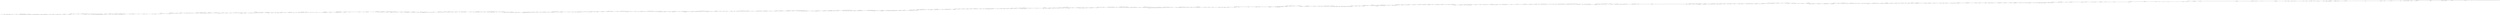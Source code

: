 // TestGraph
digraph Reference {
	graph [rankdir=LR splines=spline]
	0 [label=0]
	352 [label=352]
	0 -> 352 [label=""]
	352 [label=352]
	370 [label=370]
	352 -> 370 [label=""]
	370 [label=370]
	392 [label=392]
	370 -> 392 [label=""]
	392 [label=392]
	396 [label=396]
	392 -> 396 [label=""]
	396 [label=396]
	398 [label=398]
	396 -> 398 [label=""]
	398 [label=398]
	1437 [label=1437]
	398 -> 1437 [label=""]
	1437 [label=1437]
	1464 [label=1464]
	1437 -> 1464 [label=""]
	1464 [label=1464]
	1466 [label=1466]
	1464 -> 1466 [label=""]
	1466 [label=1466]
	1468 [label=1468]
	1466 -> 1468 [label=""]
	1468 [label=1468]
	1473 [label=1473]
	1468 -> 1473 [label=""]
	1473 [label=1473]
	1479 [label=1479]
	1473 -> 1479 [label=""]
	1479 [label=1479]
	1481 [label=1481]
	1479 -> 1481 [label=""]
	1481 [label=1481]
	1502 [label=1502]
	1481 -> 1502 [label=""]
	1502 [label=1502]
	1505 [label=1505]
	1502 -> 1505 [label=""]
	1505 [label=1505]
	1508 [label=1508]
	1505 -> 1508 [label=""]
	1508 [label=1508]
	1511 [label=1511]
	1508 -> 1511 [label=""]
	1511 [label=1511]
	1519 [label=1519]
	1511 -> 1519 [label=""]
	1519 [label=1519]
	1871 [label=1871]
	1519 -> 1871 [label=""]
	1871 [label=1871]
	1872 [label=1872]
	1871 -> 1872 [label=""]
	1872 [label=1872]
	1883 [label=1883]
	1872 -> 1883 [label=""]
	1883 [label=1883]
	1896 [label=1896]
	1883 -> 1896 [label=""]
	1896 [label=1896]
	1902 [label=1902]
	1896 -> 1902 [label=""]
	1902 [label=1902]
	2506 [label=2506]
	1902 -> 2506 [label=""]
	2506 [label=2506]
	2507 [label=2507]
	2506 -> 2507 [label=""]
	2507 [label=2507]
	2561 [label=2561]
	2507 -> 2561 [label=""]
	2561 [label=2561]
	2569 [label=2569]
	2561 -> 2569 [label=""]
	2569 [label=2569]
	2570 [label=2570]
	2569 -> 2570 [label=""]
	2570 [label=2570]
	3010 [label=3010]
	2570 -> 3010 [label=""]
	3010 [label=3010]
	3014 [label=3014]
	3010 -> 3014 [label=""]
	3014 [label=3014]
	3026 [label=3026]
	3014 -> 3026 [label=""]
	3026 [label=3026]
	3042 [label=3042]
	3026 -> 3042 [label=""]
	3042 [label=3042]
	3091 [label=3091]
	3042 -> 3091 [label=""]
	3091 [label=3091]
	3263 [label=3263]
	3091 -> 3263 [label=""]
	3263 [label=3263]
	3286 [label=3286]
	3263 -> 3286 [label=""]
	3286 [label=3286]
	3312 [label=3312]
	3286 -> 3312 [label=""]
	3312 [label=3312]
	3444 [label=3444]
	3312 -> 3444 [label=""]
	3444 [label=3444]
	3451 [label=3451]
	3444 -> 3451 [label=""]
	3451 [label=3451]
	3458 [label=3458]
	3451 -> 3458 [label=""]
	3458 [label=3458]
	3462 [label=3462]
	3458 -> 3462 [label=""]
	3462 [label=3462]
	3485 [label=3485]
	3462 -> 3485 [label=""]
	3485 [label=3485]
	3508 [label=3508]
	3485 -> 3508 [label=""]
	3508 [label=3508]
	3589 [label=3589]
	3508 -> 3589 [label=""]
	3589 [label=3589]
	3599 [label=3599]
	3589 -> 3599 [label=""]
	3599 [label=3599]
	3611 [label=3611]
	3599 -> 3611 [label=""]
	3611 [label=3611]
	4257 [label=4257]
	3611 -> 4257 [label=""]
	4257 [label=4257]
	4269 [label=4269]
	4257 -> 4269 [label=""]
	4269 [label=4269]
	4304 [label=4304]
	4269 -> 4304 [label=""]
	4304 [label=4304]
	4337 [label=4337]
	4304 -> 4337 [label=""]
	4337 [label=4337]
	4372 [label=4372]
	4337 -> 4372 [label=""]
	4372 [label=4372]
	4737 [label=4737]
	4372 -> 4737 [label=""]
	4737 [label=4737]
	4742 [label=4742]
	4737 -> 4742 [label=""]
	4742 [label=4742]
	4745 [label=4745]
	4742 -> 4745 [label=""]
	4745 [label=4745]
	4757 [label=4757]
	4745 -> 4757 [label=""]
	4757 [label=4757]
	5099 [label=5099]
	4757 -> 5099 [label=""]
	5099 [label=5099]
	5552 [label=5552]
	5099 -> 5552 [label=""]
	5552 [label=5552]
	5564 [label=5564]
	5552 -> 5564 [label=""]
	5564 [label=5564]
	6141 [label=6141]
	5564 -> 6141 [label=""]
	6141 [label=6141]
	6415 [label=6415]
	6141 -> 6415 [label=""]
	6415 [label=6415]
	6602 [label=6602]
	6415 -> 6602 [label=""]
	6602 [label=6602]
	6603 [label=6603]
	6602 -> 6603 [label=""]
	6603 [label=6603]
	6643 [label=6643]
	6603 -> 6643 [label=""]
	6643 [label=6643]
	6652 [label=6652]
	6643 -> 6652 [label=""]
	6652 [label=6652]
	6668 [label=6668]
	6652 -> 6668 [label=""]
	6668 [label=6668]
	6689 [label=6689]
	6668 -> 6689 [label=""]
	6689 [label=6689]
	6692 [label=6692]
	6689 -> 6692 [label=""]
	6692 [label=6692]
	6696 [label=6696]
	6692 -> 6696 [label=""]
	6696 [label=6696]
	6705 [label=6705]
	6696 -> 6705 [label=""]
	6705 [label=6705]
	6714 [label=6714]
	6705 -> 6714 [label=""]
	6714 [label=6714]
	6717 [label=6717]
	6714 -> 6717 [label=""]
	6717 [label=6717]
	6723 [label=6723]
	6717 -> 6723 [label=""]
	6723 [label=6723]
	6725 [label=6725]
	6723 -> 6725 [label=""]
	6725 [label=6725]
	6726 [label=6726]
	6725 -> 6726 [label=""]
	6726 [label=6726]
	6727 [label=6727]
	6726 -> 6727 [label=""]
	6727 [label=6727]
	6731 [label=6731]
	6727 -> 6731 [label=""]
	6731 [label=6731]
	6733 [label=6733]
	6731 -> 6733 [label=""]
	6733 [label=6733]
	6738 [label=6738]
	6733 -> 6738 [label=""]
	6738 [label=6738]
	6739 [label=6739]
	6738 -> 6739 [label=""]
	6739 [label=6739]
	6766 [label=6766]
	6739 -> 6766 [label=""]
	6766 [label=6766]
	6771 [label=6771]
	6766 -> 6771 [label=""]
	6771 [label=6771]
	6781 [label=6781]
	6771 -> 6781 [label=""]
	6781 [label=6781]
	6786 [label=6786]
	6781 -> 6786 [label=""]
	6786 [label=6786]
	6788 [label=6788]
	6786 -> 6788 [label=""]
	6788 [label=6788]
	6804 [label=6804]
	6788 -> 6804 [label=""]
	6804 [label=6804]
	6805 [label=6805]
	6804 -> 6805 [label=""]
	6805 [label=6805]
	6812 [label=6812]
	6805 -> 6812 [label=""]
	6812 [label=6812]
	6818 [label=6818]
	6812 -> 6818 [label=""]
	6818 [label=6818]
	6832 [label=6832]
	6818 -> 6832 [label=""]
	6832 [label=6832]
	6844 [label=6844]
	6832 -> 6844 [label=""]
	6844 [label=6844]
	6848 [label=6848]
	6844 -> 6848 [label=""]
	6848 [label=6848]
	6889 [label=6889]
	6848 -> 6889 [label=""]
	6889 [label=6889]
	6893 [label=6893]
	6889 -> 6893 [label=""]
	6893 [label=6893]
	6906 [label=6906]
	6893 -> 6906 [label=""]
	6906 [label=6906]
	6907 [label=6907]
	6906 -> 6907 [label=""]
	6907 [label=6907]
	6923 [label=6923]
	6907 -> 6923 [label=""]
	6923 [label=6923]
	6924 [label=6924]
	6923 -> 6924 [label=""]
	6924 [label=6924]
	6932 [label=6932]
	6924 -> 6932 [label=""]
	6932 [label=6932]
	6941 [label=6941]
	6932 -> 6941 [label=""]
	6941 [label=6941]
	6942 [label=6942]
	6941 -> 6942 [label=""]
	6942 [label=6942]
	6952 [label=6952]
	6942 -> 6952 [label=""]
	6952 [label=6952]
	6964 [label=6964]
	6952 -> 6964 [label=""]
	6964 [label=6964]
	6982 [label=6982]
	6964 -> 6982 [label=""]
	6982 [label=6982]
	6992 [label=6992]
	6982 -> 6992 [label=""]
	6992 [label=6992]
	6993 [label=6993]
	6992 -> 6993 [label=""]
	6993 [label=6993]
	6996 [label=6996]
	6993 -> 6996 [label=""]
	6996 [label=6996]
	7001 [label=7001]
	6996 -> 7001 [label=""]
	7001 [label=7001]
	7009 [label=7009]
	7001 -> 7009 [label=""]
	7009 [label=7009]
	7010 [label=7010]
	7009 -> 7010 [label=""]
	7010 [label=7010]
	7012 [label=7012]
	7010 -> 7012 [label=""]
	7012 [label=7012]
	7031 [label=7031]
	7012 -> 7031 [label=""]
	7031 [label=7031]
	7041 [label=7041]
	7031 -> 7041 [label=""]
	7041 [label=7041]
	7047 [label=7047]
	7041 -> 7047 [label=""]
	7047 [label=7047]
	7048 [label=7048]
	7047 -> 7048 [label=""]
	7048 [label=7048]
	7057 [label=7057]
	7048 -> 7057 [label=""]
	7057 [label=7057]
	7079 [label=7079]
	7057 -> 7079 [label=""]
	7079 [label=7079]
	7096 [label=7096]
	7079 -> 7096 [label=""]
	7096 [label=7096]
	7098 [label=7098]
	7096 -> 7098 [label=""]
	7098 [label=7098]
	7101 [label=7101]
	7098 -> 7101 [label=""]
	7101 [label=7101]
	7108 [label=7108]
	7101 -> 7108 [label=""]
	7108 [label=7108]
	7114 [label=7114]
	7108 -> 7114 [label=""]
	7114 [label=7114]
	7115 [label=7115]
	7114 -> 7115 [label=""]
	7115 [label=7115]
	7136 [label=7136]
	7115 -> 7136 [label=""]
	7136 [label=7136]
	7137 [label=7137]
	7136 -> 7137 [label=""]
	7137 [label=7137]
	7146 [label=7146]
	7137 -> 7146 [label=""]
	7146 [label=7146]
	7147 [label=7147]
	7146 -> 7147 [label=""]
	7147 [label=7147]
	7148 [label=7148]
	7147 -> 7148 [label=""]
	7148 [label=7148]
	7155 [label=7155]
	7148 -> 7155 [label=""]
	7155 [label=7155]
	7157 [label=7157]
	7155 -> 7157 [label=""]
	7157 [label=7157]
	7164 [label=7164]
	7157 -> 7164 [label=""]
	7164 [label=7164]
	7173 [label=7173]
	7164 -> 7173 [label=""]
	7173 [label=7173]
	7195 [label=7195]
	7173 -> 7195 [label=""]
	7195 [label=7195]
	7209 [label=7209]
	7195 -> 7209 [label=""]
	7209 [label=7209]
	7210 [label=7210]
	7209 -> 7210 [label=""]
	7210 [label=7210]
	7215 [label=7215]
	7210 -> 7215 [label=""]
	7215 [label=7215]
	7216 [label=7216]
	7215 -> 7216 [label=""]
	7216 [label=7216]
	7221 [label=7221]
	7216 -> 7221 [label=""]
	7221 [label=7221]
	7260 [label=7260]
	7221 -> 7260 [label=""]
	7260 [label=7260]
	7278 [label=7278]
	7260 -> 7278 [label=""]
	7278 [label=7278]
	7282 [label=7282]
	7278 -> 7282 [label=""]
	7282 [label=7282]
	7294 [label=7294]
	7282 -> 7294 [label=""]
	7294 [label=7294]
	7298 [label=7298]
	7294 -> 7298 [label=""]
	7298 [label=7298]
	7302 [label=7302]
	7298 -> 7302 [label=""]
	7302 [label=7302]
	7310 [label=7310]
	7302 -> 7310 [label=""]
	7310 [label=7310]
	7313 [label=7313]
	7310 -> 7313 [label=""]
	7313 [label=7313]
	7346 [label=7346]
	7313 -> 7346 [label=""]
	7346 [label=7346]
	7357 [label=7357]
	7346 -> 7357 [label=""]
	7357 [label=7357]
	7370 [label=7370]
	7357 -> 7370 [label=""]
	7370 [label=7370]
	7408 [label=7408]
	7370 -> 7408 [label=""]
	7408 [label=7408]
	7426 [label=7426]
	7408 -> 7426 [label=""]
	7426 [label=7426]
	7444 [label=7444]
	7426 -> 7444 [label=""]
	7444 [label=7444]
	7451 [label=7451]
	7444 -> 7451 [label=""]
	7451 [label=7451]
	7452 [label=7452]
	7451 -> 7452 [label=""]
	7452 [label=7452]
	7467 [label=7467]
	7452 -> 7467 [label=""]
	7467 [label=7467]
	7483 [label=7483]
	7467 -> 7483 [label=""]
	7483 [label=7483]
	7484 [label=7484]
	7483 -> 7484 [label=""]
	7484 [label=7484]
	7494 [label=7494]
	7484 -> 7494 [label=""]
	7494 [label=7494]
	7495 [label=7495]
	7494 -> 7495 [label=""]
	7495 [label=7495]
	7502 [label=7502]
	7495 -> 7502 [label=""]
	7502 [label=7502]
	7508 [label=7508]
	7502 -> 7508 [label=""]
	7508 [label=7508]
	7522 [label=7522]
	7508 -> 7522 [label=""]
	7522 [label=7522]
	7523 [label=7523]
	7522 -> 7523 [label=""]
	7523 [label=7523]
	7528 [label=7528]
	7523 -> 7528 [label=""]
	7528 [label=7528]
	7535 [label=7535]
	7528 -> 7535 [label=""]
	7535 [label=7535]
	7536 [label=7536]
	7535 -> 7536 [label=""]
	7536 [label=7536]
	7541 [label=7541]
	7536 -> 7541 [label=""]
	7541 [label=7541]
	7542 [label=7542]
	7541 -> 7542 [label=""]
	7542 [label=7542]
	7547 [label=7547]
	7542 -> 7547 [label=""]
	7547 [label=7547]
	7553 [label=7553]
	7547 -> 7553 [label=""]
	7553 [label=7553]
	7556 [label=7556]
	7553 -> 7556 [label=""]
	7556 [label=7556]
	7557 [label=7557]
	7556 -> 7557 [label=""]
	7557 [label=7557]
	7561 [label=7561]
	7557 -> 7561 [label=""]
	7561 [label=7561]
	7564 [label=7564]
	7561 -> 7564 [label=""]
	7564 [label=7564]
	7567 [label=7567]
	7564 -> 7567 [label=""]
	7567 [label=7567]
	7576 [label=7576]
	7567 -> 7576 [label=""]
	7576 [label=7576]
	7579 [label=7579]
	7576 -> 7579 [label=""]
	7579 [label=7579]
	7611 [label=7611]
	7579 -> 7611 [label=""]
	7611 [label=7611]
	7615 [label=7615]
	7611 -> 7615 [label=""]
	7615 [label=7615]
	7622 [label=7622]
	7615 -> 7622 [label=""]
	7622 [label=7622]
	7628 [label=7628]
	7622 -> 7628 [label=""]
	7628 [label=7628]
	7636 [label=7636]
	7628 -> 7636 [label=""]
	7636 [label=7636]
	7686 [label=7686]
	7636 -> 7686 [label=""]
	7686 [label=7686]
	7722 [label=7722]
	7686 -> 7722 [label=""]
	7722 [label=7722]
	7858 [label=7858]
	7722 -> 7858 [label=""]
	7858 [label=7858]
	7872 [label=7872]
	7858 -> 7872 [label=""]
	7872 [label=7872]
	7927 [label=7927]
	7872 -> 7927 [label=""]
	7927 [label=7927]
	7967 [label=7967]
	7927 -> 7967 [label=""]
	7967 [label=7967]
	7976 [label=7976]
	7967 -> 7976 [label=""]
	7976 [label=7976]
	7982 [label=7982]
	7976 -> 7982 [label=""]
	7982 [label=7982]
	7998 [label=7998]
	7982 -> 7998 [label=""]
	7998 [label=7998]
	8013 [label=8013]
	7998 -> 8013 [label=""]
	8013 [label=8013]
	8017 [label=8017]
	8013 -> 8017 [label=""]
	8017 [label=8017]
	8027 [label=8027]
	8017 -> 8027 [label=""]
	8027 [label=8027]
	8034 [label=8034]
	8027 -> 8034 [label=""]
	8034 [label=8034]
	8044 [label=8044]
	8034 -> 8044 [label=""]
	8044 [label=8044]
	8046 [label=8046]
	8044 -> 8046 [label=""]
	8046 [label=8046]
	8048 [label=8048]
	8046 -> 8048 [label=""]
	8048 [label=8048]
	8053 [label=8053]
	8048 -> 8053 [label=""]
	8053 [label=8053]
	8054 [label=8054]
	8053 -> 8054 [label=""]
	8054 [label=8054]
	8074 [label=8074]
	8054 -> 8074 [label=""]
	8074 [label=8074]
	8078 [label=8078]
	8074 -> 8078 [label=""]
	8078 [label=8078]
	8099 [label=8099]
	8078 -> 8099 [label=""]
	8099 [label=8099]
	8100 [label=8100]
	8099 -> 8100 [label=""]
	8100 [label=8100]
	8102 [label=8102]
	8100 -> 8102 [label=""]
	8102 [label=8102]
	8107 [label=8107]
	8102 -> 8107 [label=""]
	8107 [label=8107]
	8114 [label=8114]
	8107 -> 8114 [label=""]
	8114 [label=8114]
	8131 [label=8131]
	8114 -> 8131 [label=""]
	8131 [label=8131]
	8147 [label=8147]
	8131 -> 8147 [label=""]
	8147 [label=8147]
	8154 [label=8154]
	8147 -> 8154 [label=""]
	8154 [label=8154]
	8155 [label=8155]
	8154 -> 8155 [label=""]
	8155 [label=8155]
	8274 [label=8274]
	8155 -> 8274 [label=""]
	8274 [label=8274]
	8276 [label=8276]
	8274 -> 8276 [label=""]
	8276 [label=8276]
	8309 [label=8309]
	8276 -> 8309 [label=""]
	8309 [label=8309]
	8338 [label=8338]
	8309 -> 8338 [label=""]
	8338 [label=8338]
	8362 [label=8362]
	8338 -> 8362 [label=""]
	8362 [label=8362]
	8371 [label=8371]
	8362 -> 8371 [label=""]
	8371 [label=8371]
	8403 [label=8403]
	8371 -> 8403 [label=""]
	8403 [label=8403]
	8429 [label=8429]
	8403 -> 8429 [label=""]
	8429 [label=8429]
	8450 [label=8450]
	8429 -> 8450 [label=""]
	8450 [label=8450]
	8522 [label=8522]
	8450 -> 8522 [label=""]
	8522 [label=8522]
	8536 [label=8536]
	8522 -> 8536 [label=""]
	8536 [label=8536]
	8537 [label=8537]
	8536 -> 8537 [label=""]
	8537 [label=8537]
	8561 [label=8561]
	8537 -> 8561 [label=""]
	8561 [label=8561]
	8563 [label=8563]
	8561 -> 8563 [label=""]
	8563 [label=8563]
	8573 [label=8573]
	8563 -> 8573 [label=""]
	8573 [label=8573]
	8574 [label=8574]
	8573 -> 8574 [label=""]
	8574 [label=8574]
	8588 [label=8588]
	8574 -> 8588 [label=""]
	8588 [label=8588]
	8590 [label=8590]
	8588 -> 8590 [label=""]
	8590 [label=8590]
	8594 [label=8594]
	8590 -> 8594 [label=""]
	8594 [label=8594]
	8600 [label=8600]
	8594 -> 8600 [label=""]
	8600 [label=8600]
	8604 [label=8604]
	8600 -> 8604 [label=""]
	8604 [label=8604]
	8640 [label=8640]
	8604 -> 8640 [label=""]
	8640 [label=8640]
	8688 [label=8688]
	8640 -> 8688 [label=""]
	8688 [label=8688]
	8699 [label=8699]
	8688 -> 8699 [label=""]
	8699 [label=8699]
	8701 [label=8701]
	8699 -> 8701 [label=""]
	8701 [label=8701]
	8754 [label=8754]
	8701 -> 8754 [label=""]
	8754 [label=8754]
	8764 [label=8764]
	8754 -> 8764 [label=""]
	8764 [label=8764]
	8773 [label=8773]
	8764 -> 8773 [label=""]
	8773 [label=8773]
	8778 [label=8778]
	8773 -> 8778 [label=""]
	8778 [label=8778]
	8892 [label=8892]
	8778 -> 8892 [label=""]
	8892 [label=8892]
	8904 [label=8904]
	8892 -> 8904 [label=""]
	8904 [label=8904]
	8936 [label=8936]
	8904 -> 8936 [label=""]
	8936 [label=8936]
	8941 [label=8941]
	8936 -> 8941 [label=""]
	8941 [label=8941]
	8986 [label=8986]
	8941 -> 8986 [label=""]
	8986 [label=8986]
	9010 [label=9010]
	8986 -> 9010 [label=""]
	9010 [label=9010]
	9014 [label=9014]
	9010 -> 9014 [label=""]
	9014 [label=9014]
	9017 [label=9017]
	9014 -> 9017 [label=""]
	9017 [label=9017]
	9019 [label=9019]
	9017 -> 9019 [label=""]
	9019 [label=9019]
	9022 [label=9022]
	9019 -> 9022 [label=""]
	9022 [label=9022]
	9087 [label=9087]
	9022 -> 9087 [label=""]
	9087 [label=9087]
	9115 [label=9115]
	9087 -> 9115 [label=""]
	9115 [label=9115]
	9172 [label=9172]
	9115 -> 9172 [label=""]
	9172 [label=9172]
	9181 [label=9181]
	9172 -> 9181 [label=""]
	9181 [label=9181]
	9184 [label=9184]
	9181 -> 9184 [label=""]
	9184 [label=9184]
	9256 [label=9256]
	9184 -> 9256 [label=""]
	9256 [label=9256]
	9262 [label=9262]
	9256 -> 9262 [label=""]
	9262 [label=9262]
	9307 [label=9307]
	9262 -> 9307 [label=""]
	9307 [label=9307]
	9325 [label=9325]
	9307 -> 9325 [label=""]
	9325 [label=9325]
	9354 [label=9354]
	9325 -> 9354 [label=""]
	9354 [label=9354]
	9376 [label=9376]
	9354 -> 9376 [label=""]
	9376 [label=9376]
	9382 [label=9382]
	9376 -> 9382 [label=""]
	9382 [label=9382]
	9398 [label=9398]
	9382 -> 9398 [label=""]
	9398 [label=9398]
	9407 [label=9407]
	9398 -> 9407 [label=""]
	9407 [label=9407]
	9421 [label=9421]
	9407 -> 9421 [label=""]
	9421 [label=9421]
	9430 [label=9430]
	9421 -> 9430 [label=""]
	9430 [label=9430]
	9452 [label=9452]
	9430 -> 9452 [label=""]
	9452 [label=9452]
	9454 [label=9454]
	9452 -> 9454 [label=""]
	9454 [label=9454]
	9455 [label=9455]
	9454 -> 9455 [label=""]
	9455 [label=9455]
	9460 [label=9460]
	9455 -> 9460 [label=""]
	9460 [label=9460]
	9485 [label=9485]
	9460 -> 9485 [label=""]
	9485 [label=9485]
	9500 [label=9500]
	9485 -> 9500 [label=""]
	9500 [label=9500]
	9529 [label=9529]
	9500 -> 9529 [label=""]
	9529 [label=9529]
	9611 [label=9611]
	9529 -> 9611 [label=""]
	9611 [label=9611]
	9629 [label=9629]
	9611 -> 9629 [label=""]
	9629 [label=9629]
	9650 [label=9650]
	9629 -> 9650 [label=""]
	9650 [label=9650]
	9662 [label=9662]
	9650 -> 9662 [label=""]
	9662 [label=9662]
	9692 [label=9692]
	9662 -> 9692 [label=""]
	9692 [label=9692]
	9739 [label=9739]
	9692 -> 9739 [label=""]
	9739 [label=9739]
	9744 [label=9744]
	9739 -> 9744 [label=""]
	9744 [label=9744]
	9802 [label=9802]
	9744 -> 9802 [label=""]
	9802 [label=9802]
	9817 [label=9817]
	9802 -> 9817 [label=""]
	9817 [label=9817]
	9826 [label=9826]
	9817 -> 9826 [label=""]
	9826 [label=9826]
	9861 [label=9861]
	9826 -> 9861 [label=""]
	9861 [label=9861]
	9882 [label=9882]
	9861 -> 9882 [label=""]
	9882 [label=9882]
	9883 [label=9883]
	9882 -> 9883 [label=""]
	9883 [label=9883]
	9889 [label=9889]
	9883 -> 9889 [label=""]
	9889 [label=9889]
	9913 [label=9913]
	9889 -> 9913 [label=""]
	9913 [label=9913]
	9920 [label=9920]
	9913 -> 9920 [label=""]
	9920 [label=9920]
	9927 [label=9927]
	9920 -> 9927 [label=""]
	9927 [label=9927]
	9930 [label=9930]
	9927 -> 9930 [label=""]
	9930 [label=9930]
	9970 [label=9970]
	9930 -> 9970 [label=""]
	9970 [label=9970]
	9996 [label=9996]
	9970 -> 9996 [label=""]
	9996 [label=9996]
	9997 [label=9997]
	9996 -> 9997 [label=""]
	9997 [label=9997]
	10004 [label=10004]
	9997 -> 10004 [label=""]
	10004 [label=10004]
	10008 [label=10008]
	10004 -> 10008 [label=""]
	10008 [label=10008]
	10018 [label=10018]
	10008 -> 10018 [label=""]
	10018 [label=10018]
	10027 [label=10027]
	10018 -> 10027 [label=""]
	10027 [label=10027]
	10064 [label=10064]
	10027 -> 10064 [label=""]
	10064 [label=10064]
	10105 [label=10105]
	10064 -> 10105 [label=""]
	10105 [label=10105]
	10171 [label=10171]
	10105 -> 10171 [label=""]
	10171 [label=10171]
	10172 [label=10172]
	10171 -> 10172 [label=""]
	10172 [label=10172]
	10198 [label=10198]
	10172 -> 10198 [label=""]
	10198 [label=10198]
	10214 [label=10214]
	10198 -> 10214 [label=""]
	10214 [label=10214]
	10233 [label=10233]
	10214 -> 10233 [label=""]
	10233 [label=10233]
	10271 [label=10271]
	10233 -> 10271 [label=""]
	10271 [label=10271]
	10272 [label=10272]
	10271 -> 10272 [label=""]
	10272 [label=10272]
	10301 [label=10301]
	10272 -> 10301 [label=""]
	10301 [label=10301]
	10311 [label=10311]
	10301 -> 10311 [label=""]
	10311 [label=10311]
	10314 [label=10314]
	10311 -> 10314 [label=""]
	10314 [label=10314]
	10360 [label=10360]
	10314 -> 10360 [label=""]
	10360 [label=10360]
	10404 [label=10404]
	10360 -> 10404 [label=""]
	10404 [label=10404]
	10441 [label=10441]
	10404 -> 10441 [label=""]
	10441 [label=10441]
	10460 [label=10460]
	10441 -> 10460 [label=""]
	10460 [label=10460]
	10478 [label=10478]
	10460 -> 10478 [label=""]
	10478 [label=10478]
	10487 [label=10487]
	10478 -> 10487 [label=""]
	10487 [label=10487]
	10497 [label=10497]
	10487 -> 10497 [label=""]
	10497 [label=10497]
	10549 [label=10549]
	10497 -> 10549 [label=""]
	10549 [label=10549]
	10567 [label=10567]
	10549 -> 10567 [label=""]
	10567 [label=10567]
	10574 [label=10574]
	10567 -> 10574 [label=""]
	10574 [label=10574]
	10577 [label=10577]
	10574 -> 10577 [label=""]
	10577 [label=10577]
	10612 [label=10612]
	10577 -> 10612 [label=""]
	10612 [label=10612]
	10656 [label=10656]
	10612 -> 10656 [label=""]
	10656 [label=10656]
	10658 [label=10658]
	10656 -> 10658 [label=""]
	10658 [label=10658]
	10660 [label=10660]
	10658 -> 10660 [label=""]
	10660 [label=10660]
	10661 [label=10661]
	10660 -> 10661 [label=""]
	10661 [label=10661]
	10666 [label=10666]
	10661 -> 10666 [label=""]
	10666 [label=10666]
	10683 [label=10683]
	10666 -> 10683 [label=""]
	10683 [label=10683]
	10693 [label=10693]
	10683 -> 10693 [label=""]
	10693 [label=10693]
	10694 [label=10694]
	10693 -> 10694 [label=""]
	10694 [label=10694]
	10699 [label=10699]
	10694 -> 10699 [label=""]
	10699 [label=10699]
	10708 [label=10708]
	10699 -> 10708 [label=""]
	10708 [label=10708]
	10711 [label=10711]
	10708 -> 10711 [label=""]
	10711 [label=10711]
	10733 [label=10733]
	10711 -> 10733 [label=""]
	10733 [label=10733]
	10771 [label=10771]
	10733 -> 10771 [label=""]
	10771 [label=10771]
	10809 [label=10809]
	10771 -> 10809 [label=""]
	10809 [label=10809]
	10812 [label=10812]
	10809 -> 10812 [label=""]
	10812 [label=10812]
	10817 [label=10817]
	10812 -> 10817 [label=""]
	10817 [label=10817]
	10855 [label=10855]
	10817 -> 10855 [label=""]
	10855 [label=10855]
	10888 [label=10888]
	10855 -> 10888 [label=""]
	10888 [label=10888]
	10896 [label=10896]
	10888 -> 10896 [label=""]
	10896 [label=10896]
	10936 [label=10936]
	10896 -> 10936 [label=""]
	10936 [label=10936]
	10968 [label=10968]
	10936 -> 10968 [label=""]
	10968 [label=10968]
	10975 [label=10975]
	10968 -> 10975 [label=""]
	10975 [label=10975]
	10978 [label=10978]
	10975 -> 10978 [label=""]
	10978 [label=10978]
	10984 [label=10984]
	10978 -> 10984 [label=""]
	10984 [label=10984]
	10986 [label=10986]
	10984 -> 10986 [label=""]
	10986 [label=10986]
	11007 [label=11007]
	10986 -> 11007 [label=""]
	11007 [label=11007]
	11017 [label=11017]
	11007 -> 11017 [label=""]
	11017 [label=11017]
	11046 [label=11046]
	11017 -> 11046 [label=""]
	11046 [label=11046]
	11069 [label=11069]
	11046 -> 11069 [label=""]
	11069 [label=11069]
	11082 [label=11082]
	11069 -> 11082 [label=""]
	11082 [label=11082]
	11087 [label=11087]
	11082 -> 11087 [label=""]
	11087 [label=11087]
	11112 [label=11112]
	11087 -> 11112 [label=""]
	11112 [label=11112]
	11117 [label=11117]
	11112 -> 11117 [label=""]
	11117 [label=11117]
	11176 [label=11176]
	11117 -> 11176 [label=""]
	11176 [label=11176]
	11193 [label=11193]
	11176 -> 11193 [label=""]
	11193 [label=11193]
	11228 [label=11228]
	11193 -> 11228 [label=""]
	11228 [label=11228]
	11232 [label=11232]
	11228 -> 11232 [label=""]
	11232 [label=11232]
	11289 [label=11289]
	11232 -> 11289 [label=""]
	11289 [label=11289]
	11303 [label=11303]
	11289 -> 11303 [label=""]
	11303 [label=11303]
	11319 [label=11319]
	11303 -> 11319 [label=""]
	11319 [label=11319]
	11323 [label=11323]
	11319 -> 11323 [label=""]
	11323 [label=11323]
	11336 [label=11336]
	11323 -> 11336 [label=""]
	11336 [label=11336]
	11348 [label=11348]
	11336 -> 11348 [label=""]
	11348 [label=11348]
	11354 [label=11354]
	11348 -> 11354 [label=""]
	11354 [label=11354]
	11464 [label=11464]
	11354 -> 11464 [label=""]
	11464 [label=11464]
	11499 [label=11499]
	11464 -> 11499 [label=""]
	11499 [label=11499]
	11518 [label=11518]
	11499 -> 11518 [label=""]
	11518 [label=11518]
	11521 [label=11521]
	11518 -> 11521 [label=""]
	11521 [label=11521]
	11528 [label=11528]
	11521 -> 11528 [label=""]
	11528 [label=11528]
	11529 [label=11529]
	11528 -> 11529 [label=""]
	11529 [label=11529]
	11808 [label=11808]
	11529 -> 11808 [label=""]
	11808 [label=11808]
	11809 [label=11809]
	11808 -> 11809 [label=""]
	11809 [label=11809]
	11853 [label=11853]
	11809 -> 11853 [label=""]
	11853 [label=11853]
	11893 [label=11893]
	11853 -> 11893 [label=""]
	11893 [label=11893]
	11914 [label=11914]
	11893 -> 11914 [label=""]
	11914 [label=11914]
	11976 [label=11976]
	11914 -> 11976 [label=""]
	11976 [label=11976]
	11985 [label=11985]
	11976 -> 11985 [label=""]
	11985 [label=11985]
	12061 [label=12061]
	11985 -> 12061 [label=""]
	12061 [label=12061]
	12094 [label=12094]
	12061 -> 12094 [label=""]
	12094 [label=12094]
	12194 [label=12194]
	12094 -> 12194 [label=""]
	12194 [label=12194]
	12316 [label=12316]
	12194 -> 12316 [label=""]
	12316 [label=12316]
	12322 [label=12322]
	12316 -> 12322 [label=""]
	12322 [label=12322]
	12487 [label=12487]
	12322 -> 12487 [label=""]
	12487 [label=12487]
	12563 [label=12563]
	12487 -> 12563 [label=""]
	12563 [label=12563]
	12678 [label=12678]
	12563 -> 12678 [label=""]
	12678 [label=12678]
	12731 [label=12731]
	12678 -> 12731 [label=""]
	12731 [label=12731]
	12734 [label=12734]
	12731 -> 12734 [label=""]
	12734 [label=12734]
	12750 [label=12750]
	12734 -> 12750 [label=""]
	12750 [label=12750]
	12754 [label=12754]
	12750 -> 12754 [label=""]
	12754 [label=12754]
	12847 [label=12847]
	12754 -> 12847 [label=""]
	12847 [label=12847]
	12855 [label=12855]
	12847 -> 12855 [label=""]
	12855 [label=12855]
	12862 [label=12862]
	12855 -> 12862 [label=""]
	12862 [label=12862]
	12884 [label=12884]
	12862 -> 12884 [label=""]
	12884 [label=12884]
	12900 [label=12900]
	12884 -> 12900 [label=""]
	12900 [label=12900]
	12927 [label=12927]
	12900 -> 12927 [label=""]
	12927 [label=12927]
	12930 [label=12930]
	12927 -> 12930 [label=""]
	12930 [label=12930]
	12941 [label=12941]
	12930 -> 12941 [label=""]
	12941 [label=12941]
	12971 [label=12971]
	12941 -> 12971 [label=""]
	12971 [label=12971]
	12975 [label=12975]
	12971 -> 12975 [label=""]
	12975 [label=12975]
	13008 [label=13008]
	12975 -> 13008 [label=""]
	13008 [label=13008]
	13011 [label=13011]
	13008 -> 13011 [label=""]
	13011 [label=13011]
	13012 [label=13012]
	13011 -> 13012 [label=""]
	13012 [label=13012]
	13014 [label=13014]
	13012 -> 13014 [label=""]
	13014 [label=13014]
	13164 [label=13164]
	13014 -> 13164 [label=""]
	13164 [label=13164]
	13181 [label=13181]
	13164 -> 13181 [label=""]
	13181 [label=13181]
	13209 [label=13209]
	13181 -> 13209 [label=""]
	13209 [label=13209]
	13218 [label=13218]
	13209 -> 13218 [label=""]
	13218 [label=13218]
	13308 [label=13308]
	13218 -> 13308 [label=""]
	13308 [label=13308]
	13380 [label=13380]
	13308 -> 13380 [label=""]
	13380 [label=13380]
	13451 [label=13451]
	13380 -> 13451 [label=""]
	13451 [label=13451]
	13748 [label=13748]
	13451 -> 13748 [label=""]
	13748 [label=13748]
	13800 [label=13800]
	13748 -> 13800 [label=""]
	13800 [label=13800]
	13845 [label=13845]
	13800 -> 13845 [label=""]
	13845 [label=13845]
	13965 [label=13965]
	13845 -> 13965 [label=""]
	13965 [label=13965]
	13968 [label=13968]
	13965 -> 13968 [label=""]
	13968 [label=13968]
	13986 [label=13986]
	13968 -> 13986 [label=""]
	13986 [label=13986]
	13989 [label=13989]
	13986 -> 13989 [label=""]
	13989 [label=13989]
	14004 [label=14004]
	13989 -> 14004 [label=""]
	14004 [label=14004]
	14010 [label=14010]
	14004 -> 14010 [label=""]
	14010 [label=14010]
	14016 [label=14016]
	14010 -> 14016 [label=""]
	14016 [label=14016]
	14025 [label=14025]
	14016 -> 14025 [label=""]
	14025 [label=14025]
	14055 [label=14055]
	14025 -> 14055 [label=""]
	14055 [label=14055]
	14062 [label=14062]
	14055 -> 14062 [label=""]
	14062 [label=14062]
	14105 [label=14105]
	14062 -> 14105 [label=""]
	14105 [label=14105]
	14163 [label=14163]
	14105 -> 14163 [label=""]
	14163 [label=14163]
	14207 [label=14207]
	14163 -> 14207 [label=""]
	14207 [label=14207]
	14239 [label=14239]
	14207 -> 14239 [label=""]
	14239 [label=14239]
	14268 [label=14268]
	14239 -> 14268 [label=""]
	14268 [label=14268]
	14291 [label=14291]
	14268 -> 14291 [label=""]
	14291 [label=14291]
	14333 [label=14333]
	14291 -> 14333 [label=""]
	14333 [label=14333]
	14339 [label=14339]
	14333 -> 14339 [label=""]
	14339 [label=14339]
	14356 [label=14356]
	14339 -> 14356 [label=""]
	14356 [label=14356]
	14377 [label=14377]
	14356 -> 14377 [label=""]
	14377 [label=14377]
	14398 [label=14398]
	14377 -> 14398 [label=""]
	14398 [label=14398]
	14425 [label=14425]
	14398 -> 14425 [label=""]
	14425 [label=14425]
	14428 [label=14428]
	14425 -> 14428 [label=""]
	14428 [label=14428]
	14431 [label=14431]
	14428 -> 14431 [label=""]
	14431 [label=14431]
	14432 [label=14432]
	14431 -> 14432 [label=""]
	14432 [label=14432]
	14439 [label=14439]
	14432 -> 14439 [label=""]
	14439 [label=14439]
	14444 [label=14444]
	14439 -> 14444 [label=""]
	14444 [label=14444]
	14467 [label=14467]
	14444 -> 14467 [label=""]
	14467 [label=14467]
	14470 [label=14470]
	14467 -> 14470 [label=""]
	14470 [label=14470]
	14475 [label=14475]
	14470 -> 14475 [label=""]
	14475 [label=14475]
	14502 [label=14502]
	14475 -> 14502 [label=""]
	14502 [label=14502]
	14566 [label=14566]
	14502 -> 14566 [label=""]
	14566 [label=14566]
	14568 [label=14568]
	14566 -> 14568 [label=""]
	14568 [label=14568]
	14570 [label=14570]
	14568 -> 14570 [label=""]
	14570 [label=14570]
	14574 [label=14574]
	14570 -> 14574 [label=""]
	14574 [label=14574]
	14580 [label=14580]
	14574 -> 14580 [label=""]
	14580 [label=14580]
	14605 [label=14605]
	14580 -> 14605 [label=""]
	14605 [label=14605]
	14649 [label=14649]
	14605 -> 14649 [label=""]
	14649 [label=14649]
	14652 [label=14652]
	14649 -> 14652 [label=""]
	14652 [label=14652]
	14654 [label=14654]
	14652 -> 14654 [label=""]
	14654 [label=14654]
	14669 [label=14669]
	14654 -> 14669 [label=""]
	14669 [label=14669]
	14670 [label=14670]
	14669 -> 14670 [label=""]
	14670 [label=14670]
	14697 [label=14697]
	14670 -> 14697 [label=""]
	14697 [label=14697]
	14698 [label=14698]
	14697 -> 14698 [label=""]
	14698 [label=14698]
	14791 [label=14791]
	14698 -> 14791 [label=""]
	14791 [label=14791]
	14818 [label=14818]
	14791 -> 14818 [label=""]
	14818 [label=14818]
	14822 [label=14822]
	14818 -> 14822 [label=""]
	14822 [label=14822]
	14849 [label=14849]
	14822 -> 14849 [label=""]
	14849 [label=14849]
	14856 [label=14856]
	14849 -> 14856 [label=""]
	14856 [label=14856]
	14969 [label=14969]
	14856 -> 14969 [label=""]
	14969 [label=14969]
	15155 [label=15155]
	14969 -> 15155 [label=""]
	15155 [label=15155]
	15245 [label=15245]
	15155 -> 15245 [label=""]
	15245 [label=15245]
	15350 [label=15350]
	15245 -> 15350 [label=""]
	15350 [label=15350]
	15359 [label=15359]
	15350 -> 15359 [label=""]
	15359 [label=15359]
	15386 [label=15386]
	15359 -> 15386 [label=""]
	15386 [label=15386]
	15399 [label=15399]
	15386 -> 15399 [label=""]
	15399 [label=15399]
	15407 [label=15407]
	15399 -> 15407 [label=""]
	15407 [label=15407]
	15422 [label=15422]
	15407 -> 15422 [label=""]
	15422 [label=15422]
	15428 [label=15428]
	15422 -> 15428 [label=""]
	15428 [label=15428]
	15434 [label=15434]
	15428 -> 15434 [label=""]
	15434 [label=15434]
	15446 [label=15446]
	15434 -> 15446 [label=""]
	15446 [label=15446]
	15467 [label=15467]
	15446 -> 15467 [label=""]
	15467 [label=15467]
	15479 [label=15479]
	15467 -> 15479 [label=""]
	15479 [label=15479]
	15572 [label=15572]
	15479 -> 15572 [label=""]
	15572 [label=15572]
	15574 [label=15574]
	15572 -> 15574 [label=""]
	15574 [label=15574]
	15593 [label=15593]
	15574 -> 15593 [label=""]
	15593 [label=15593]
	15599 [label=15599]
	15593 -> 15599 [label=""]
	15599 [label=15599]
	15650 [label=15650]
	15599 -> 15650 [label=""]
	15650 [label=15650]
	15665 [label=15665]
	15650 -> 15665 [label=""]
	15665 [label=15665]
	15696 [label=15696]
	15665 -> 15696 [label=""]
	15696 [label=15696]
	15856 [label=15856]
	15696 -> 15856 [label=""]
	15856 [label=15856]
	15858 [label=15858]
	15856 -> 15858 [label=""]
	15858 [label=15858]
	15859 [label=15859]
	15858 -> 15859 [label=""]
	15859 [label=15859]
	15870 [label=15870]
	15859 -> 15870 [label=""]
	15870 [label=15870]
	15871 [label=15871]
	15870 -> 15871 [label=""]
	15871 [label=15871]
	15873 [label=15873]
	15871 -> 15873 [label=""]
	15873 [label=15873]
	15874 [label=15874]
	15873 -> 15874 [label=""]
	15874 [label=15874]
	15878 [label=15878]
	15874 -> 15878 [label=""]
	15878 [label=15878]
	15892 [label=15892]
	15878 -> 15892 [label=""]
	15892 [label=15892]
	15898 [label=15898]
	15892 -> 15898 [label=""]
	15898 [label=15898]
	15919 [label=15919]
	15898 -> 15919 [label=""]
	15919 [label=15919]
	15947 [label=15947]
	15919 -> 15947 [label=""]
	15947 [label=15947]
	15955 [label=15955]
	15947 -> 15955 [label=""]
	15955 [label=15955]
	15990 [label=15990]
	15955 -> 15990 [label=""]
	15990 [label=15990]
	15992 [label=15992]
	15990 -> 15992 [label=""]
	15992 [label=15992]
	16090 [label=16090]
	15992 -> 16090 [label=""]
	16090 [label=16090]
	16112 [label=16112]
	16090 -> 16112 [label=""]
	16112 [label=16112]
	16136 [label=16136]
	16112 -> 16136 [label=""]
	16136 [label=16136]
	16184 [label=16184]
	16136 -> 16184 [label=""]
	16184 [label=16184]
	16225 [label=16225]
	16184 -> 16225 [label=""]
	16225 [label=16225]
	16234 [label=16234]
	16225 -> 16234 [label=""]
	16234 [label=16234]
	16280 [label=16280]
	16234 -> 16280 [label=""]
	16280 [label=16280]
	16281 [label=16281]
	16280 -> 16281 [label=""]
	16281 [label=16281]
	16321 [label=16321]
	16281 -> 16321 [label=""]
	16321 [label=16321]
	16343 [label=16343]
	16321 -> 16343 [label=""]
	16343 [label=16343]
	16367 [label=16367]
	16343 -> 16367 [label=""]
	16367 [label=16367]
	16379 [label=16379]
	16367 -> 16379 [label=""]
	16379 [label=16379]
	16385 [label=16385]
	16379 -> 16385 [label=""]
	16385 [label=16385]
	16410 [label=16410]
	16385 -> 16410 [label=""]
	16410 [label=16410]
	16421 [label=16421]
	16410 -> 16421 [label=""]
	16421 [label=16421]
	16445 [label=16445]
	16421 -> 16445 [label=""]
	16445 [label=16445]
	16538 [label=16538]
	16445 -> 16538 [label=""]
	16538 [label=16538]
	16550 [label=16550]
	16538 -> 16550 [label=""]
	16550 [label=16550]
	16553 [label=16553]
	16550 -> 16553 [label=""]
	16553 [label=16553]
	16586 [label=16586]
	16553 -> 16586 [label=""]
	16586 [label=16586]
	16595 [label=16595]
	16586 -> 16595 [label=""]
	16595 [label=16595]
	16607 [label=16607]
	16595 -> 16607 [label=""]
	16607 [label=16607]
	16614 [label=16614]
	16607 -> 16614 [label=""]
	16614 [label=16614]
	16636 [label=16636]
	16614 -> 16636 [label=""]
	16636 [label=16636]
	16637 [label=16637]
	16636 -> 16637 [label=""]
	16637 [label=16637]
	16643 [label=16643]
	16637 -> 16643 [label=""]
	16643 [label=16643]
	16664 [label=16664]
	16643 -> 16664 [label=""]
	16664 [label=16664]
	16679 [label=16679]
	16664 -> 16679 [label=""]
	16679 [label=16679]
	16690 [label=16690]
	16679 -> 16690 [label=""]
	16690 [label=16690]
	16721 [label=16721]
	16690 -> 16721 [label=""]
	16721 [label=16721]
	16724 [label=16724]
	16721 -> 16724 [label=""]
	16724 [label=16724]
	16733 [label=16733]
	16724 -> 16733 [label=""]
	16733 [label=16733]
	16743 [label=16743]
	16733 -> 16743 [label=""]
	16743 [label=16743]
	16801 [label=16801]
	16743 -> 16801 [label=""]
	16801 [label=16801]
	16808 [label=16808]
	16801 -> 16808 [label=""]
	16808 [label=16808]
	16823 [label=16823]
	16808 -> 16823 [label=""]
	16823 [label=16823]
	16835 [label=16835]
	16823 -> 16835 [label=""]
	16835 [label=16835]
	16847 [label=16847]
	16835 -> 16847 [label=""]
	16847 [label=16847]
	16869 [label=16869]
	16847 -> 16869 [label=""]
	16869 [label=16869]
	16877 [label=16877]
	16869 -> 16877 [label=""]
	16877 [label=16877]
	16886 [label=16886]
	16877 -> 16886 [label=""]
	16886 [label=16886]
	16889 [label=16889]
	16886 -> 16889 [label=""]
	16889 [label=16889]
	16895 [label=16895]
	16889 -> 16895 [label=""]
	16895 [label=16895]
	16904 [label=16904]
	16895 -> 16904 [label=""]
	16904 [label=16904]
	16913 [label=16913]
	16904 -> 16913 [label=""]
	16913 [label=16913]
	16952 [label=16952]
	16913 -> 16952 [label=""]
	16952 [label=16952]
	16958 [label=16958]
	16952 -> 16958 [label=""]
	16958 [label=16958]
	17042 [label=17042]
	16958 -> 17042 [label=""]
	17042 [label=17042]
	17054 [label=17054]
	17042 -> 17054 [label=""]
	17054 [label=17054]
	17084 [label=17084]
	17054 -> 17084 [label=""]
	17084 [label=17084]
	17115 [label=17115]
	17084 -> 17115 [label=""]
	17115 [label=17115]
	17126 [label=17126]
	17115 -> 17126 [label=""]
	17126 [label=17126]
	17165 [label=17165]
	17126 -> 17165 [label=""]
	17165 [label=17165]
	17207 [label=17207]
	17165 -> 17207 [label=""]
	17207 [label=17207]
	17243 [label=17243]
	17207 -> 17243 [label=""]
	17243 [label=17243]
	17244 [label=17244]
	17243 -> 17244 [label=""]
	17244 [label=17244]
	17275 [label=17275]
	17244 -> 17275 [label=""]
	17275 [label=17275]
	17296 [label=17296]
	17275 -> 17296 [label=""]
	17296 [label=17296]
	17332 [label=17332]
	17296 -> 17332 [label=""]
	17332 [label=17332]
	17338 [label=17338]
	17332 -> 17338 [label=""]
	17338 [label=17338]
	17342 [label=17342]
	17338 -> 17342 [label=""]
	17342 [label=17342]
	17343 [label=17343]
	17342 -> 17343 [label=""]
	17343 [label=17343]
	17370 [label=17370]
	17343 -> 17370 [label=""]
	17370 [label=17370]
	17375 [label=17375]
	17370 -> 17375 [label=""]
	17375 [label=17375]
	17384 [label=17384]
	17375 -> 17384 [label=""]
	17384 [label=17384]
	17387 [label=17387]
	17384 -> 17387 [label=""]
	17387 [label=17387]
	17409 [label=17409]
	17387 -> 17409 [label=""]
	17409 [label=17409]
	17438 [label=17438]
	17409 -> 17438 [label=""]
	17438 [label=17438]
	17474 [label=17474]
	17438 -> 17474 [label=""]
	17474 [label=17474]
	17550 [label=17550]
	17474 -> 17550 [label=""]
	17550 [label=17550]
	17552 [label=17552]
	17550 -> 17552 [label=""]
	17552 [label=17552]
	17582 [label=17582]
	17552 -> 17582 [label=""]
	17582 [label=17582]
	17584 [label=17584]
	17582 -> 17584 [label=""]
	17584 [label=17584]
	17588 [label=17588]
	17584 -> 17588 [label=""]
	17588 [label=17588]
	17589 [label=17589]
	17588 -> 17589 [label=""]
	17589 [label=17589]
	17591 [label=17591]
	17589 -> 17591 [label=""]
	17591 [label=17591]
	17598 [label=17598]
	17591 -> 17598 [label=""]
	17598 [label=17598]
	17617 [label=17617]
	17598 -> 17617 [label=""]
	17617 [label=17617]
	17628 [label=17628]
	17617 -> 17628 [label=""]
	17628 [label=17628]
	17640 [label=17640]
	17628 -> 17640 [label=""]
	17640 [label=17640]
	17657 [label=17657]
	17640 -> 17657 [label=""]
	17657 [label=17657]
	17661 [label=17661]
	17657 -> 17661 [label=""]
	17661 [label=17661]
	17669 [label=17669]
	17661 -> 17669 [label=""]
	17669 [label=17669]
	17685 [label=17685]
	17669 -> 17685 [label=""]
	17685 [label=17685]
	17694 [label=17694]
	17685 -> 17694 [label=""]
	17694 [label=17694]
	17709 [label=17709]
	17694 -> 17709 [label=""]
	17709 [label=17709]
	17759 [label=17759]
	17709 -> 17759 [label=""]
	17759 [label=17759]
	17773 [label=17773]
	17759 -> 17773 [label=""]
	17773 [label=17773]
	17835 [label=17835]
	17773 -> 17835 [label=""]
	17835 [label=17835]
	17899 [label=17899]
	17835 -> 17899 [label=""]
	17899 [label=17899]
	17924 [label=17924]
	17899 -> 17924 [label=""]
	17924 [label=17924]
	17935 [label=17935]
	17924 -> 17935 [label=""]
	17935 [label=17935]
	18019 [label=18019]
	17935 -> 18019 [label=""]
	18019 [label=18019]
	18046 [label=18046]
	18019 -> 18046 [label=""]
	18046 [label=18046]
	18111 [label=18111]
	18046 -> 18111 [label=""]
	18111 [label=18111]
	18306 [label=18306]
	18111 -> 18306 [label=""]
	18306 [label=18306]
	18355 [label=18355]
	18306 -> 18355 [label=""]
	18355 [label=18355]
	18562 [label=18562]
	18355 -> 18562 [label=""]
	18562 [label=18562]
	18565 [label=18565]
	18562 -> 18565 [label=""]
	18565 [label=18565]
	18574 [label=18574]
	18565 -> 18574 [label=""]
	18574 [label=18574]
	18787 [label=18787]
	18574 -> 18787 [label=""]
	18787 [label=18787]
	18838 [label=18838]
	18787 -> 18838 [label=""]
	18838 [label=18838]
	18874 [label=18874]
	18838 -> 18874 [label=""]
	18874 [label=18874]
	19036 [label=19036]
	18874 -> 19036 [label=""]
	19036 [label=19036]
	19105 [label=19105]
	19036 -> 19105 [label=""]
	19105 [label=19105]
	19210 [label=19210]
	19105 -> 19210 [label=""]
	19210 [label=19210]
	19306 [label=19306]
	19210 -> 19306 [label=""]
	19306 [label=19306]
	19321 [label=19321]
	19306 -> 19321 [label=""]
	19321 [label=19321]
	19354 [label=19354]
	19321 -> 19354 [label=""]
	19354 [label=19354]
	19419 [label=19419]
	19354 -> 19419 [label=""]
	19419 [label=19419]
	19440 [label=19440]
	19419 -> 19440 [label=""]
	19440 [label=19440]
	19517 [label=19517]
	19440 -> 19517 [label=""]
	19517 [label=19517]
	19520 [label=19520]
	19517 -> 19520 [label=""]
	19520 [label=19520]
	19524 [label=19524]
	19520 -> 19524 [label=""]
	19524 [label=19524]
	19598 [label=19598]
	19524 -> 19598 [label=""]
	19598 [label=19598]
	19604 [label=19604]
	19598 -> 19604 [label=""]
	19604 [label=19604]
	19703 [label=19703]
	19604 -> 19703 [label=""]
	19703 [label=19703]
	19713 [label=19713]
	19703 -> 19713 [label=""]
	19713 [label=19713]
	19742 [label=19742]
	19713 -> 19742 [label=""]
	19742 [label=19742]
	19760 [label=19760]
	19742 -> 19760 [label=""]
	19760 [label=19760]
	19787 [label=19787]
	19760 -> 19787 [label=""]
	19787 [label=19787]
	19855 [label=19855]
	19787 -> 19855 [label=""]
	19855 [label=19855]
	19869 [label=19869]
	19855 -> 19869 [label=""]
	19869 [label=19869]
	19886 [label=19886]
	19869 -> 19886 [label=""]
	19886 [label=19886]
	19907 [label=19907]
	19886 -> 19907 [label=""]
	19907 [label=19907]
	19918 [label=19918]
	19907 -> 19918 [label=""]
	19918 [label=19918]
	19919 [label=19919]
	19918 -> 19919 [label=""]
	19919 [label=19919]
	19934 [label=19934]
	19919 -> 19934 [label=""]
	19934 [label=19934]
	19943 [label=19943]
	19934 -> 19943 [label=""]
	19943 [label=19943]
	19955 [label=19955]
	19943 -> 19955 [label=""]
	19955 [label=19955]
	19960 [label=19960]
	19955 -> 19960 [label=""]
	19960 [label=19960]
	19975 [label=19975]
	19960 -> 19975 [label=""]
	19975 [label=19975]
	20018 [label=20018]
	19975 -> 20018 [label=""]
	20018 [label=20018]
	20033 [label=20033]
	20018 -> 20033 [label=""]
	20033 [label=20033]
	20045 [label=20045]
	20033 -> 20045 [label=""]
	20045 [label=20045]
	20057 [label=20057]
	20045 -> 20057 [label=""]
	20057 [label=20057]
	20075 [label=20075]
	20057 -> 20075 [label=""]
	20075 [label=20075]
	20114 [label=20114]
	20075 -> 20114 [label=""]
	20114 [label=20114]
	20120 [label=20120]
	20114 -> 20120 [label=""]
	20120 [label=20120]
	20181 [label=20181]
	20120 -> 20181 [label=""]
	20181 [label=20181]
	20228 [label=20228]
	20181 -> 20228 [label=""]
	20228 [label=20228]
	20303 [label=20303]
	20228 -> 20303 [label=""]
	20303 [label=20303]
	20423 [label=20423]
	20303 -> 20423 [label=""]
	20423 [label=20423]
	20465 [label=20465]
	20423 -> 20465 [label=""]
	20465 [label=20465]
	20519 [label=20519]
	20465 -> 20519 [label=""]
	20519 [label=20519]
	20559 [label=20559]
	20519 -> 20559 [label=""]
	20559 [label=20559]
	20711 [label=20711]
	20559 -> 20711 [label=""]
	20711 [label=20711]
	20915 [label=20915]
	20711 -> 20915 [label=""]
	20915 [label=20915]
	20936 [label=20936]
	20915 -> 20936 [label=""]
	20936 [label=20936]
	21072 [label=21072]
	20936 -> 21072 [label=""]
	21072 [label=21072]
	21257 [label=21257]
	21072 -> 21257 [label=""]
	21257 [label=21257]
	21301 [label=21301]
	21257 -> 21301 [label=""]
	21301 [label=21301]
	21317 [label=21317]
	21301 -> 21317 [label=""]
	21317 [label=21317]
	21360 [label=21360]
	21317 -> 21360 [label=""]
	21360 [label=21360]
	21401 [label=21401]
	21360 -> 21401 [label=""]
	21401 [label=21401]
	21451 [label=21451]
	21401 -> 21451 [label=""]
	21451 [label=21451]
	21526 [label=21526]
	21451 -> 21526 [label=""]
	21526 [label=21526]
	21612 [label=21612]
	21526 -> 21612 [label=""]
	21612 [label=21612]
	21635 [label=21635]
	21612 -> 21635 [label=""]
	21635 [label=21635]
	21701 [label=21701]
	21635 -> 21701 [label=""]
	21701 [label=21701]
	21797 [label=21797]
	21701 -> 21797 [label=""]
	21797 [label=21797]
	21820 [label=21820]
	21797 -> 21820 [label=""]
	21820 [label=21820]
	21836 [label=21836]
	21820 -> 21836 [label=""]
	21836 [label=21836]
	21842 [label=21842]
	21836 -> 21842 [label=""]
	21842 [label=21842]
	21905 [label=21905]
	21842 -> 21905 [label=""]
	21905 [label=21905]
	21949 [label=21949]
	21905 -> 21949 [label=""]
	21949 [label=21949]
	21953 [label=21953]
	21949 -> 21953 [label=""]
	21953 [label=21953]
	21965 [label=21965]
	21953 -> 21965 [label=""]
	21965 [label=21965]
	21982 [label=21982]
	21965 -> 21982 [label=""]
	21982 [label=21982]
	21999 [label=21999]
	21982 -> 21999 [label=""]
	21999 [label=21999]
	22021 [label=22021]
	21999 -> 22021 [label=""]
	22021 [label=22021]
	22054 [label=22054]
	22021 -> 22054 [label=""]
	22054 [label=22054]
	22056 [label=22056]
	22054 -> 22056 [label=""]
	22056 [label=22056]
	22090 [label=22090]
	22056 -> 22090 [label=""]
	22090 [label=22090]
	22192 [label=22192]
	22090 -> 22192 [label=""]
	22192 [label=22192]
	22353 [label=22353]
	22192 -> 22353 [label=""]
	22353 [label=22353]
	22397 [label=22397]
	22353 -> 22397 [label=""]
	22397 [label=22397]
	22585 [label=22585]
	22397 -> 22585 [label=""]
	22585 [label=22585]
	22594 [label=22594]
	22585 -> 22594 [label=""]
	22594 [label=22594]
	22672 [label=22672]
	22594 -> 22672 [label=""]
	22672 [label=22672]
	22700 [label=22700]
	22672 -> 22700 [label=""]
	22700 [label=22700]
	22714 [label=22714]
	22700 -> 22714 [label=""]
	22714 [label=22714]
	22782 [label=22782]
	22714 -> 22782 [label=""]
	22782 [label=22782]
	22819 [label=22819]
	22782 -> 22819 [label=""]
	22819 [label=22819]
	22825 [label=22825]
	22819 -> 22825 [label=""]
	22825 [label=22825]
	22855 [label=22855]
	22825 -> 22855 [label=""]
	22855 [label=22855]
	22918 [label=22918]
	22855 -> 22918 [label=""]
	22918 [label=22918]
	23056 [label=23056]
	22918 -> 23056 [label=""]
	23056 [label=23056]
	23093 [label=23093]
	23056 -> 23093 [label=""]
	23093 [label=23093]
	23134 [label=23134]
	23093 -> 23134 [label=""]
	23134 [label=23134]
	23219 [label=23219]
	23134 -> 23219 [label=""]
	23219 [label=23219]
	23245 [label=23245]
	23219 -> 23245 [label=""]
	23245 [label=23245]
	23318 [label=23318]
	23245 -> 23318 [label=""]
	23318 [label=23318]
	23357 [label=23357]
	23318 -> 23357 [label=""]
	23357 [label=23357]
	23432 [label=23432]
	23357 -> 23432 [label=""]
	23432 [label=23432]
	23439 [label=23439]
	23432 -> 23439 [label=""]
	23439 [label=23439]
	23451 [label=23451]
	23439 -> 23451 [label=""]
	23451 [label=23451]
	23459 [label=23459]
	23451 -> 23459 [label=""]
	23459 [label=23459]
	23495 [label=23495]
	23459 -> 23495 [label=""]
	23495 [label=23495]
	23540 [label=23540]
	23495 -> 23540 [label=""]
	23540 [label=23540]
	23552 [label=23552]
	23540 -> 23552 [label=""]
	23552 [label=23552]
	23592 [label=23592]
	23552 -> 23592 [label=""]
	23592 [label=23592]
	23613 [label=23613]
	23592 -> 23613 [label=""]
	23613 [label=23613]
	23618 [label=23618]
	23613 -> 23618 [label=""]
	23618 [label=23618]
	23657 [label=23657]
	23618 -> 23657 [label=""]
	23657 [label=23657]
	23714 [label=23714]
	23657 -> 23714 [label=""]
	23714 [label=23714]
	23772 [label=23772]
	23714 -> 23772 [label=""]
	23772 [label=23772]
	23823 [label=23823]
	23772 -> 23823 [label=""]
	23823 [label=23823]
	23867 [label=23867]
	23823 -> 23867 [label=""]
	23867 [label=23867]
	23875 [label=23875]
	23867 -> 23875 [label=""]
	23875 [label=23875]
	23884 [label=23884]
	23875 -> 23884 [label=""]
	23884 [label=23884]
	23902 [label=23902]
	23884 -> 23902 [label=""]
	23902 [label=23902]
	23905 [label=23905]
	23902 -> 23905 [label=""]
	23905 [label=23905]
	23922 [label=23922]
	23905 -> 23922 [label=""]
	23922 [label=23922]
	23958 [label=23958]
	23922 -> 23958 [label=""]
	23958 [label=23958]
	23987 [label=23987]
	23958 -> 23987 [label=""]
	23987 [label=23987]
	24043 [label=24043]
	23987 -> 24043 [label=""]
	24043 [label=24043]
	24081 [label=24081]
	24043 -> 24081 [label=""]
	24081 [label=24081]
	24116 [label=24116]
	24081 -> 24116 [label=""]
	24116 [label=24116]
	24161 [label=24161]
	24116 -> 24161 [label=""]
	24161 [label=24161]
	24169 [label=24169]
	24161 -> 24169 [label=""]
	24169 [label=24169]
	24221 [label=24221]
	24169 -> 24221 [label=""]
	24221 [label=24221]
	24263 [label=24263]
	24221 -> 24263 [label=""]
	24263 [label=24263]
	24285 [label=24285]
	24263 -> 24285 [label=""]
	24285 [label=24285]
	24290 [label=24290]
	24285 -> 24290 [label=""]
	24290 [label=24290]
	24336 [label=24336]
	24290 -> 24336 [label=""]
	24336 [label=24336]
	24346 [label=24346]
	24336 -> 24346 [label=""]
	24346 [label=24346]
	24353 [label=24353]
	24346 -> 24353 [label=""]
	24353 [label=24353]
	24386 [label=24386]
	24353 -> 24386 [label=""]
	24386 [label=24386]
	24392 [label=24392]
	24386 -> 24392 [label=""]
	24392 [label=24392]
	24416 [label=24416]
	24392 -> 24416 [label=""]
	24416 [label=24416]
	24467 [label=24467]
	24416 -> 24467 [label=""]
	24467 [label=24467]
	24507 [label=24507]
	24467 -> 24507 [label=""]
	24507 [label=24507]
	24509 [label=24509]
	24507 -> 24509 [label=""]
	24509 [label=24509]
	24575 [label=24575]
	24509 -> 24575 [label=""]
	24575 [label=24575]
	24581 [label=24581]
	24575 -> 24581 [label=""]
	24581 [label=24581]
	24599 [label=24599]
	24581 -> 24599 [label=""]
	24599 [label=24599]
	24616 [label=24616]
	24599 -> 24616 [label=""]
	24616 [label=24616]
	24641 [label=24641]
	24616 -> 24641 [label=""]
	24641 [label=24641]
	24651 [label=24651]
	24641 -> 24651 [label=""]
	24651 [label=24651]
	24680 [label=24680]
	24651 -> 24680 [label=""]
	24680 [label=24680]
	24781 [label=24781]
	24680 -> 24781 [label=""]
	24781 [label=24781]
	24806 [label=24806]
	24781 -> 24806 [label=""]
	24806 [label=24806]
	24809 [label=24809]
	24806 -> 24809 [label=""]
	24809 [label=24809]
	24857 [label=24857]
	24809 -> 24857 [label=""]
	24857 [label=24857]
	24861 [label=24861]
	24857 -> 24861 [label=""]
	24861 [label=24861]
	24871 [label=24871]
	24861 -> 24871 [label=""]
	24871 [label=24871]
	24910 [label=24910]
	24871 -> 24910 [label=""]
	24910 [label=24910]
	24967 [label=24967]
	24910 -> 24967 [label=""]
	24967 [label=24967]
	25077 [label=25077]
	24967 -> 25077 [label=""]
	25077 [label=25077]
	25123 [label=25123]
	25077 -> 25123 [label=""]
	25123 [label=25123]
	25137 [label=25137]
	25123 -> 25137 [label=""]
	25137 [label=25137]
	25141 [label=25141]
	25137 -> 25141 [label=""]
	25141 [label=25141]
	25142 [label=25142]
	25141 -> 25142 [label=""]
	25142 [label=25142]
	25157 [label=25157]
	25142 -> 25157 [label=""]
	25157 [label=25157]
	25167 [label=25167]
	25157 -> 25167 [label=""]
	25167 [label=25167]
	25196 [label=25196]
	25167 -> 25196 [label=""]
	25196 [label=25196]
	25197 [label=25197]
	25196 -> 25197 [label=""]
	25197 [label=25197]
	25340 [label=25340]
	25197 -> 25340 [label=""]
	25340 [label=25340]
	25369 [label=25369]
	25340 -> 25369 [label=""]
	25369 [label=25369]
	25389 [label=25389]
	25369 -> 25389 [label=""]
	25389 [label=25389]
	25407 [label=25407]
	25389 -> 25407 [label=""]
	25407 [label=25407]
	25410 [label=25410]
	25407 -> 25410 [label=""]
	25410 [label=25410]
	25427 [label=25427]
	25410 -> 25427 [label=""]
	25427 [label=25427]
	25436 [label=25436]
	25427 -> 25436 [label=""]
	25436 [label=25436]
	25455 [label=25455]
	25436 -> 25455 [label=""]
	25455 [label=25455]
	25475 [label=25475]
	25455 -> 25475 [label=""]
	25475 [label=25475]
	25528 [label=25528]
	25475 -> 25528 [label=""]
	25528 [label=25528]
	25538 [label=25538]
	25528 -> 25538 [label=""]
	25538 [label=25538]
	25559 [label=25559]
	25538 -> 25559 [label=""]
	25559 [label=25559]
	25631 [label=25631]
	25559 -> 25631 [label=""]
	25631 [label=25631]
	25640 [label=25640]
	25631 -> 25640 [label=""]
	25640 [label=25640]
	25651 [label=25651]
	25640 -> 25651 [label=""]
	25651 [label=25651]
	25732 [label=25732]
	25651 -> 25732 [label=""]
	25732 [label=25732]
	25739 [label=25739]
	25732 -> 25739 [label=""]
	25739 [label=25739]
	25764 [label=25764]
	25739 -> 25764 [label=""]
	25764 [label=25764]
	25800 [label=25800]
	25764 -> 25800 [label=""]
	25800 [label=25800]
	25899 [label=25899]
	25800 -> 25899 [label=""]
	25899 [label=25899]
	25935 [label=25935]
	25899 -> 25935 [label=""]
	25935 [label=25935]
	25936 [label=25936]
	25935 -> 25936 [label=""]
	25936 [label=25936]
	25962 [label=25962]
	25936 -> 25962 [label=""]
	25962 [label=25962]
	26009 [label=26009]
	25962 -> 26009 [label=""]
	26009 [label=26009]
	26041 [label=26041]
	26009 -> 26041 [label=""]
	26041 [label=26041]
	26085 [label=26085]
	26041 -> 26085 [label=""]
	26085 [label=26085]
	26087 [label=26087]
	26085 -> 26087 [label=""]
	26087 [label=26087]
	26102 [label=26102]
	26087 -> 26102 [label=""]
	26102 [label=26102]
	26183 [label=26183]
	26102 -> 26183 [label=""]
	26183 [label=26183]
	26191 [label=26191]
	26183 -> 26191 [label=""]
	26191 [label=26191]
	26224 [label=26224]
	26191 -> 26224 [label=""]
	26224 [label=26224]
	26378 [label=26378]
	26224 -> 26378 [label=""]
	26378 [label=26378]
	26384 [label=26384]
	26378 -> 26384 [label=""]
	26384 [label=26384]
	26408 [label=26408]
	26384 -> 26408 [label=""]
	26408 [label=26408]
	26480 [label=26480]
	26408 -> 26480 [label=""]
	26480 [label=26480]
	26506 [label=26506]
	26480 -> 26506 [label=""]
	26506 [label=26506]
	26602 [label=26602]
	26506 -> 26602 [label=""]
	26602 [label=26602]
	26609 [label=26609]
	26602 -> 26609 [label=""]
	26609 [label=26609]
	26624 [label=26624]
	26609 -> 26624 [label=""]
	26624 [label=26624]
	26669 [label=26669]
	26624 -> 26669 [label=""]
	26669 [label=26669]
	26672 [label=26672]
	26669 -> 26672 [label=""]
	26672 [label=26672]
	26675 [label=26675]
	26672 -> 26675 [label=""]
	26675 [label=26675]
	26681 [label=26681]
	26675 -> 26681 [label=""]
	26681 [label=26681]
	26686 [label=26686]
	26681 -> 26686 [label=""]
	26686 [label=26686]
	26744 [label=26744]
	26686 -> 26744 [label=""]
	26744 [label=26744]
	26765 [label=26765]
	26744 -> 26765 [label=""]
	26765 [label=26765]
	26783 [label=26783]
	26765 -> 26783 [label=""]
	26783 [label=26783]
	26789 [label=26789]
	26783 -> 26789 [label=""]
	26789 [label=26789]
	26795 [label=26795]
	26789 -> 26795 [label=""]
	26795 [label=26795]
	26800 [label=26800]
	26795 -> 26800 [label=""]
	26800 [label=26800]
	26807 [label=26807]
	26800 -> 26807 [label=""]
	26807 [label=26807]
	26953 [label=26953]
	26807 -> 26953 [label=""]
	26953 [label=26953]
	26963 [label=26963]
	26953 -> 26963 [label=""]
	26963 [label=26963]
	27001 [label=27001]
	26963 -> 27001 [label=""]
	27001 [label=27001]
	27007 [label=27007]
	27001 -> 27007 [label=""]
	27007 [label=27007]
	27233 [label=27233]
	27007 -> 27233 [label=""]
	27233 [label=27233]
	27256 [label=27256]
	27233 -> 27256 [label=""]
	27256 [label=27256]
	27266 [label=27266]
	27256 -> 27266 [label=""]
	27266 [label=27266]
	27283 [label=27283]
	27266 -> 27283 [label=""]
	27283 [label=27283]
	27309 [label=27309]
	27283 -> 27309 [label=""]
	27309 [label=27309]
	27347 [label=27347]
	27309 -> 27347 [label=""]
	27347 [label=27347]
	27364 [label=27364]
	27347 -> 27364 [label=""]
	27364 [label=27364]
	27513 [label=27513]
	27364 -> 27513 [label=""]
	27513 [label=27513]
	27622 [label=27622]
	27513 -> 27622 [label=""]
	27622 [label=27622]
	27635 [label=27635]
	27622 -> 27635 [label=""]
	27635 [label=27635]
	27722 [label=27722]
	27635 -> 27722 [label=""]
	27722 [label=27722]
	27814 [label=27814]
	27722 -> 27814 [label=""]
	27814 [label=27814]
	27844 [label=27844]
	27814 -> 27844 [label=""]
	27844 [label=27844]
	27863 [label=27863]
	27844 -> 27863 [label=""]
	27863 [label=27863]
	27917 [label=27917]
	27863 -> 27917 [label=""]
	27917 [label=27917]
	27918 [label=27918]
	27917 -> 27918 [label=""]
	27918 [label=27918]
	28026 [label=28026]
	27918 -> 28026 [label=""]
	28026 [label=28026]
	28085 [label=28085]
	28026 -> 28085 [label=""]
	28085 [label=28085]
	28173 [label=28173]
	28085 -> 28173 [label=""]
	28173 [label=28173]
	28244 [label=28244]
	28173 -> 28244 [label=""]
	28244 [label=28244]
	28294 [label=28294]
	28244 -> 28294 [label=""]
	28294 [label=28294]
	28321 [label=28321]
	28294 -> 28321 [label=""]
	28321 [label=28321]
	28335 [label=28335]
	28321 -> 28335 [label=""]
	28335 [label=28335]
	28353 [label=28353]
	28335 -> 28353 [label=""]
	28353 [label=28353]
	28538 [label=28538]
	28353 -> 28538 [label=""]
	28538 [label=28538]
	28601 [label=28601]
	28538 -> 28601 [label=""]
	28601 [label=28601]
	28602 [label=28602]
	28601 -> 28602 [label=""]
	28602 [label=28602]
	28617 [label=28617]
	28602 -> 28617 [label=""]
	28617 [label=28617]
	28660 [label=28660]
	28617 -> 28660 [label=""]
	28660 [label=28660]
	28663 [label=28663]
	28660 -> 28663 [label=""]
	28663 [label=28663]
	28672 [label=28672]
	28663 -> 28672 [label=""]
	28672 [label=28672]
	28675 [label=28675]
	28672 -> 28675 [label=""]
	28675 [label=28675]
	28680 [label=28680]
	28675 -> 28680 [label=""]
	28680 [label=28680]
	28682 [label=28682]
	28680 -> 28682 [label=""]
	28682 [label=28682]
	28686 [label=28686]
	28682 -> 28686 [label=""]
	28686 [label=28686]
	28687 [label=28687]
	28686 -> 28687 [label=""]
	28687 [label=28687]
	28703 [label=28703]
	28687 -> 28703 [label=""]
	28703 [label=28703]
	28726 [label=28726]
	28703 -> 28726 [label=""]
	28726 [label=28726]
	28776 [label=28776]
	28726 -> 28776 [label=""]
	28776 [label=28776]
	28792 [label=28792]
	28776 -> 28792 [label=""]
	28792 [label=28792]
	28799 [label=28799]
	28792 -> 28799 [label=""]
	28799 [label=28799]
	28847 [label=28847]
	28799 -> 28847 [label=""]
	28847 [label=28847]
	28862 [label=28862]
	28847 -> 28862 [label=""]
	28862 [label=28862]
	28889 [label=28889]
	28862 -> 28889 [label=""]
	28889 [label=28889]
	28909 [label=28909]
	28889 -> 28909 [label=""]
	28909 [label=28909]
	28949 [label=28949]
	28909 -> 28949 [label=""]
	28949 [label=28949]
	29175 [label=29175]
	28949 -> 29175 [label=""]
	29175 [label=29175]
	29291 [label=29291]
	29175 -> 29291 [label=""]
	29291 [label=29291]
	29320 [label=29320]
	29291 -> 29320 [label=""]
	29320 [label=29320]
	29342 [label=29342]
	29320 -> 29342 [label=""]
	29342 [label=29342]
	29381 [label=29381]
	29342 -> 29381 [label=""]
	29381 [label=29381]
	29515 [label=29515]
	29381 -> 29515 [label=""]
	29515 [label=29515]
	29525 [label=29525]
	29515 -> 29525 [label=""]
	29525 [label=29525]
	29547 [label=29547]
	29525 -> 29547 [label=""]
	29547 [label=29547]
	29555 [label=29555]
	29547 -> 29555 [label=""]
	29555 [label=29555]
	29633 [label=29633]
	29555 -> 29633 [label=""]
	29633 [label=29633]
	29690 [label=29690]
	29633 -> 29690 [label=""]
	29690 [label=29690]
	29726 [label=29726]
	29690 -> 29726 [label=""]
	29726 [label=29726]
	29813 [label=29813]
	29726 -> 29813 [label=""]
	29813 [label=29813]
	29867 [label=29867]
	29813 -> 29867 [label=""]
	29867 [label=29867]
	29951 [label=29951]
	29867 -> 29951 [label=""]
	29951 [label=29951]
	29975 [label=29975]
	29951 -> 29975 [label=""]
	29975 [label=29975]
	29984 [label=29984]
	29975 -> 29984 [label=""]
	29984 [label=29984]
	30018 [label=30018]
	29984 -> 30018 [label=""]
	30018 [label=30018]
	30032 [label=30032]
	30018 -> 30032 [label=""]
	30032 [label=30032]
	30050 [label=30050]
	30032 -> 30050 [label=""]
	30050 [label=30050]
	30062 [label=30062]
	30050 -> 30062 [label=""]
	30062 [label=30062]
	30398 [label=30398]
	30062 -> 30398 [label=""]
	30398 [label=30398]
	30413 [label=30413]
	30398 -> 30413 [label=""]
	30413 [label=30413]
	30470 [label=30470]
	30413 -> 30470 [label=""]
	30470 [label=30470]
	30527 [label=30527]
	30470 -> 30527 [label=""]
	30527 [label=30527]
	30578 [label=30578]
	30527 -> 30578 [label=""]
	30578 [label=30578]
	30635 [label=30635]
	30578 -> 30635 [label=""]
	30635 [label=30635]
	30802 [label=30802]
	30635 -> 30802 [label=""]
	30802 [label=30802]
	30923 [label=30923]
	30802 -> 30923 [label=""]
	30923 [label=30923]
	31088 [label=31088]
	30923 -> 31088 [label=""]
	31088 [label=31088]
	31190 [label=31190]
	31088 -> 31190 [label=""]
	31190 [label=31190]
	31388 [label=31388]
	31190 -> 31388 [label=""]
	31388 [label=31388]
	31429 [label=31429]
	31388 -> 31429 [label=""]
	31429 [label=31429]
	31443 [label=31443]
	31429 -> 31443 [label=""]
	31443 [label=31443]
	31516 [label=31516]
	31443 -> 31516 [label=""]
	31516 [label=31516]
	31519 [label=31519]
	31516 -> 31519 [label=""]
	31519 [label=31519]
	31526 [label=31526]
	31519 -> 31526 [label=""]
	31526 [label=31526]
	31527 [label=31527]
	31526 -> 31527 [label=""]
	31527 [label=31527]
	31542 [label=31542]
	31527 -> 31542 [label=""]
	31542 [label=31542]
	31657 [label=31657]
	31542 -> 31657 [label=""]
	31657 [label=31657]
	31666 [label=31666]
	31657 -> 31666 [label=""]
	31666 [label=31666]
	31678 [label=31678]
	31666 -> 31678 [label=""]
	31678 [label=31678]
	31680 [label=31680]
	31678 -> 31680 [label=""]
	31680 [label=31680]
	31693 [label=31693]
	31680 -> 31693 [label=""]
	31693 [label=31693]
	31702 [label=31702]
	31693 -> 31702 [label=""]
	31702 [label=31702]
	31722 [label=31722]
	31702 -> 31722 [label=""]
	31722 [label=31722]
	31748 [label=31748]
	31722 -> 31748 [label=""]
	31748 [label=31748]
	31770 [label=31770]
	31748 -> 31770 [label=""]
	31770 [label=31770]
	31774 [label=31774]
	31770 -> 31774 [label=""]
	31774 [label=31774]
	31994 [label=31994]
	31774 -> 31994 [label=""]
	31994 [label=31994]
	32015 [label=32015]
	31994 -> 32015 [label=""]
	32015 [label=32015]
	32066 [label=32066]
	32015 -> 32066 [label=""]
	32066 [label=32066]
	32093 [label=32093]
	32066 -> 32093 [label=""]
	32093 [label=32093]
	32112 [label=32112]
	32093 -> 32112 [label=""]
	32112 [label=32112]
	32265 [label=32265]
	32112 -> 32265 [label=""]
	32265 [label=32265]
	32285 [label=32285]
	32265 -> 32285 [label=""]
	32285 [label=32285]
	32330 [label=32330]
	32285 -> 32330 [label=""]
	32330 [label=32330]
	32410 [label=32410]
	32330 -> 32410 [label=""]
	32410 [label=32410]
	32426 [label=32426]
	32410 -> 32426 [label=""]
	32426 [label=32426]
	32642 [label=32642]
	32426 -> 32642 [label=""]
	32642 [label=32642]
	32654 [label=32654]
	32642 -> 32654 [label=""]
	32654 [label=32654]
	32771 [label=32771]
	32654 -> 32771 [label=""]
	32771 [label=32771]
	33044 [label=33044]
	32771 -> 33044 [label=""]
	33044 [label=33044]
	33086 [label=33086]
	33044 -> 33086 [label=""]
	33086 [label=33086]
	33138 [label=33138]
	33086 -> 33138 [label=""]
	33138 [label=33138]
	33230 [label=33230]
	33138 -> 33230 [label=""]
	33230 [label=33230]
	33258 [label=33258]
	33230 -> 33258 [label=""]
	33258 [label=33258]
	33272 [label=33272]
	33258 -> 33272 [label=""]
	33272 [label=33272]
	33282 [label=33282]
	33272 -> 33282 [label=""]
	33282 [label=33282]
	33359 [label=33359]
	33282 -> 33359 [label=""]
	33359 [label=33359]
	33540 [label=33540]
	33359 -> 33540 [label=""]
	33540 [label=33540]
	33552 [label=33552]
	33540 -> 33552 [label=""]
	33552 [label=33552]
	33602 [label=33602]
	33552 -> 33602 [label=""]
	33602 [label=33602]
	33651 [label=33651]
	33602 -> 33651 [label=""]
	33651 [label=33651]
	33699 [label=33699]
	33651 -> 33699 [label=""]
	33699 [label=33699]
	33711 [label=33711]
	33699 -> 33711 [label=""]
	33711 [label=33711]
	33735 [label=33735]
	33711 -> 33735 [label=""]
	33735 [label=33735]
	33762 [label=33762]
	33735 -> 33762 [label=""]
	33762 [label=33762]
	33793 [label=33793]
	33762 -> 33793 [label=""]
	33793 [label=33793]
	33946 [label=33946]
	33793 -> 33946 [label=""]
	33946 [label=33946]
	33948 [label=33948]
	33946 -> 33948 [label=""]
	33948 [label=33948]
	34054 [label=34054]
	33948 -> 34054 [label=""]
	34054 [label=34054]
	34073 [label=34073]
	34054 -> 34073 [label=""]
	34073 [label=34073]
	34112 [label=34112]
	34073 -> 34112 [label=""]
	34112 [label=34112]
	34134 [label=34134]
	34112 -> 34134 [label=""]
	34134 [label=34134]
	34185 [label=34185]
	34134 -> 34185 [label=""]
	34185 [label=34185]
	34193 [label=34193]
	34185 -> 34193 [label=""]
	34193 [label=34193]
	34216 [label=34216]
	34193 -> 34216 [label=""]
	34216 [label=34216]
	34313 [label=34313]
	34216 -> 34313 [label=""]
	34313 [label=34313]
	34324 [label=34324]
	34313 -> 34324 [label=""]
	34324 [label=34324]
	34347 [label=34347]
	34324 -> 34347 [label=""]
	34347 [label=34347]
	34355 [label=34355]
	34347 -> 34355 [label=""]
	34355 [label=34355]
	34396 [label=34396]
	34355 -> 34396 [label=""]
	34396 [label=34396]
	34412 [label=34412]
	34396 -> 34412 [label=""]
	34412 [label=34412]
	34432 [label=34432]
	34412 -> 34432 [label=""]
	34432 [label=34432]
	34465 [label=34465]
	34432 -> 34465 [label=""]
	34465 [label=34465]
	34467 [label=34467]
	34465 -> 34467 [label=""]
	34467 [label=34467]
	34477 [label=34477]
	34467 -> 34477 [label=""]
	34477 [label=34477]
	34497 [label=34497]
	34477 -> 34497 [label=""]
	34497 [label=34497]
	34501 [label=34501]
	34497 -> 34501 [label=""]
	34501 [label=34501]
	34559 [label=34559]
	34501 -> 34559 [label=""]
	34559 [label=34559]
	34567 [label=34567]
	34559 -> 34567 [label=""]
	34567 [label=34567]
	34569 [label=34569]
	34567 -> 34569 [label=""]
	34569 [label=34569]
	34590 [label=34590]
	34569 -> 34590 [label=""]
	34590 [label=34590]
	34608 [label=34608]
	34590 -> 34608 [label=""]
	34608 [label=34608]
	34630 [label=34630]
	34608 -> 34630 [label=""]
	34630 [label=34630]
	34650 [label=34650]
	34630 -> 34650 [label=""]
	34650 [label=34650]
	34651 [label=34651]
	34650 -> 34651 [label=""]
	34651 [label=34651]
	34717 [label=34717]
	34651 -> 34717 [label=""]
	34717 [label=34717]
	34724 [label=34724]
	34717 -> 34724 [label=""]
	34724 [label=34724]
	34842 [label=34842]
	34724 -> 34842 [label=""]
	34842 [label=34842]
	34866 [label=34866]
	34842 -> 34866 [label=""]
	34866 [label=34866]
	34917 [label=34917]
	34866 -> 34917 [label=""]
	34917 [label=34917]
	35061 [label=35061]
	34917 -> 35061 [label=""]
	35061 [label=35061]
	35130 [label=35130]
	35061 -> 35130 [label=""]
	35130 [label=35130]
	35169 [label=35169]
	35130 -> 35169 [label=""]
	35169 [label=35169]
	35196 [label=35196]
	35169 -> 35196 [label=""]
	35196 [label=35196]
	35280 [label=35280]
	35196 -> 35280 [label=""]
	35280 [label=35280]
	35508 [label=35508]
	35280 -> 35508 [label=""]
	35508 [label=35508]
	35542 [label=35542]
	35508 -> 35542 [label=""]
	35542 [label=35542]
	35550 [label=35550]
	35542 -> 35550 [label=""]
	35550 [label=35550]
	35565 [label=35565]
	35550 -> 35565 [label=""]
	35565 [label=35565]
	35568 [label=35568]
	35565 -> 35568 [label=""]
	35568 [label=35568]
	35712 [label=35712]
	35568 -> 35712 [label=""]
	35712 [label=35712]
	35786 [label=35786]
	35712 -> 35786 [label=""]
	35786 [label=35786]
	35805 [label=35805]
	35786 -> 35805 [label=""]
	35805 [label=35805]
	35929 [label=35929]
	35805 -> 35929 [label=""]
	35929 [label=35929]
	36063 [label=36063]
	35929 -> 36063 [label=""]
	36063 [label=36063]
	36225 [label=36225]
	36063 -> 36225 [label=""]
	36225 [label=36225]
	36273 [label=36273]
	36225 -> 36273 [label=""]
	36273 [label=36273]
	36441 [label=36441]
	36273 -> 36441 [label=""]
	36441 [label=36441]
	36492 [label=36492]
	36441 -> 36492 [label=""]
	36492 [label=36492]
	36502 [label=36502]
	36492 -> 36502 [label=""]
	36502 [label=36502]
	36531 [label=36531]
	36502 -> 36531 [label=""]
	36531 [label=36531]
	36564 [label=36564]
	36531 -> 36564 [label=""]
	36564 [label=36564]
	36607 [label=36607]
	36564 -> 36607 [label=""]
	36607 [label=36607]
	36738 [label=36738]
	36607 -> 36738 [label=""]
	36738 [label=36738]
	36744 [label=36744]
	36738 -> 36744 [label=""]
	36744 [label=36744]
	36768 [label=36768]
	36744 -> 36768 [label=""]
	36768 [label=36768]
	36789 [label=36789]
	36768 -> 36789 [label=""]
	36789 [label=36789]
	36798 [label=36798]
	36789 -> 36798 [label=""]
	36798 [label=36798]
	36849 [label=36849]
	36798 -> 36849 [label=""]
	36849 [label=36849]
	36869 [label=36869]
	36849 -> 36869 [label=""]
	36869 [label=36869]
	36996 [label=36996]
	36869 -> 36996 [label=""]
	36996 [label=36996]
	37062 [label=37062]
	36996 -> 37062 [label=""]
	37062 [label=37062]
	37063 [label=37063]
	37062 -> 37063 [label=""]
	37063 [label=37063]
	37104 [label=37104]
	37063 -> 37104 [label=""]
	37104 [label=37104]
	37468 [label=37468]
	37104 -> 37468 [label=""]
	37468 [label=37468]
	37484 [label=37484]
	37468 -> 37484 [label=""]
	37484 [label=37484]
	37492 [label=37492]
	37484 -> 37492 [label=""]
	37492 [label=37492]
	37528 [label=37528]
	37492 -> 37528 [label=""]
	37528 [label=37528]
	37581 [label=37581]
	37528 -> 37581 [label=""]
	37581 [label=37581]
	37587 [label=37587]
	37581 -> 37587 [label=""]
	37587 [label=37587]
	37588 [label=37588]
	37587 -> 37588 [label=""]
	37588 [label=37588]
	37632 [label=37632]
	37588 -> 37632 [label=""]
	37632 [label=37632]
	37666 [label=37666]
	37632 -> 37666 [label=""]
	37666 [label=37666]
	37676 [label=37676]
	37666 -> 37676 [label=""]
	37676 [label=37676]
	37810 [label=37810]
	37676 -> 37810 [label=""]
	37810 [label=37810]
	37855 [label=37855]
	37810 -> 37855 [label=""]
	37855 [label=37855]
	37891 [label=37891]
	37855 -> 37891 [label=""]
	37891 [label=37891]
	37986 [label=37986]
	37891 -> 37986 [label=""]
	37986 [label=37986]
	38018 [label=38018]
	37986 -> 38018 [label=""]
	38018 [label=38018]
	38104 [label=38104]
	38018 -> 38104 [label=""]
	38104 [label=38104]
	38125 [label=38125]
	38104 -> 38125 [label=""]
	38125 [label=38125]
	38156 [label=38156]
	38125 -> 38156 [label=""]
	38156 [label=38156]
	38216 [label=38216]
	38156 -> 38216 [label=""]
	38216 [label=38216]
	38326 [label=38326]
	38216 -> 38326 [label=""]
	38326 [label=38326]
	38339 [label=38339]
	38326 -> 38339 [label=""]
	38339 [label=38339]
	38344 [label=38344]
	38339 -> 38344 [label=""]
	38344 [label=38344]
	38431 [label=38431]
	38344 -> 38431 [label=""]
	38431 [label=38431]
	38446 [label=38446]
	38431 -> 38446 [label=""]
	38446 [label=38446]
	38629 [label=38629]
	38446 -> 38629 [label=""]
	38629 [label=38629]
	38637 [label=38637]
	38629 -> 38637 [label=""]
	38637 [label=38637]
	38673 [label=38673]
	38637 -> 38673 [label=""]
	38673 [label=38673]
	38738 [label=38738]
	38673 -> 38738 [label=""]
	38738 [label=38738]
	38764 [label=38764]
	38738 -> 38764 [label=""]
	38764 [label=38764]
	38784 [label=38784]
	38764 -> 38784 [label=""]
	38784 [label=38784]
	38804 [label=38804]
	38784 -> 38804 [label=""]
	38804 [label=38804]
	38851 [label=38851]
	38804 -> 38851 [label=""]
	38851 [label=38851]
	38880 [label=38880]
	38851 -> 38880 [label=""]
	38880 [label=38880]
	38920 [label=38920]
	38880 -> 38920 [label=""]
	38920 [label=38920]
	39036 [label=39036]
	38920 -> 39036 [label=""]
	39036 [label=39036]
	39040 [label=39040]
	39036 -> 39040 [label=""]
	39040 [label=39040]
	39122 [label=39122]
	39040 -> 39122 [label=""]
	39122 [label=39122]
	39181 [label=39181]
	39122 -> 39181 [label=""]
	39181 [label=39181]
	39235 [label=39235]
	39181 -> 39235 [label=""]
	39235 [label=39235]
	39241 [label=39241]
	39235 -> 39241 [label=""]
	39241 [label=39241]
	39282 [label=39282]
	39241 -> 39282 [label=""]
	39282 [label=39282]
	39364 [label=39364]
	39282 -> 39364 [label=""]
	39364 [label=39364]
	39365 [label=39365]
	39364 -> 39365 [label=""]
	39365 [label=39365]
	39414 [label=39414]
	39365 -> 39414 [label=""]
	39414 [label=39414]
	39421 [label=39421]
	39414 -> 39421 [label=""]
	39421 [label=39421]
	39433 [label=39433]
	39421 -> 39433 [label=""]
	39433 [label=39433]
	39457 [label=39457]
	39433 -> 39457 [label=""]
	39457 [label=39457]
	39499 [label=39499]
	39457 -> 39499 [label=""]
	39499 [label=39499]
	39538 [label=39538]
	39499 -> 39538 [label=""]
	39538 [label=39538]
	39559 [label=39559]
	39538 -> 39559 [label=""]
	39559 [label=39559]
	39589 [label=39589]
	39559 -> 39589 [label=""]
	39589 [label=39589]
	39652 [label=39652]
	39589 -> 39652 [label=""]
	39652 [label=39652]
	39784 [label=39784]
	39652 -> 39784 [label=""]
	39784 [label=39784]
	39817 [label=39817]
	39784 -> 39817 [label=""]
	39817 [label=39817]
	39847 [label=39847]
	39817 -> 39847 [label=""]
	39847 [label=39847]
	39922 [label=39922]
	39847 -> 39922 [label=""]
	39922 [label=39922]
	40008 [label=40008]
	39922 -> 40008 [label=""]
	40008 [label=40008]
	40015 [label=40015]
	40008 -> 40015 [label=""]
	40015 [label=40015]
	40035 [label=40035]
	40015 -> 40035 [label=""]
	40035 [label=40035]
	40306 [label=40306]
	40035 -> 40306 [label=""]
	40306 [label=40306]
	40367 [label=40367]
	40306 -> 40367 [label=""]
	40367 [label=40367]
	40397 [label=40397]
	40367 -> 40397 [label=""]
	40397 [label=40397]
	40430 [label=40430]
	40397 -> 40430 [label=""]
	40430 [label=40430]
	40439 [label=40439]
	40430 -> 40439 [label=""]
	40439 [label=40439]
	40528 [label=40528]
	40439 -> 40528 [label=""]
	40528 [label=40528]
	40607 [label=40607]
	40528 -> 40607 [label=""]
	40607 [label=40607]
	40623 [label=40623]
	40607 -> 40623 [label=""]
	40623 [label=40623]
	40627 [label=40627]
	40623 -> 40627 [label=""]
	40627 [label=40627]
	40653 [label=40653]
	40627 -> 40653 [label=""]
	40653 [label=40653]
	40663 [label=40663]
	40653 -> 40663 [label=""]
	40663 [label=40663]
	40678 [label=40678]
	40663 -> 40678 [label=""]
	40678 [label=40678]
	40748 [label=40748]
	40678 -> 40748 [label=""]
	40748 [label=40748]
	40774 [label=40774]
	40748 -> 40774 [label=""]
	40774 [label=40774]
	40852 [label=40852]
	40774 -> 40852 [label=""]
	40852 [label=40852]
	40912 [label=40912]
	40852 -> 40912 [label=""]
	40912 [label=40912]
	40918 [label=40918]
	40912 -> 40918 [label=""]
	40918 [label=40918]
	41056 [label=41056]
	40918 -> 41056 [label=""]
	41056 [label=41056]
	41146 [label=41146]
	41056 -> 41146 [label=""]
	41146 [label=41146]
	41188 [label=41188]
	41146 -> 41188 [label=""]
	41188 [label=41188]
	41218 [label=41218]
	41188 -> 41218 [label=""]
	41218 [label=41218]
	41239 [label=41239]
	41218 -> 41239 [label=""]
	41239 [label=41239]
	41311 [label=41311]
	41239 -> 41311 [label=""]
	41311 [label=41311]
	41413 [label=41413]
	41311 -> 41413 [label=""]
	41413 [label=41413]
	41680 [label=41680]
	41413 -> 41680 [label=""]
	41680 [label=41680]
	41950 [label=41950]
	41680 -> 41950 [label=""]
	41950 [label=41950]
	42031 [label=42031]
	41950 -> 42031 [label=""]
	42031 [label=42031]
	42185 [label=42185]
	42031 -> 42185 [label=""]
	42185 [label=42185]
	42225 [label=42225]
	42185 -> 42225 [label=""]
	42225 [label=42225]
	42296 [label=42296]
	42225 -> 42296 [label=""]
	42296 [label=42296]
	42326 [label=42326]
	42296 -> 42326 [label=""]
	42326 [label=42326]
	42341 [label=42341]
	42326 -> 42341 [label=""]
	42341 [label=42341]
	42360 [label=42360]
	42341 -> 42360 [label=""]
	42360 [label=42360]
	42422 [label=42422]
	42360 -> 42422 [label=""]
	42422 [label=42422]
	42499 [label=42499]
	42422 -> 42499 [label=""]
	42499 [label=42499]
	42589 [label=42589]
	42499 -> 42589 [label=""]
	42589 [label=42589]
	42594 [label=42594]
	42589 -> 42594 [label=""]
	42594 [label=42594]
	42611 [label=42611]
	42594 -> 42611 [label=""]
	42611 [label=42611]
	42629 [label=42629]
	42611 -> 42629 [label=""]
	42629 [label=42629]
	42639 [label=42639]
	42629 -> 42639 [label=""]
	42639 [label=42639]
	42682 [label=42682]
	42639 -> 42682 [label=""]
	42682 [label=42682]
	42721 [label=42721]
	42682 -> 42721 [label=""]
	42721 [label=42721]
	42739 [label=42739]
	42721 -> 42739 [label=""]
	42739 [label=42739]
	42770 [label=42770]
	42739 -> 42770 [label=""]
	42770 [label=42770]
	42804 [label=42804]
	42770 -> 42804 [label=""]
	42804 [label=42804]
	42814 [label=42814]
	42804 -> 42814 [label=""]
	42814 [label=42814]
	42819 [label=42819]
	42814 -> 42819 [label=""]
	42819 [label=42819]
	42821 [label=42821]
	42819 -> 42821 [label=""]
	42821 [label=42821]
	42826 [label=42826]
	42821 -> 42826 [label=""]
	42826 [label=42826]
	42842 [label=42842]
	42826 -> 42842 [label=""]
	42842 [label=42842]
	43035 [label=43035]
	42842 -> 43035 [label=""]
	43035 [label=43035]
	43068 [label=43068]
	43035 -> 43068 [label=""]
	43068 [label=43068]
	43069 [label=43069]
	43068 -> 43069 [label=""]
	43069 [label=43069]
	43087 [label=43087]
	43069 -> 43087 [label=""]
	43087 [label=43087]
	43099 [label=43099]
	43087 -> 43099 [label=""]
	43099 [label=43099]
	43100 [label=43100]
	43099 -> 43100 [label=""]
	43100 [label=43100]
	43137 [label=43137]
	43100 -> 43137 [label=""]
	43137 [label=43137]
	43141 [label=43141]
	43137 -> 43141 [label=""]
	43141 [label=43141]
	43148 [label=43148]
	43141 -> 43148 [label=""]
	43148 [label=43148]
	43155 [label=43155]
	43148 -> 43155 [label=""]
	43155 [label=43155]
	43156 [label=43156]
	43155 -> 43156 [label=""]
	43156 [label=43156]
	43278 [label=43278]
	43156 -> 43278 [label=""]
	43278 [label=43278]
	43308 [label=43308]
	43278 -> 43308 [label=""]
	43308 [label=43308]
	43311 [label=43311]
	43308 -> 43311 [label=""]
	43311 [label=43311]
	43322 [label=43322]
	43311 -> 43322 [label=""]
	43322 [label=43322]
	43402 [label=43402]
	43322 -> 43402 [label=""]
	43402 [label=43402]
	43423 [label=43423]
	43402 -> 43423 [label=""]
	43423 [label=43423]
	43498 [label=43498]
	43423 -> 43498 [label=""]
	43498 [label=43498]
	43561 [label=43561]
	43498 -> 43561 [label=""]
	43561 [label=43561]
	43576 [label=43576]
	43561 -> 43576 [label=""]
	43576 [label=43576]
	43654 [label=43654]
	43576 -> 43654 [label=""]
	43654 [label=43654]
	43749 [label=43749]
	43654 -> 43749 [label=""]
	43749 [label=43749]
	43801 [label=43801]
	43749 -> 43801 [label=""]
	43801 [label=43801]
	43810 [label=43810]
	43801 -> 43810 [label=""]
	43810 [label=43810]
	43821 [label=43821]
	43810 -> 43821 [label=""]
	43821 [label=43821]
	43891 [label=43891]
	43821 -> 43891 [label=""]
	43891 [label=43891]
	43912 [label=43912]
	43891 -> 43912 [label=""]
	43912 [label=43912]
	43991 [label=43991]
	43912 -> 43991 [label=""]
	43991 [label=43991]
	44029 [label=44029]
	43991 -> 44029 [label=""]
	44029 [label=44029]
	44050 [label=44050]
	44029 -> 44050 [label=""]
	44050 [label=44050]
	44056 [label=44056]
	44050 -> 44056 [label=""]
	44056 [label=44056]
	44143 [label=44143]
	44056 -> 44143 [label=""]
	44143 [label=44143]
	44216 [label=44216]
	44143 -> 44216 [label=""]
	44216 [label=44216]
	44253 [label=44253]
	44216 -> 44253 [label=""]
	44253 [label=44253]
	44256 [label=44256]
	44253 -> 44256 [label=""]
	44256 [label=44256]
	44266 [label=44266]
	44256 -> 44266 [label=""]
	44266 [label=44266]
	44273 [label=44273]
	44266 -> 44273 [label=""]
	44273 [label=44273]
	44284 [label=44284]
	44273 -> 44284 [label=""]
	44284 [label=44284]
	44322 [label=44322]
	44284 -> 44322 [label=""]
	44322 [label=44322]
	44347 [label=44347]
	44322 -> 44347 [label=""]
	44347 [label=44347]
	44535 [label=44535]
	44347 -> 44535 [label=""]
	44535 [label=44535]
	44605 [label=44605]
	44535 -> 44605 [label=""]
	44605 [label=44605]
	44718 [label=44718]
	44605 -> 44718 [label=""]
	44718 [label=44718]
	44734 [label=44734]
	44718 -> 44734 [label=""]
	44734 [label=44734]
	44757 [label=44757]
	44734 -> 44757 [label=""]
	44757 [label=44757]
	44788 [label=44788]
	44757 -> 44788 [label=""]
	44788 [label=44788]
	44825 [label=44825]
	44788 -> 44825 [label=""]
	44825 [label=44825]
	44844 [label=44844]
	44825 -> 44844 [label=""]
	44844 [label=44844]
	44920 [label=44920]
	44844 -> 44920 [label=""]
	44920 [label=44920]
	44956 [label=44956]
	44920 -> 44956 [label=""]
	44956 [label=44956]
	44980 [label=44980]
	44956 -> 44980 [label=""]
	44980 [label=44980]
	45047 [label=45047]
	44980 -> 45047 [label=""]
	45047 [label=45047]
	45049 [label=45049]
	45047 -> 45049 [label=""]
	45049 [label=45049]
	45224 [label=45224]
	45049 -> 45224 [label=""]
	45224 [label=45224]
	45301 [label=45301]
	45224 -> 45301 [label=""]
	45301 [label=45301]
	45374 [label=45374]
	45301 -> 45374 [label=""]
	45374 [label=45374]
	45407 [label=45407]
	45374 -> 45407 [label=""]
	45407 [label=45407]
	45410 [label=45410]
	45407 -> 45410 [label=""]
	45410 [label=45410]
	45431 [label=45431]
	45410 -> 45431 [label=""]
	45431 [label=45431]
	45479 [label=45479]
	45431 -> 45479 [label=""]
	45479 [label=45479]
	45497 [label=45497]
	45479 -> 45497 [label=""]
	45497 [label=45497]
	45566 [label=45566]
	45497 -> 45566 [label=""]
	45566 [label=45566]
	45634 [label=45634]
	45566 -> 45634 [label=""]
	45634 [label=45634]
	45693 [label=45693]
	45634 -> 45693 [label=""]
	45693 [label=45693]
	45818 [label=45818]
	45693 -> 45818 [label=""]
	45818 [label=45818]
	45826 [label=45826]
	45818 -> 45826 [label=""]
	45826 [label=45826]
	46130 [label=46130]
	45826 -> 46130 [label=""]
	46130 [label=46130]
	46179 [label=46179]
	46130 -> 46179 [label=""]
	46179 [label=46179]
	46184 [label=46184]
	46179 -> 46184 [label=""]
	46184 [label=46184]
	46217 [label=46217]
	46184 -> 46217 [label=""]
	46217 [label=46217]
	46250 [label=46250]
	46217 -> 46250 [label=""]
	46250 [label=46250]
	46343 [label=46343]
	46250 -> 46343 [label=""]
	46343 [label=46343]
	46489 [label=46489]
	46343 -> 46489 [label=""]
	46489 [label=46489]
	46554 [label=46554]
	46489 -> 46554 [label=""]
	46554 [label=46554]
	46706 [label=46706]
	46554 -> 46706 [label=""]
	46706 [label=46706]
	46739 [label=46739]
	46706 -> 46739 [label=""]
	46739 [label=46739]
	46813 [label=46813]
	46739 -> 46813 [label=""]
	46813 [label=46813]
	46814 [label=46814]
	46813 -> 46814 [label=""]
	46814 [label=46814]
	46872 [label=46872]
	46814 -> 46872 [label=""]
	46872 [label=46872]
	46925 [label=46925]
	46872 -> 46925 [label=""]
	46925 [label=46925]
	46928 [label=46928]
	46925 -> 46928 [label=""]
	46928 [label=46928]
	46932 [label=46932]
	46928 -> 46932 [label=""]
	46932 [label=46932]
	46935 [label=46935]
	46932 -> 46935 [label=""]
	46935 [label=46935]
	46936 [label=46936]
	46935 -> 46936 [label=""]
	46936 [label=46936]
	46946 [label=46946]
	46936 -> 46946 [label=""]
	46946 [label=46946]
	46970 [label=46970]
	46946 -> 46970 [label=""]
	46970 [label=46970]
	47000 [label=47000]
	46970 -> 47000 [label=""]
	47000 [label=47000]
	47132 [label=47132]
	47000 -> 47132 [label=""]
	47132 [label=47132]
	47216 [label=47216]
	47132 -> 47216 [label=""]
	47216 [label=47216]
	47277 [label=47277]
	47216 -> 47277 [label=""]
	47277 [label=47277]
	47294 [label=47294]
	47277 -> 47294 [label=""]
	47294 [label=47294]
	47307 [label=47307]
	47294 -> 47307 [label=""]
	47307 [label=47307]
	47308 [label=47308]
	47307 -> 47308 [label=""]
	47308 [label=47308]
	47471 [label=47471]
	47308 -> 47471 [label=""]
	47471 [label=47471]
	47497 [label=47497]
	47471 -> 47497 [label=""]
	47497 [label=47497]
	47516 [label=47516]
	47497 -> 47516 [label=""]
	47516 [label=47516]
	47551 [label=47551]
	47516 -> 47551 [label=""]
	47551 [label=47551]
	47572 [label=47572]
	47551 -> 47572 [label=""]
	47572 [label=47572]
	47627 [label=47627]
	47572 -> 47627 [label=""]
	47627 [label=47627]
	47695 [label=47695]
	47627 -> 47695 [label=""]
	47695 [label=47695]
	47714 [label=47714]
	47695 -> 47714 [label=""]
	47714 [label=47714]
	47746 [label=47746]
	47714 -> 47746 [label=""]
	47746 [label=47746]
	47766 [label=47766]
	47746 -> 47766 [label=""]
	47766 [label=47766]
	47787 [label=47787]
	47766 -> 47787 [label=""]
	47787 [label=47787]
	47794 [label=47794]
	47787 -> 47794 [label=""]
	47794 [label=47794]
	47799 [label=47799]
	47794 -> 47799 [label=""]
	47799 [label=47799]
	47814 [label=47814]
	47799 -> 47814 [label=""]
	47814 [label=47814]
	47837 [label=47837]
	47814 -> 47837 [label=""]
	47837 [label=47837]
	47964 [label=47964]
	47837 -> 47964 [label=""]
	47964 [label=47964]
	48004 [label=48004]
	47964 -> 48004 [label=""]
	48004 [label=48004]
	48057 [label=48057]
	48004 -> 48057 [label=""]
	48057 [label=48057]
	48081 [label=48081]
	48057 -> 48081 [label=""]
	48081 [label=48081]
	48148 [label=48148]
	48081 -> 48148 [label=""]
	48148 [label=48148]
	48157 [label=48157]
	48148 -> 48157 [label=""]
	48157 [label=48157]
	48279 [label=48279]
	48157 -> 48279 [label=""]
	48279 [label=48279]
	48310 [label=48310]
	48279 -> 48310 [label=""]
	48310 [label=48310]
	48330 [label=48330]
	48310 -> 48330 [label=""]
	48330 [label=48330]
	48338 [label=48338]
	48330 -> 48338 [label=""]
	48338 [label=48338]
	48348 [label=48348]
	48338 -> 48348 [label=""]
	48348 [label=48348]
	48359 [label=48359]
	48348 -> 48359 [label=""]
	48359 [label=48359]
	48383 [label=48383]
	48359 -> 48383 [label=""]
	48383 [label=48383]
	48389 [label=48389]
	48383 -> 48389 [label=""]
	48389 [label=48389]
	48399 [label=48399]
	48389 -> 48399 [label=""]
	48399 [label=48399]
	48463 [label=48463]
	48399 -> 48463 [label=""]
	48463 [label=48463]
	48502 [label=48502]
	48463 -> 48502 [label=""]
	48502 [label=48502]
	48511 [label=48511]
	48502 -> 48511 [label=""]
	48511 [label=48511]
	48523 [label=48523]
	48511 -> 48523 [label=""]
	48523 [label=48523]
	48550 [label=48550]
	48523 -> 48550 [label=""]
	48550 [label=48550]
	48850 [label=48850]
	48550 -> 48850 [label=""]
	48850 [label=48850]
	48870 [label=48870]
	48850 -> 48870 [label=""]
	48870 [label=48870]
	48880 [label=48880]
	48870 -> 48880 [label=""]
	48880 [label=48880]
	48883 [label=48883]
	48880 -> 48883 [label=""]
	48883 [label=48883]
	48964 [label=48964]
	48883 -> 48964 [label=""]
	48964 [label=48964]
	49011 [label=49011]
	48964 -> 49011 [label=""]
	49011 [label=49011]
	49150 [label=49150]
	49011 -> 49150 [label=""]
	49150 [label=49150]
	49168 [label=49168]
	49150 -> 49168 [label=""]
	49168 [label=49168]
	49174 [label=49174]
	49168 -> 49174 [label=""]
	49174 [label=49174]
	49293 [label=49293]
	49174 -> 49293 [label=""]
	49293 [label=49293]
	49299 [label=49299]
	49293 -> 49299 [label=""]
	49299 [label=49299]
	49325 [label=49325]
	49299 -> 49325 [label=""]
	49325 [label=49325]
	49356 [label=49356]
	49325 -> 49356 [label=""]
	49356 [label=49356]
	49577 [label=49577]
	49356 -> 49577 [label=""]
	49577 [label=49577]
	49610 [label=49610]
	49577 -> 49610 [label=""]
	49610 [label=49610]
	49631 [label=49631]
	49610 -> 49631 [label=""]
	49631 [label=49631]
	49660 [label=49660]
	49631 -> 49660 [label=""]
	49660 [label=49660]
	49671 [label=49671]
	49660 -> 49671 [label=""]
	49671 [label=49671]
	49709 [label=49709]
	49671 -> 49709 [label=""]
	49709 [label=49709]
	49715 [label=49715]
	49709 -> 49715 [label=""]
	49715 [label=49715]
	49729 [label=49729]
	49715 -> 49729 [label=""]
	49729 [label=49729]
	49735 [label=49735]
	49729 -> 49735 [label=""]
	49735 [label=49735]
	49737 [label=49737]
	49735 -> 49737 [label=""]
	49737 [label=49737]
	49891 [label=49891]
	49737 -> 49891 [label=""]
	49891 [label=49891]
	49898 [label=49898]
	49891 -> 49898 [label=""]
	49898 [label=49898]
	50094 [label=50094]
	49898 -> 50094 [label=""]
	50094 [label=50094]
	50240 [label=50240]
	50094 -> 50240 [label=""]
	50240 [label=50240]
	50249 [label=50249]
	50240 -> 50249 [label=""]
	50249 [label=50249]
	50282 [label=50282]
	50249 -> 50282 [label=""]
	50282 [label=50282]
	50288 [label=50288]
	50282 -> 50288 [label=""]
	50288 [label=50288]
	50444 [label=50444]
	50288 -> 50444 [label=""]
	50444 [label=50444]
	50452 [label=50452]
	50444 -> 50452 [label=""]
	50452 [label=50452]
	50576 [label=50576]
	50452 -> 50576 [label=""]
	50576 [label=50576]
	50593 [label=50593]
	50576 -> 50593 [label=""]
	50593 [label=50593]
	50641 [label=50641]
	50593 -> 50641 [label=""]
	50641 [label=50641]
	50710 [label=50710]
	50641 -> 50710 [label=""]
	50710 [label=50710]
	50736 [label=50736]
	50710 -> 50736 [label=""]
	50736 [label=50736]
	50744 [label=50744]
	50736 -> 50744 [label=""]
	50744 [label=50744]
	50745 [label=50745]
	50744 -> 50745 [label=""]
	50745 [label=50745]
	50927 [label=50927]
	50745 -> 50927 [label=""]
	50927 [label=50927]
	51041 [label=51041]
	50927 -> 51041 [label=""]
	51041 [label=51041]
	51050 [label=51050]
	51041 -> 51050 [label=""]
	51050 [label=51050]
	51082 [label=51082]
	51050 -> 51082 [label=""]
	51082 [label=51082]
	51132 [label=51132]
	51082 -> 51132 [label=""]
	51132 [label=51132]
	51201 [label=51201]
	51132 -> 51201 [label=""]
	51201 [label=51201]
	51223 [label=51223]
	51201 -> 51223 [label=""]
	51223 [label=51223]
	51266 [label=51266]
	51223 -> 51266 [label=""]
	51266 [label=51266]
	51292 [label=51292]
	51266 -> 51292 [label=""]
	51292 [label=51292]
	51548 [label=51548]
	51292 -> 51548 [label=""]
	51548 [label=51548]
	51665 [label=51665]
	51548 -> 51665 [label=""]
	51665 [label=51665]
	51708 [label=51708]
	51665 -> 51708 [label=""]
	51708 [label=51708]
	51825 [label=51825]
	51708 -> 51825 [label=""]
	51825 [label=51825]
	51868 [label=51868]
	51825 -> 51868 [label=""]
	51868 [label=51868]
	51972 [label=51972]
	51868 -> 51972 [label=""]
	51972 [label=51972]
	51986 [label=51986]
	51972 -> 51986 [label=""]
	51986 [label=51986]
	52069 [label=52069]
	51986 -> 52069 [label=""]
	52069 [label=52069]
	52095 [label=52095]
	52069 -> 52095 [label=""]
	52095 [label=52095]
	52243 [label=52243]
	52095 -> 52243 [label=""]
	52243 [label=52243]
	52297 [label=52297]
	52243 -> 52297 [label=""]
	52297 [label=52297]
	52324 [label=52324]
	52297 -> 52324 [label=""]
	52324 [label=52324]
	52325 [label=52325]
	52324 -> 52325 [label=""]
	52325 [label=52325]
	52327 [label=52327]
	52325 -> 52327 [label=""]
	52327 [label=52327]
	52337 [label=52337]
	52327 -> 52337 [label=""]
	52337 [label=52337]
	52596 [label=52596]
	52337 -> 52596 [label=""]
	52596 [label=52596]
	52645 [label=52645]
	52596 -> 52645 [label=""]
	52645 [label=52645]
	52651 [label=52651]
	52645 -> 52651 [label=""]
	52651 [label=52651]
	52659 [label=52659]
	52651 -> 52659 [label=""]
	52659 [label=52659]
	52709 [label=52709]
	52659 -> 52709 [label=""]
	52709 [label=52709]
	52850 [label=52850]
	52709 -> 52850 [label=""]
	52850 [label=52850]
	52856 [label=52856]
	52850 -> 52856 [label=""]
	52856 [label=52856]
	52925 [label=52925]
	52856 -> 52925 [label=""]
	52925 [label=52925]
	52985 [label=52985]
	52925 -> 52985 [label=""]
	52985 [label=52985]
	53107 [label=53107]
	52985 -> 53107 [label=""]
	53107 [label=53107]
	53152 [label=53152]
	53107 -> 53152 [label=""]
	53152 [label=53152]
	53153 [label=53153]
	53152 -> 53153 [label=""]
	53153 [label=53153]
	53213 [label=53213]
	53153 -> 53213 [label=""]
	53213 [label=53213]
	53465 [label=53465]
	53213 -> 53465 [label=""]
	53465 [label=53465]
	53500 [label=53500]
	53465 -> 53500 [label=""]
	53500 [label=53500]
	53556 [label=53556]
	53500 -> 53556 [label=""]
	53556 [label=53556]
	53557 [label=53557]
	53556 -> 53557 [label=""]
	53557 [label=53557]
	53675 [label=53675]
	53557 -> 53675 [label=""]
	53675 [label=53675]
	53739 [label=53739]
	53675 -> 53739 [label=""]
	53739 [label=53739]
	53756 [label=53756]
	53739 -> 53756 [label=""]
	53756 [label=53756]
	53760 [label=53760]
	53756 -> 53760 [label=""]
	53760 [label=53760]
	53809 [label=53809]
	53760 -> 53809 [label=""]
	53809 [label=53809]
	53849 [label=53849]
	53809 -> 53849 [label=""]
	53849 [label=53849]
	53888 [label=53888]
	53849 -> 53888 [label=""]
	53888 [label=53888]
	53897 [label=53897]
	53888 -> 53897 [label=""]
	53897 [label=53897]
	53972 [label=53972]
	53897 -> 53972 [label=""]
	53972 [label=53972]
	54090 [label=54090]
	53972 -> 54090 [label=""]
	54090 [label=54090]
	54128 [label=54128]
	54090 -> 54128 [label=""]
	54128 [label=54128]
	54162 [label=54162]
	54128 -> 54162 [label=""]
	54162 [label=54162]
	54266 [label=54266]
	54162 -> 54266 [label=""]
	54266 [label=54266]
	54301 [label=54301]
	54266 -> 54301 [label=""]
	54301 [label=54301]
	54362 [label=54362]
	54301 -> 54362 [label=""]
	54362 [label=54362]
	54428 [label=54428]
	54362 -> 54428 [label=""]
	54428 [label=54428]
	54472 [label=54472]
	54428 -> 54472 [label=""]
	54472 [label=54472]
	54475 [label=54475]
	54472 -> 54475 [label=""]
	54475 [label=54475]
	54509 [label=54509]
	54475 -> 54509 [label=""]
	54509 [label=54509]
	54668 [label=54668]
	54509 -> 54668 [label=""]
	54668 [label=54668]
	54694 [label=54694]
	54668 -> 54694 [label=""]
	54694 [label=54694]
	54722 [label=54722]
	54694 -> 54722 [label=""]
	54722 [label=54722]
	54865 [label=54865]
	54722 -> 54865 [label=""]
	54865 [label=54865]
	54935 [label=54935]
	54865 -> 54935 [label=""]
	54935 [label=54935]
	54965 [label=54965]
	54935 -> 54965 [label=""]
	54965 [label=54965]
	54995 [label=54995]
	54965 -> 54995 [label=""]
	54995 [label=54995]
	55007 [label=55007]
	54995 -> 55007 [label=""]
	55007 [label=55007]
	55037 [label=55037]
	55007 -> 55037 [label=""]
	55037 [label=55037]
	55193 [label=55193]
	55037 -> 55193 [label=""]
	55193 [label=55193]
	55235 [label=55235]
	55193 -> 55235 [label=""]
	55235 [label=55235]
	55310 [label=55310]
	55235 -> 55310 [label=""]
	55310 [label=55310]
	55359 [label=55359]
	55310 -> 55359 [label=""]
	55359 [label=55359]
	55368 [label=55368]
	55359 -> 55368 [label=""]
	55368 [label=55368]
	55475 [label=55475]
	55368 -> 55475 [label=""]
	55475 [label=55475]
	55511 [label=55511]
	55475 -> 55511 [label=""]
	55511 [label=55511]
	55631 [label=55631]
	55511 -> 55631 [label=""]
	55631 [label=55631]
	55664 [label=55664]
	55631 -> 55664 [label=""]
	55664 [label=55664]
	55783 [label=55783]
	55664 -> 55783 [label=""]
	55783 [label=55783]
	55790 [label=55790]
	55783 -> 55790 [label=""]
	55790 [label=55790]
	55822 [label=55822]
	55790 -> 55822 [label=""]
	55822 [label=55822]
	55838 [label=55838]
	55822 -> 55838 [label=""]
	55838 [label=55838]
	55899 [label=55899]
	55838 -> 55899 [label=""]
	55899 [label=55899]
	55900 [label=55900]
	55899 -> 55900 [label=""]
	55900 [label=55900]
	55925 [label=55925]
	55900 -> 55925 [label=""]
	55925 [label=55925]
	55969 [label=55969]
	55925 -> 55969 [label=""]
	55969 [label=55969]
	56021 [label=56021]
	55969 -> 56021 [label=""]
	56021 [label=56021]
	56022 [label=56022]
	56021 -> 56022 [label=""]
	56022 [label=56022]
	56025 [label=56025]
	56022 -> 56025 [label=""]
	56025 [label=56025]
	56038 [label=56038]
	56025 -> 56038 [label=""]
	56038 [label=56038]
	56069 [label=56069]
	56038 -> 56069 [label=""]
	56069 [label=56069]
	56281 [label=56281]
	56069 -> 56281 [label=""]
	56281 [label=56281]
	56333 [label=56333]
	56281 -> 56333 [label=""]
	56333 [label=56333]
	56359 [label=56359]
	56333 -> 56359 [label=""]
	56359 [label=56359]
	56392 [label=56392]
	56359 -> 56392 [label=""]
	56392 [label=56392]
	56410 [label=56410]
	56392 -> 56410 [label=""]
	56410 [label=56410]
	56445 [label=56445]
	56410 -> 56445 [label=""]
	56445 [label=56445]
	56462 [label=56462]
	56445 -> 56462 [label=""]
	56462 [label=56462]
	56665 [label=56665]
	56462 -> 56665 [label=""]
	56665 [label=56665]
	56917 [label=56917]
	56665 -> 56917 [label=""]
	56917 [label=56917]
	57039 [label=57039]
	56917 -> 57039 [label=""]
	57039 [label=57039]
	57051 [label=57051]
	57039 -> 57051 [label=""]
	57051 [label=57051]
	57211 [label=57211]
	57051 -> 57211 [label=""]
	57211 [label=57211]
	57343 [label=57343]
	57211 -> 57343 [label=""]
	57343 [label=57343]
	57439 [label=57439]
	57343 -> 57439 [label=""]
	57439 [label=57439]
	57579 [label=57579]
	57439 -> 57579 [label=""]
	57579 [label=57579]
	57643 [label=57643]
	57579 -> 57643 [label=""]
	57643 [label=57643]
	57720 [label=57720]
	57643 -> 57720 [label=""]
	57720 [label=57720]
	57763 [label=57763]
	57720 -> 57763 [label=""]
	57763 [label=57763]
	57838 [label=57838]
	57763 -> 57838 [label=""]
	57838 [label=57838]
	57877 [label=57877]
	57838 -> 57877 [label=""]
	57877 [label=57877]
	57896 [label=57896]
	57877 -> 57896 [label=""]
	57896 [label=57896]
	57930 [label=57930]
	57896 -> 57930 [label=""]
	57930 [label=57930]
	57951 [label=57951]
	57930 -> 57951 [label=""]
	57951 [label=57951]
	58006 [label=58006]
	57951 -> 58006 [label=""]
	58006 [label=58006]
	58007 [label=58007]
	58006 -> 58007 [label=""]
	58007 [label=58007]
	58009 [label=58009]
	58007 -> 58009 [label=""]
	58009 [label=58009]
	58013 [label=58013]
	58009 -> 58013 [label=""]
	58013 [label=58013]
	58106 [label=58106]
	58013 -> 58106 [label=""]
	58106 [label=58106]
	58114 [label=58114]
	58106 -> 58114 [label=""]
	58114 [label=58114]
	58117 [label=58117]
	58114 -> 58117 [label=""]
	58117 [label=58117]
	58181 [label=58181]
	58117 -> 58181 [label=""]
	58181 [label=58181]
	58192 [label=58192]
	58181 -> 58192 [label=""]
	58192 [label=58192]
	58193 [label=58193]
	58192 -> 58193 [label=""]
	58193 [label=58193]
	58281 [label=58281]
	58193 -> 58281 [label=""]
	58281 [label=58281]
	58309 [label=58309]
	58281 -> 58309 [label=""]
	58309 [label=58309]
	58310 [label=58310]
	58309 -> 58310 [label=""]
	58310 [label=58310]
	58317 [label=58317]
	58310 -> 58317 [label=""]
	58317 [label=58317]
	58366 [label=58366]
	58317 -> 58366 [label=""]
	58366 [label=58366]
	58511 [label=58511]
	58366 -> 58511 [label=""]
	58511 [label=58511]
	58553 [label=58553]
	58511 -> 58553 [label=""]
	58553 [label=58553]
	58649 [label=58649]
	58553 -> 58649 [label=""]
	58649 [label=58649]
	58685 [label=58685]
	58649 -> 58685 [label=""]
	58685 [label=58685]
	58697 [label=58697]
	58685 -> 58697 [label=""]
	58697 [label=58697]
	58742 [label=58742]
	58697 -> 58742 [label=""]
	58742 [label=58742]
	58892 [label=58892]
	58742 -> 58892 [label=""]
	58892 [label=58892]
	59033 [label=59033]
	58892 -> 59033 [label=""]
	59033 [label=59033]
	59318 [label=59318]
	59033 -> 59318 [label=""]
	59318 [label=59318]
	59378 [label=59378]
	59318 -> 59378 [label=""]
	59378 [label=59378]
	59530 [label=59530]
	59378 -> 59530 [label=""]
	59530 [label=59530]
	59702 [label=59702]
	59530 -> 59702 [label=""]
	59702 [label=59702]
	59729 [label=59729]
	59702 -> 59729 [label=""]
	59729 [label=59729]
	59823 [label=59823]
	59729 -> 59823 [label=""]
	59823 [label=59823]
	59860 [label=59860]
	59823 -> 59860 [label=""]
	59860 [label=59860]
	59943 [label=59943]
	59860 -> 59943 [label=""]
	59943 [label=59943]
	59960 [label=59960]
	59943 -> 59960 [label=""]
	59960 [label=59960]
	59966 [label=59966]
	59960 -> 59966 [label=""]
	59966 [label=59966]
	59998 [label=59998]
	59966 -> 59998 [label=""]
	59998 [label=59998]
	59999 [label=59999]
	59998 -> 59999 [label=""]
	59999 [label=59999]
	60029 [label=60029]
	59999 -> 60029 [label=""]
	60029 [label=60029]
	60034 [label=60034]
	60029 -> 60034 [label=""]
	60034 [label=60034]
	60050 [label=60050]
	60034 -> 60050 [label=""]
	60050 [label=60050]
	60096 [label=60096]
	60050 -> 60096 [label=""]
	60096 [label=60096]
	60098 [label=60098]
	60096 -> 60098 [label=""]
	60098 [label=60098]
	60199 [label=60199]
	60098 -> 60199 [label=""]
	60199 [label=60199]
	60233 [label=60233]
	60199 -> 60233 [label=""]
	60233 [label=60233]
	60302 [label=60302]
	60233 -> 60302 [label=""]
	60302 [label=60302]
	60311 [label=60311]
	60302 -> 60311 [label=""]
	60311 [label=60311]
	60473 [label=60473]
	60311 -> 60473 [label=""]
	60473 [label=60473]
	60608 [label=60608]
	60473 -> 60608 [label=""]
	60608 [label=60608]
	60629 [label=60629]
	60608 -> 60629 [label=""]
	60629 [label=60629]
	60667 [label=60667]
	60629 -> 60667 [label=""]
	60667 [label=60667]
	60881 [label=60881]
	60667 -> 60881 [label=""]
	60881 [label=60881]
	60914 [label=60914]
	60881 -> 60914 [label=""]
	60914 [label=60914]
	60974 [label=60974]
	60914 -> 60974 [label=""]
	60974 [label=60974]
	61007 [label=61007]
	60974 -> 61007 [label=""]
	61007 [label=61007]
	61244 [label=61244]
	61007 -> 61244 [label=""]
	61244 [label=61244]
	61424 [label=61424]
	61244 -> 61424 [label=""]
	61424 [label=61424]
	61469 [label=61469]
	61424 -> 61469 [label=""]
	61469 [label=61469]
	61544 [label=61544]
	61469 -> 61544 [label=""]
	61544 [label=61544]
	61570 [label=61570]
	61544 -> 61570 [label=""]
	61570 [label=61570]
	61714 [label=61714]
	61570 -> 61714 [label=""]
	61714 [label=61714]
	61731 [label=61731]
	61714 -> 61731 [label=""]
	61731 [label=61731]
	61741 [label=61741]
	61731 -> 61741 [label=""]
	61741 [label=61741]
	61806 [label=61806]
	61741 -> 61806 [label=""]
	61806 [label=61806]
	62457 [label=62457]
	61806 -> 62457 [label=""]
	62457 [label=62457]
	62516 [label=62516]
	62457 -> 62516 [label=""]
	62516 [label=62516]
	62523 [label=62523]
	62516 -> 62523 [label=""]
	62523 [label=62523]
	62535 [label=62535]
	62523 -> 62535 [label=""]
	62535 [label=62535]
	62542 [label=62542]
	62535 -> 62542 [label=""]
	62542 [label=62542]
	62564 [label=62564]
	62542 -> 62564 [label=""]
	62564 [label=62564]
	62649 [label=62649]
	62564 -> 62649 [label=""]
	62649 [label=62649]
	62702 [label=62702]
	62649 -> 62702 [label=""]
	62702 [label=62702]
	62725 [label=62725]
	62702 -> 62725 [label=""]
	62725 [label=62725]
	62762 [label=62762]
	62725 -> 62762 [label=""]
	62762 [label=62762]
	62789 [label=62789]
	62762 -> 62789 [label=""]
	62789 [label=62789]
	62810 [label=62810]
	62789 -> 62810 [label=""]
	62810 [label=62810]
	62825 [label=62825]
	62810 -> 62825 [label=""]
	62825 [label=62825]
	62839 [label=62839]
	62825 -> 62839 [label=""]
	62839 [label=62839]
	62842 [label=62842]
	62839 -> 62842 [label=""]
	62842 [label=62842]
	62869 [label=62869]
	62842 -> 62869 [label=""]
	62869 [label=62869]
	63002 [label=63002]
	62869 -> 63002 [label=""]
	63002 [label=63002]
	63030 [label=63030]
	63002 -> 63030 [label=""]
	63030 [label=63030]
	63066 [label=63066]
	63030 -> 63066 [label=""]
	63066 [label=63066]
	63085 [label=63085]
	63066 -> 63085 [label=""]
	63085 [label=63085]
	63141 [label=63141]
	63085 -> 63141 [label=""]
	63141 [label=63141]
	63142 [label=63142]
	63141 -> 63142 [label=""]
	63142 [label=63142]
	63174 [label=63174]
	63142 -> 63174 [label=""]
	63174 [label=63174]
	63180 [label=63180]
	63174 -> 63180 [label=""]
	63180 [label=63180]
	63184 [label=63184]
	63180 -> 63184 [label=""]
	63184 [label=63184]
	63207 [label=63207]
	63184 -> 63207 [label=""]
	63207 [label=63207]
	63218 [label=63218]
	63207 -> 63218 [label=""]
	63218 [label=63218]
	63297 [label=63297]
	63218 -> 63297 [label=""]
	63297 [label=63297]
	63313 [label=63313]
	63297 -> 63313 [label=""]
	63313 [label=63313]
	63342 [label=63342]
	63313 -> 63342 [label=""]
	63342 [label=63342]
	63356 [label=63356]
	63342 -> 63356 [label=""]
	63356 [label=63356]
	63403 [label=63403]
	63356 -> 63403 [label=""]
	63403 [label=63403]
	63506 [label=63506]
	63403 -> 63506 [label=""]
	63506 [label=63506]
	63531 [label=63531]
	63506 -> 63531 [label=""]
	63531 [label=63531]
	63669 [label=63669]
	63531 -> 63669 [label=""]
	63669 [label=63669]
	63687 [label=63687]
	63669 -> 63687 [label=""]
	63687 [label=63687]
	63750 [label=63750]
	63687 -> 63750 [label=""]
	63750 [label=63750]
	63783 [label=63783]
	63750 -> 63783 [label=""]
	63783 [label=63783]
	63801 [label=63801]
	63783 -> 63801 [label=""]
	63801 [label=63801]
	64054 [label=64054]
	63801 -> 64054 [label=""]
	64054 [label=64054]
	64081 [label=64081]
	64054 -> 64081 [label=""]
	64081 [label=64081]
	64096 [label=64096]
	64081 -> 64096 [label=""]
	64096 [label=64096]
	64151 [label=64151]
	64096 -> 64151 [label=""]
	64151 [label=64151]
	64164 [label=64164]
	64151 -> 64164 [label=""]
	64164 [label=64164]
	64205 [label=64205]
	64164 -> 64205 [label=""]
	64205 [label=64205]
	64229 [label=64229]
	64205 -> 64229 [label=""]
	64229 [label=64229]
	64279 [label=64279]
	64229 -> 64279 [label=""]
	64279 [label=64279]
	64290 [label=64290]
	64279 -> 64290 [label=""]
	64290 [label=64290]
	64329 [label=64329]
	64290 -> 64329 [label=""]
	64329 [label=64329]
	64342 [label=64342]
	64329 -> 64342 [label=""]
	64342 [label=64342]
	64357 [label=64357]
	64342 -> 64357 [label=""]
	64357 [label=64357]
	64425 [label=64425]
	64357 -> 64425 [label=""]
	64425 [label=64425]
	64587 [label=64587]
	64425 -> 64587 [label=""]
	64587 [label=64587]
	64611 [label=64611]
	64587 -> 64611 [label=""]
	64611 [label=64611]
	64617 [label=64617]
	64611 -> 64617 [label=""]
	64617 [label=64617]
	64664 [label=64664]
	64617 -> 64664 [label=""]
	64664 [label=64664]
	64678 [label=64678]
	64664 -> 64678 [label=""]
	64678 [label=64678]
	64718 [label=64718]
	64678 -> 64718 [label=""]
	64718 [label=64718]
	64782 [label=64782]
	64718 -> 64782 [label=""]
	64782 [label=64782]
	64796 [label=64796]
	64782 -> 64796 [label=""]
	64796 [label=64796]
	64800 [label=64800]
	64796 -> 64800 [label=""]
	64800 [label=64800]
	64820 [label=64820]
	64800 -> 64820 [label=""]
	64820 [label=64820]
	64834 [label=64834]
	64820 -> 64834 [label=""]
	64834 [label=64834]
	64851 [label=64851]
	64834 -> 64851 [label=""]
	64851 [label=64851]
	64927 [label=64927]
	64851 -> 64927 [label=""]
	64927 [label=64927]
	64948 [label=64948]
	64927 -> 64948 [label=""]
	64948 [label=64948]
	64966 [label=64966]
	64948 -> 64966 [label=""]
	64966 [label=64966]
	64994 [label=64994]
	64966 -> 64994 [label=""]
	64994 [label=64994]
	65000 [label=65000]
	64994 -> 65000 [label=""]
	65000 [label=65000]
	65005 [label=65005]
	65000 -> 65005 [label=""]
	65005 [label=65005]
	65024 [label=65024]
	65005 -> 65024 [label=""]
	65024 [label=65024]
	65061 [label=65061]
	65024 -> 65061 [label=""]
	65061 [label=65061]
	65101 [label=65101]
	65061 -> 65101 [label=""]
	65101 [label=65101]
	65107 [label=65107]
	65101 -> 65107 [label=""]
	65107 [label=65107]
	65167 [label=65167]
	65107 -> 65167 [label=""]
	65167 [label=65167]
	65224 [label=65224]
	65167 -> 65224 [label=""]
	65224 [label=65224]
	65227 [label=65227]
	65224 -> 65227 [label=""]
	65227 [label=65227]
	65258 [label=65258]
	65227 -> 65258 [label=""]
	65258 [label=65258]
	65294 [label=65294]
	65258 -> 65294 [label=""]
	65294 [label=65294]
	65331 [label=65331]
	65294 -> 65331 [label=""]
	65331 [label=65331]
	65473 [label=65473]
	65331 -> 65473 [label=""]
	65473 [label=65473]
	65493 [label=65493]
	65473 -> 65493 [label=""]
	65493 [label=65493]
	65512 [label=65512]
	65493 -> 65512 [label=""]
	65512 [label=65512]
	65527 [label=65527]
	65512 -> 65527 [label=""]
	65527 [label=65527]
	65561 [label=65561]
	65527 -> 65561 [label=""]
	65561 [label=65561]
	65588 [label=65588]
	65561 -> 65588 [label=""]
	65588 [label=65588]
	65589 [label=65589]
	65588 -> 65589 [label=""]
	65589 [label=65589]
	65618 [label=65618]
	65589 -> 65618 [label=""]
	65618 [label=65618]
	65630 [label=65630]
	65618 -> 65630 [label=""]
	65630 [label=65630]
	65647 [label=65647]
	65630 -> 65647 [label=""]
	65647 [label=65647]
	65648 [label=65648]
	65647 -> 65648 [label=""]
	65648 [label=65648]
	65652 [label=65652]
	65648 -> 65652 [label=""]
	65652 [label=65652]
	65688 [label=65688]
	65652 -> 65688 [label=""]
	65688 [label=65688]
	65700 [label=65700]
	65688 -> 65700 [label=""]
	65700 [label=65700]
	65713 [label=65713]
	65700 -> 65713 [label=""]
	65713 [label=65713]
	65755 [label=65755]
	65713 -> 65755 [label=""]
	65755 [label=65755]
	65780 [label=65780]
	65755 -> 65780 [label=""]
	65780 [label=65780]
	65803 [label=65803]
	65780 -> 65803 [label=""]
	65803 [label=65803]
	65938 [label=65938]
	65803 -> 65938 [label=""]
	65938 [label=65938]
	66002 [label=66002]
	65938 -> 66002 [label=""]
	66002 [label=66002]
	66215 [label=66215]
	66002 -> 66215 [label=""]
	66215 [label=66215]
	66304 [label=66304]
	66215 -> 66304 [label=""]
	66304 [label=66304]
	66362 [label=66362]
	66304 -> 66362 [label=""]
	66362 [label=66362]
	66427 [label=66427]
	66362 -> 66427 [label=""]
	66427 [label=66427]
	66462 [label=66462]
	66427 -> 66462 [label=""]
	66462 [label=66462]
	66492 [label=66492]
	66462 -> 66492 [label=""]
	66492 [label=66492]
	66654 [label=66654]
	66492 -> 66654 [label=""]
	66654 [label=66654]
	66768 [label=66768]
	66654 -> 66768 [label=""]
	66768 [label=66768]
	66837 [label=66837]
	66768 -> 66837 [label=""]
	66837 [label=66837]
	66855 [label=66855]
	66837 -> 66855 [label=""]
	66855 [label=66855]
	66892 [label=66892]
	66855 -> 66892 [label=""]
	66892 [label=66892]
	66910 [label=66910]
	66892 -> 66910 [label=""]
	66910 [label=66910]
	66955 [label=66955]
	66910 -> 66955 [label=""]
	66955 [label=66955]
	66973 [label=66973]
	66955 -> 66973 [label=""]
	66973 [label=66973]
	66987 [label=66987]
	66973 -> 66987 [label=""]
	66987 [label=66987]
	67066 [label=67066]
	66987 -> 67066 [label=""]
	67066 [label=67066]
	67101 [label=67101]
	67066 -> 67101 [label=""]
	67101 [label=67101]
	67140 [label=67140]
	67101 -> 67140 [label=""]
	67140 [label=67140]
	67383 [label=67383]
	67140 -> 67383 [label=""]
	67383 [label=67383]
	67417 [label=67417]
	67383 -> 67417 [label=""]
	67417 [label=67417]
	67452 [label=67452]
	67417 -> 67452 [label=""]
	67452 [label=67452]
	67730 [label=67730]
	67452 -> 67730 [label=""]
	67730 [label=67730]
	67731 [label=67731]
	67730 -> 67731 [label=""]
	67731 [label=67731]
	67747 [label=67747]
	67731 -> 67747 [label=""]
	67747 [label=67747]
	67788 [label=67788]
	67747 -> 67788 [label=""]
	67788 [label=67788]
	68040 [label=68040]
	67788 -> 68040 [label=""]
	68040 [label=68040]
	68188 [label=68188]
	68040 -> 68188 [label=""]
	68188 [label=68188]
	68221 [label=68221]
	68188 -> 68221 [label=""]
	68221 [label=68221]
	68234 [label=68234]
	68221 -> 68234 [label=""]
	68234 [label=68234]
	68397 [label=68397]
	68234 -> 68397 [label=""]
	68397 [label=68397]
	68426 [label=68426]
	68397 -> 68426 [label=""]
	68426 [label=68426]
	68451 [label=68451]
	68426 -> 68451 [label=""]
	68451 [label=68451]
	68498 [label=68498]
	68451 -> 68498 [label=""]
	68498 [label=68498]
	68786 [label=68786]
	68498 -> 68786 [label=""]
	68786 [label=68786]
	68810 [label=68810]
	68786 -> 68810 [label=""]
	68810 [label=68810]
	68923 [label=68923]
	68810 -> 68923 [label=""]
	68923 [label=68923]
	69145 [label=69145]
	68923 -> 69145 [label=""]
	69145 [label=69145]
	69257 [label=69257]
	69145 -> 69257 [label=""]
	69257 [label=69257]
	69346 [label=69346]
	69257 -> 69346 [label=""]
	69346 [label=69346]
	69696 [label=69696]
	69346 -> 69696 [label=""]
	69696 [label=69696]
	69768 [label=69768]
	69696 -> 69768 [label=""]
	69768 [label=69768]
	69775 [label=69775]
	69768 -> 69775 [label=""]
	69775 [label=69775]
	69814 [label=69814]
	69775 -> 69814 [label=""]
	69814 [label=69814]
	69824 [label=69824]
	69814 -> 69824 [label=""]
	69824 [label=69824]
	69857 [label=69857]
	69824 -> 69857 [label=""]
	69857 [label=69857]
	69925 [label=69925]
	69857 -> 69925 [label=""]
	69925 [label=69925]
	70051 [label=70051]
	69925 -> 70051 [label=""]
	70051 [label=70051]
	70054 [label=70054]
	70051 -> 70054 [label=""]
	70054 [label=70054]
	70114 [label=70114]
	70054 -> 70114 [label=""]
	70114 [label=70114]
	70189 [label=70189]
	70114 -> 70189 [label=""]
	70189 [label=70189]
	70244 [label=70244]
	70189 -> 70244 [label=""]
	70244 [label=70244]
	70291 [label=70291]
	70244 -> 70291 [label=""]
	70291 [label=70291]
	70326 [label=70326]
	70291 -> 70326 [label=""]
	70326 [label=70326]
	70364 [label=70364]
	70326 -> 70364 [label=""]
	70364 [label=70364]
	70533 [label=70533]
	70364 -> 70533 [label=""]
	70533 [label=70533]
	70597 [label=70597]
	70533 -> 70597 [label=""]
	70597 [label=70597]
	70624 [label=70624]
	70597 -> 70624 [label=""]
	70624 [label=70624]
	70669 [label=70669]
	70624 -> 70669 [label=""]
	70669 [label=70669]
	70909 [label=70909]
	70669 -> 70909 [label=""]
	70909 [label=70909]
	71495 [label=71495]
	70909 -> 71495 [label=""]
	71495 [label=71495]
	71572 [label=71572]
	71495 -> 71572 [label=""]
	71572 [label=71572]
	71614 [label=71614]
	71572 -> 71614 [label=""]
	71614 [label=71614]
	71623 [label=71623]
	71614 -> 71623 [label=""]
	71623 [label=71623]
	71651 [label=71651]
	71623 -> 71651 [label=""]
	71651 [label=71651]
	71660 [label=71660]
	71651 -> 71660 [label=""]
	71660 [label=71660]
	71751 [label=71751]
	71660 -> 71751 [label=""]
	71751 [label=71751]
	71783 [label=71783]
	71751 -> 71783 [label=""]
	71783 [label=71783]
	71784 [label=71784]
	71783 -> 71784 [label=""]
	71784 [label=71784]
	71817 [label=71817]
	71784 -> 71817 [label=""]
	71817 [label=71817]
	71913 [label=71913]
	71817 -> 71913 [label=""]
	71913 [label=71913]
	72005 [label=72005]
	71913 -> 72005 [label=""]
	72005 [label=72005]
	72040 [label=72040]
	72005 -> 72040 [label=""]
	72040 [label=72040]
	72122 [label=72122]
	72040 -> 72122 [label=""]
	72122 [label=72122]
	72126 [label=72126]
	72122 -> 72126 [label=""]
	72126 [label=72126]
	72168 [label=72168]
	72126 -> 72168 [label=""]
	72168 [label=72168]
	72483 [label=72483]
	72168 -> 72483 [label=""]
	72483 [label=72483]
	72531 [label=72531]
	72483 -> 72531 [label=""]
	72531 [label=72531]
	72729 [label=72729]
	72531 -> 72729 [label=""]
	72729 [label=72729]
	72849 [label=72849]
	72729 -> 72849 [label=""]
	72849 [label=72849]
	73021 [label=73021]
	72849 -> 73021 [label=""]
	73021 [label=73021]
	73134 [label=73134]
	73021 -> 73134 [label=""]
	73134 [label=73134]
	73208 [label=73208]
	73134 -> 73208 [label=""]
	73208 [label=73208]
	73212 [label=73212]
	73208 -> 73212 [label=""]
	73212 [label=73212]
	73224 [label=73224]
	73212 -> 73224 [label=""]
	73224 [label=73224]
	73290 [label=73290]
	73224 -> 73290 [label=""]
	73290 [label=73290]
	73308 [label=73308]
	73290 -> 73308 [label=""]
	73308 [label=73308]
	73413 [label=73413]
	73308 -> 73413 [label=""]
	73413 [label=73413]
	73491 [label=73491]
	73413 -> 73491 [label=""]
	73491 [label=73491]
	73598 [label=73598]
	73491 -> 73598 [label=""]
	73598 [label=73598]
	73621 [label=73621]
	73598 -> 73621 [label=""]
	73621 [label=73621]
	73758 [label=73758]
	73621 -> 73758 [label=""]
	73758 [label=73758]
	73772 [label=73772]
	73758 -> 73772 [label=""]
	73772 [label=73772]
	73791 [label=73791]
	73772 -> 73791 [label=""]
	73791 [label=73791]
	73876 [label=73876]
	73791 -> 73876 [label=""]
	73876 [label=73876]
	73947 [label=73947]
	73876 -> 73947 [label=""]
	73947 [label=73947]
	74143 [label=74143]
	73947 -> 74143 [label=""]
	74143 [label=74143]
	74187 [label=74187]
	74143 -> 74187 [label=""]
	74187 [label=74187]
	74211 [label=74211]
	74187 -> 74211 [label=""]
	74211 [label=74211]
	74282 [label=74282]
	74211 -> 74282 [label=""]
	74282 [label=74282]
	74310 [label=74310]
	74282 -> 74310 [label=""]
	74310 [label=74310]
	74370 [label=74370]
	74310 -> 74370 [label=""]
	74370 [label=74370]
	74376 [label=74376]
	74370 -> 74376 [label=""]
	74376 [label=74376]
	74437 [label=74437]
	74376 -> 74437 [label=""]
	74437 [label=74437]
	74523 [label=74523]
	74437 -> 74523 [label=""]
	74523 [label=74523]
	74571 [label=74571]
	74523 -> 74571 [label=""]
	74571 [label=74571]
	74607 [label=74607]
	74571 -> 74607 [label=""]
	74607 [label=74607]
	74669 [label=74669]
	74607 -> 74669 [label=""]
	74669 [label=74669]
	74775 [label=74775]
	74669 -> 74775 [label=""]
	74775 [label=74775]
	74882 [label=74882]
	74775 -> 74882 [label=""]
	74882 [label=74882]
	74896 [label=74896]
	74882 -> 74896 [label=""]
	74896 [label=74896]
	75232 [label=75232]
	74896 -> 75232 [label=""]
	75232 [label=75232]
	75256 [label=75256]
	75232 -> 75256 [label=""]
	75256 [label=75256]
	75290 [label=75290]
	75256 -> 75290 [label=""]
	75290 [label=75290]
	75325 [label=75325]
	75290 -> 75325 [label=""]
	75325 [label=75325]
	75447 [label=75447]
	75325 -> 75447 [label=""]
	75447 [label=75447]
	75546 [label=75546]
	75447 -> 75546 [label=""]
	75546 [label=75546]
	75588 [label=75588]
	75546 -> 75588 [label=""]
	75588 [label=75588]
	75636 [label=75636]
	75588 -> 75636 [label=""]
	75636 [label=75636]
	75675 [label=75675]
	75636 -> 75675 [label=""]
	75675 [label=75675]
	75714 [label=75714]
	75675 -> 75714 [label=""]
	75714 [label=75714]
	75744 [label=75744]
	75714 -> 75744 [label=""]
	75744 [label=75744]
	75987 [label=75987]
	75744 -> 75987 [label=""]
	75987 [label=75987]
	76137 [label=76137]
	75987 -> 76137 [label=""]
	76137 [label=76137]
	76260 [label=76260]
	76137 -> 76260 [label=""]
	76260 [label=76260]
	76329 [label=76329]
	76260 -> 76329 [label=""]
	76329 [label=76329]
	76429 [label=76429]
	76329 -> 76429 [label=""]
	76429 [label=76429]
	76714 [label=76714]
	76429 -> 76714 [label=""]
	76714 [label=76714]
	76793 [label=76793]
	76714 -> 76793 [label=""]
	76793 [label=76793]
	76809 [label=76809]
	76793 -> 76809 [label=""]
	76809 [label=76809]
	76810 [label=76810]
	76809 -> 76810 [label=""]
	76810 [label=76810]
	76856 [label=76856]
	76810 -> 76856 [label=""]
	76856 [label=76856]
	77000 [label=77000]
	76856 -> 77000 [label=""]
	77000 [label=77000]
	77006 [label=77006]
	77000 -> 77006 [label=""]
	77006 [label=77006]
	77017 [label=77017]
	77006 -> 77017 [label=""]
	77017 [label=77017]
	77028 [label=77028]
	77017 -> 77028 [label=""]
	77028 [label=77028]
	77029 [label=77029]
	77028 -> 77029 [label=""]
	77029 [label=77029]
	77065 [label=77065]
	77029 -> 77065 [label=""]
	77065 [label=77065]
	77179 [label=77179]
	77065 -> 77179 [label=""]
	77179 [label=77179]
	77182 [label=77182]
	77179 -> 77182 [label=""]
	77182 [label=77182]
	77185 [label=77185]
	77182 -> 77185 [label=""]
	77185 [label=77185]
	77245 [label=77245]
	77185 -> 77245 [label=""]
	77245 [label=77245]
	77260 [label=77260]
	77245 -> 77260 [label=""]
	77260 [label=77260]
	77273 [label=77273]
	77260 -> 77273 [label=""]
	77273 [label=77273]
	77276 [label=77276]
	77273 -> 77276 [label=""]
	77276 [label=77276]
	77306 [label=77306]
	77276 -> 77306 [label=""]
	77306 [label=77306]
	77353 [label=77353]
	77306 -> 77353 [label=""]
	77353 [label=77353]
	77407 [label=77407]
	77353 -> 77407 [label=""]
	77407 [label=77407]
	77413 [label=77413]
	77407 -> 77413 [label=""]
	77413 [label=77413]
	77473 [label=77473]
	77413 -> 77473 [label=""]
	77473 [label=77473]
	77525 [label=77525]
	77473 -> 77525 [label=""]
	77525 [label=77525]
	77530 [label=77530]
	77525 -> 77530 [label=""]
	77530 [label=77530]
	77543 [label=77543]
	77530 -> 77543 [label=""]
	77543 [label=77543]
	77551 [label=77551]
	77543 -> 77551 [label=""]
	77551 [label=77551]
	77640 [label=77640]
	77551 -> 77640 [label=""]
	77640 [label=77640]
	77817 [label=77817]
	77640 -> 77817 [label=""]
	77817 [label=77817]
	77910 [label=77910]
	77817 -> 77910 [label=""]
	77910 [label=77910]
	77941 [label=77941]
	77910 -> 77941 [label=""]
	77941 [label=77941]
	77956 [label=77956]
	77941 -> 77956 [label=""]
	77956 [label=77956]
	77972 [label=77972]
	77956 -> 77972 [label=""]
	77972 [label=77972]
	77977 [label=77977]
	77972 -> 77977 [label=""]
	77977 [label=77977]
	77980 [label=77980]
	77977 -> 77980 [label=""]
	77980 [label=77980]
	78004 [label=78004]
	77980 -> 78004 [label=""]
	78004 [label=78004]
	78015 [label=78015]
	78004 -> 78015 [label=""]
	78015 [label=78015]
	78023 [label=78023]
	78015 -> 78023 [label=""]
	78023 [label=78023]
	78037 [label=78037]
	78023 -> 78037 [label=""]
	78037 [label=78037]
	78106 [label=78106]
	78037 -> 78106 [label=""]
	78106 [label=78106]
	78108 [label=78108]
	78106 -> 78108 [label=""]
	78108 [label=78108]
	78115 [label=78115]
	78108 -> 78115 [label=""]
	78115 [label=78115]
	78242 [label=78242]
	78115 -> 78242 [label=""]
	78242 [label=78242]
	78245 [label=78245]
	78242 -> 78245 [label=""]
	78245 [label=78245]
	78350 [label=78350]
	78245 -> 78350 [label=""]
	78350 [label=78350]
	78360 [label=78360]
	78350 -> 78360 [label=""]
	78360 [label=78360]
	78364 [label=78364]
	78360 -> 78364 [label=""]
	78364 [label=78364]
	78386 [label=78386]
	78364 -> 78386 [label=""]
	78386 [label=78386]
	78431 [label=78431]
	78386 -> 78431 [label=""]
	78431 [label=78431]
	78445 [label=78445]
	78431 -> 78445 [label=""]
	78445 [label=78445]
	78583 [label=78583]
	78445 -> 78583 [label=""]
	78583 [label=78583]
	78684 [label=78684]
	78583 -> 78684 [label=""]
	78684 [label=78684]
	78730 [label=78730]
	78684 -> 78730 [label=""]
	78730 [label=78730]
	78884 [label=78884]
	78730 -> 78884 [label=""]
	78884 [label=78884]
	79019 [label=79019]
	78884 -> 79019 [label=""]
	79019 [label=79019]
	79032 [label=79032]
	79019 -> 79032 [label=""]
	79032 [label=79032]
	79050 [label=79050]
	79032 -> 79050 [label=""]
	79050 [label=79050]
	79052 [label=79052]
	79050 -> 79052 [label=""]
	79052 [label=79052]
	79085 [label=79085]
	79052 -> 79085 [label=""]
	79085 [label=79085]
	79165 [label=79165]
	79085 -> 79165 [label=""]
	79165 [label=79165]
	79183 [label=79183]
	79165 -> 79183 [label=""]
	79183 [label=79183]
	79205 [label=79205]
	79183 -> 79205 [label=""]
	79205 [label=79205]
	79238 [label=79238]
	79205 -> 79238 [label=""]
	79238 [label=79238]
	79250 [label=79250]
	79238 -> 79250 [label=""]
	79250 [label=79250]
	79325 [label=79325]
	79250 -> 79325 [label=""]
	79325 [label=79325]
	79571 [label=79571]
	79325 -> 79571 [label=""]
	79571 [label=79571]
	79763 [label=79763]
	79571 -> 79763 [label=""]
	79763 [label=79763]
	79834 [label=79834]
	79763 -> 79834 [label=""]
	79834 [label=79834]
	79861 [label=79861]
	79834 -> 79861 [label=""]
	79861 [label=79861]
	79892 [label=79892]
	79861 -> 79892 [label=""]
	79892 [label=79892]
	79925 [label=79925]
	79892 -> 79925 [label=""]
	79925 [label=79925]
	79961 [label=79961]
	79925 -> 79961 [label=""]
	79961 [label=79961]
	80010 [label=80010]
	79961 -> 80010 [label=""]
	80010 [label=80010]
	80071 [label=80071]
	80010 -> 80071 [label=""]
	80071 [label=80071]
	80084 [label=80084]
	80071 -> 80084 [label=""]
	80084 [label=80084]
	80156 [label=80156]
	80084 -> 80156 [label=""]
	80156 [label=80156]
	80273 [label=80273]
	80156 -> 80273 [label=""]
	80273 [label=80273]
	80329 [label=80329]
	80273 -> 80329 [label=""]
	80329 [label=80329]
	80375 [label=80375]
	80329 -> 80375 [label=""]
	80375 [label=80375]
	80403 [label=80403]
	80375 -> 80403 [label=""]
	80403 [label=80403]
	80433 [label=80433]
	80403 -> 80433 [label=""]
	80433 [label=80433]
	80623 [label=80623]
	80433 -> 80623 [label=""]
	80623 [label=80623]
	80633 [label=80633]
	80623 -> 80633 [label=""]
	80633 [label=80633]
	80815 [label=80815]
	80633 -> 80815 [label=""]
	80815 [label=80815]
	80972 [label=80972]
	80815 -> 80972 [label=""]
	80972 [label=80972]
	80983 [label=80983]
	80972 -> 80983 [label=""]
	80983 [label=80983]
	81035 [label=81035]
	80983 -> 81035 [label=""]
	81035 [label=81035]
	81155 [label=81155]
	81035 -> 81155 [label=""]
	81155 [label=81155]
	81200 [label=81200]
	81155 -> 81200 [label=""]
	81200 [label=81200]
	81239 [label=81239]
	81200 -> 81239 [label=""]
	81239 [label=81239]
	81554 [label=81554]
	81239 -> 81554 [label=""]
	81554 [label=81554]
	81570 [label=81570]
	81554 -> 81570 [label=""]
	81570 [label=81570]
	81575 [label=81575]
	81570 -> 81575 [label=""]
	81575 [label=81575]
	81581 [label=81581]
	81575 -> 81581 [label=""]
	81581 [label=81581]
	81722 [label=81722]
	81581 -> 81722 [label=""]
	81722 [label=81722]
	81723 [label=81723]
	81722 -> 81723 [label=""]
	81723 [label=81723]
	81740 [label=81740]
	81723 -> 81740 [label=""]
	81740 [label=81740]
	81758 [label=81758]
	81740 -> 81758 [label=""]
	81758 [label=81758]
	81797 [label=81797]
	81758 -> 81797 [label=""]
	81797 [label=81797]
	81816 [label=81816]
	81797 -> 81816 [label=""]
	81816 [label=81816]
	81857 [label=81857]
	81816 -> 81857 [label=""]
	81857 [label=81857]
	81899 [label=81899]
	81857 -> 81899 [label=""]
	81899 [label=81899]
	81971 [label=81971]
	81899 -> 81971 [label=""]
	81971 [label=81971]
	82016 [label=82016]
	81971 -> 82016 [label=""]
	82016 [label=82016]
	82085 [label=82085]
	82016 -> 82085 [label=""]
	82085 [label=82085]
	82092 [label=82092]
	82085 -> 82092 [label=""]
	82092 [label=82092]
	82106 [label=82106]
	82092 -> 82106 [label=""]
	82106 [label=82106]
	82142 [label=82142]
	82106 -> 82142 [label=""]
	82142 [label=82142]
	82229 [label=82229]
	82142 -> 82229 [label=""]
	82229 [label=82229]
	82362 [label=82362]
	82229 -> 82362 [label=""]
	82362 [label=82362]
	82505 [label=82505]
	82362 -> 82505 [label=""]
	82505 [label=82505]
	82755 [label=82755]
	82505 -> 82755 [label=""]
	82755 [label=82755]
	82767 [label=82767]
	82755 -> 82767 [label=""]
	82767 [label=82767]
	82802 [label=82802]
	82767 -> 82802 [label=""]
	82802 [label=82802]
	82853 [label=82853]
	82802 -> 82853 [label=""]
	82853 [label=82853]
	83036 [label=83036]
	82853 -> 83036 [label=""]
	83036 [label=83036]
	83130 [label=83130]
	83036 -> 83130 [label=""]
	83130 [label=83130]
	83199 [label=83199]
	83130 -> 83199 [label=""]
	83199 [label=83199]
	83228 [label=83228]
	83199 -> 83228 [label=""]
	83228 [label=83228]
	83324 [label=83324]
	83228 -> 83324 [label=""]
	83324 [label=83324]
	83393 [label=83393]
	83324 -> 83393 [label=""]
	83393 [label=83393]
	83422 [label=83422]
	83393 -> 83422 [label=""]
	83422 [label=83422]
	83527 [label=83527]
	83422 -> 83527 [label=""]
	83527 [label=83527]
	83675 [label=83675]
	83527 -> 83675 [label=""]
	83675 [label=83675]
	83714 [label=83714]
	83675 -> 83714 [label=""]
	83714 [label=83714]
	83786 [label=83786]
	83714 -> 83786 [label=""]
	83786 [label=83786]
	83840 [label=83840]
	83786 -> 83840 [label=""]
	83840 [label=83840]
	83930 [label=83930]
	83840 -> 83930 [label=""]
	83930 [label=83930]
	83934 [label=83934]
	83930 -> 83934 [label=""]
	83934 [label=83934]
	83946 [label=83946]
	83934 -> 83946 [label=""]
	83946 [label=83946]
	84011 [label=84011]
	83946 -> 84011 [label=""]
	84011 [label=84011]
	84037 [label=84037]
	84011 -> 84037 [label=""]
	84037 [label=84037]
	84081 [label=84081]
	84037 -> 84081 [label=""]
	84081 [label=84081]
	84085 [label=84085]
	84081 -> 84085 [label=""]
	84085 [label=84085]
	84148 [label=84148]
	84085 -> 84148 [label=""]
	84148 [label=84148]
	84166 [label=84166]
	84148 -> 84166 [label=""]
	84166 [label=84166]
	84247 [label=84247]
	84166 -> 84247 [label=""]
	84247 [label=84247]
	84325 [label=84325]
	84247 -> 84325 [label=""]
	84325 [label=84325]
	84424 [label=84424]
	84325 -> 84424 [label=""]
	84424 [label=84424]
	84464 [label=84464]
	84424 -> 84464 [label=""]
	84464 [label=84464]
	84484 [label=84484]
	84464 -> 84484 [label=""]
	84484 [label=84484]
	84511 [label=84511]
	84484 -> 84511 [label=""]
	84511 [label=84511]
	84727 [label=84727]
	84511 -> 84727 [label=""]
	84727 [label=84727]
	84728 [label=84728]
	84727 -> 84728 [label=""]
	84728 [label=84728]
	84821 [label=84821]
	84728 -> 84821 [label=""]
	84821 [label=84821]
	84877 [label=84877]
	84821 -> 84877 [label=""]
	84877 [label=84877]
	84982 [label=84982]
	84877 -> 84982 [label=""]
	84982 [label=84982]
	85036 [label=85036]
	84982 -> 85036 [label=""]
	85036 [label=85036]
	85056 [label=85056]
	85036 -> 85056 [label=""]
	85056 [label=85056]
	85081 [label=85081]
	85056 -> 85081 [label=""]
	85081 [label=85081]
	85192 [label=85192]
	85081 -> 85192 [label=""]
	85192 [label=85192]
	85225 [label=85225]
	85192 -> 85225 [label=""]
	85225 [label=85225]
	85237 [label=85237]
	85225 -> 85237 [label=""]
	85237 [label=85237]
	85249 [label=85249]
	85237 -> 85249 [label=""]
	85249 [label=85249]
	85261 [label=85261]
	85249 -> 85261 [label=""]
	85261 [label=85261]
	85288 [label=85288]
	85261 -> 85288 [label=""]
	85288 [label=85288]
	85300 [label=85300]
	85288 -> 85300 [label=""]
	85300 [label=85300]
	85336 [label=85336]
	85300 -> 85336 [label=""]
	85336 [label=85336]
	85381 [label=85381]
	85336 -> 85381 [label=""]
	85381 [label=85381]
	85405 [label=85405]
	85381 -> 85405 [label=""]
	85405 [label=85405]
	85468 [label=85468]
	85405 -> 85468 [label=""]
	85468 [label=85468]
	85474 [label=85474]
	85468 -> 85474 [label=""]
	85474 [label=85474]
	85504 [label=85504]
	85474 -> 85504 [label=""]
	85504 [label=85504]
	85621 [label=85621]
	85504 -> 85621 [label=""]
	85621 [label=85621]
	85706 [label=85706]
	85621 -> 85706 [label=""]
	85706 [label=85706]
	85712 [label=85712]
	85706 -> 85712 [label=""]
	85712 [label=85712]
	85714 [label=85714]
	85712 -> 85714 [label=""]
	85714 [label=85714]
	85723 [label=85723]
	85714 -> 85723 [label=""]
	85723 [label=85723]
	85777 [label=85777]
	85723 -> 85777 [label=""]
	85777 [label=85777]
	85801 [label=85801]
	85777 -> 85801 [label=""]
	85801 [label=85801]
	85827 [label=85827]
	85801 -> 85827 [label=""]
	85827 [label=85827]
	85831 [label=85831]
	85827 -> 85831 [label=""]
	85831 [label=85831]
	85934 [label=85934]
	85831 -> 85934 [label=""]
	85934 [label=85934]
	85953 [label=85953]
	85934 -> 85953 [label=""]
	85953 [label=85953]
	85954 [label=85954]
	85953 -> 85954 [label=""]
	85954 [label=85954]
	85958 [label=85958]
	85954 -> 85958 [label=""]
	85958 [label=85958]
	85971 [label=85971]
	85958 -> 85971 [label=""]
	85971 [label=85971]
	86022 [label=86022]
	85971 -> 86022 [label=""]
	86022 [label=86022]
	86037 [label=86037]
	86022 -> 86037 [label=""]
	86037 [label=86037]
	86042 [label=86042]
	86037 -> 86042 [label=""]
	86042 [label=86042]
	86054 [label=86054]
	86042 -> 86054 [label=""]
	86054 [label=86054]
	86138 [label=86138]
	86054 -> 86138 [label=""]
	86138 [label=86138]
	86180 [label=86180]
	86138 -> 86180 [label=""]
	86180 [label=86180]
	86183 [label=86183]
	86180 -> 86183 [label=""]
	86183 [label=86183]
	86216 [label=86216]
	86183 -> 86216 [label=""]
	86216 [label=86216]
	86282 [label=86282]
	86216 -> 86282 [label=""]
	86282 [label=86282]
	86400 [label=86400]
	86282 -> 86400 [label=""]
	86400 [label=86400]
	86490 [label=86490]
	86400 -> 86490 [label=""]
	86490 [label=86490]
	86514 [label=86514]
	86490 -> 86514 [label=""]
	86514 [label=86514]
	86724 [label=86724]
	86514 -> 86724 [label=""]
	86724 [label=86724]
	86730 [label=86730]
	86724 -> 86730 [label=""]
	86730 [label=86730]
	86790 [label=86790]
	86730 -> 86790 [label=""]
	86790 [label=86790]
	86793 [label=86793]
	86790 -> 86793 [label=""]
	86793 [label=86793]
	86805 [label=86805]
	86793 -> 86805 [label=""]
	86805 [label=86805]
	86934 [label=86934]
	86805 -> 86934 [label=""]
	86934 [label=86934]
	87003 [label=87003]
	86934 -> 87003 [label=""]
	87003 [label=87003]
	87195 [label=87195]
	87003 -> 87195 [label=""]
	87195 [label=87195]
	87215 [label=87215]
	87195 -> 87215 [label=""]
	87215 [label=87215]
	87229 [label=87229]
	87215 -> 87229 [label=""]
	87229 [label=87229]
	87285 [label=87285]
	87229 -> 87285 [label=""]
	87285 [label=87285]
	87310 [label=87310]
	87285 -> 87310 [label=""]
	87310 [label=87310]
	87319 [label=87319]
	87310 -> 87319 [label=""]
	87319 [label=87319]
	87321 [label=87321]
	87319 -> 87321 [label=""]
	87321 [label=87321]
	87439 [label=87439]
	87321 -> 87439 [label=""]
	87439 [label=87439]
	87709 [label=87709]
	87439 -> 87709 [label=""]
	87709 [label=87709]
	87834 [label=87834]
	87709 -> 87834 [label=""]
	87834 [label=87834]
	87852 [label=87852]
	87834 -> 87852 [label=""]
	87852 [label=87852]
	87864 [label=87864]
	87852 -> 87864 [label=""]
	87864 [label=87864]
	87876 [label=87876]
	87864 -> 87876 [label=""]
	87876 [label=87876]
	88013 [label=88013]
	87876 -> 88013 [label=""]
	88013 [label=88013]
	88100 [label=88100]
	88013 -> 88100 [label=""]
	88100 [label=88100]
	88106 [label=88106]
	88100 -> 88106 [label=""]
	88106 [label=88106]
	88184 [label=88184]
	88106 -> 88184 [label=""]
	88184 [label=88184]
	88217 [label=88217]
	88184 -> 88217 [label=""]
	88217 [label=88217]
	88277 [label=88277]
	88217 -> 88277 [label=""]
	88277 [label=88277]
	88704 [label=88704]
	88277 -> 88704 [label=""]
	88704 [label=88704]
	88950 [label=88950]
	88704 -> 88950 [label=""]
	88950 [label=88950]
	88957 [label=88957]
	88950 -> 88957 [label=""]
	88957 [label=88957]
	88974 [label=88974]
	88957 -> 88974 [label=""]
	88974 [label=88974]
	89006 [label=89006]
	88974 -> 89006 [label=""]
	89006 [label=89006]
	89010 [label=89010]
	89006 -> 89010 [label=""]
	89010 [label=89010]
	89039 [label=89039]
	89010 -> 89039 [label=""]
	89039 [label=89039]
	89040 [label=89040]
	89039 -> 89040 [label=""]
	89040 [label=89040]
	89045 [label=89045]
	89040 -> 89045 [label=""]
	89045 [label=89045]
	89109 [label=89109]
	89045 -> 89109 [label=""]
	89109 [label=89109]
	89169 [label=89169]
	89109 -> 89169 [label=""]
	89169 [label=89169]
	89196 [label=89196]
	89169 -> 89196 [label=""]
	89196 [label=89196]
	89336 [label=89336]
	89196 -> 89336 [label=""]
	89336 [label=89336]
	89430 [label=89430]
	89336 -> 89430 [label=""]
	89430 [label=89430]
	89443 [label=89443]
	89430 -> 89443 [label=""]
	89443 [label=89443]
	89448 [label=89448]
	89443 -> 89448 [label=""]
	89448 [label=89448]
	89451 [label=89451]
	89448 -> 89451 [label=""]
	89451 [label=89451]
	89494 [label=89494]
	89451 -> 89494 [label=""]
	89494 [label=89494]
	89495 [label=89495]
	89494 -> 89495 [label=""]
	89495 [label=89495]
	89503 [label=89503]
	89495 -> 89503 [label=""]
	89503 [label=89503]
	89543 [label=89543]
	89503 -> 89543 [label=""]
	89543 [label=89543]
	89675 [label=89675]
	89543 -> 89675 [label=""]
	89675 [label=89675]
	89776 [label=89776]
	89675 -> 89776 [label=""]
	89776 [label=89776]
	89828 [label=89828]
	89776 -> 89828 [label=""]
	89828 [label=89828]
	89837 [label=89837]
	89828 -> 89837 [label=""]
	89837 [label=89837]
	89847 [label=89847]
	89837 -> 89847 [label=""]
	89847 [label=89847]
	89854 [label=89854]
	89847 -> 89854 [label=""]
	89854 [label=89854]
	89883 [label=89883]
	89854 -> 89883 [label=""]
	89883 [label=89883]
	89889 [label=89889]
	89883 -> 89889 [label=""]
	89889 [label=89889]
	89919 [label=89919]
	89889 -> 89919 [label=""]
	89919 [label=89919]
	89934 [label=89934]
	89919 -> 89934 [label=""]
	89934 [label=89934]
	89952 [label=89952]
	89934 -> 89952 [label=""]
	89952 [label=89952]
	89959 [label=89959]
	89952 -> 89959 [label=""]
	89959 [label=89959]
	89975 [label=89975]
	89959 -> 89975 [label=""]
	89975 [label=89975]
	89998 [label=89998]
	89975 -> 89998 [label=""]
	89998 [label=89998]
	90029 [label=90029]
	89998 -> 90029 [label=""]
	90029 [label=90029]
	90031 [label=90031]
	90029 -> 90031 [label=""]
	90031 [label=90031]
	90137 [label=90137]
	90031 -> 90137 [label=""]
	90137 [label=90137]
	90190 [label=90190]
	90137 -> 90190 [label=""]
	90190 [label=90190]
	90251 [label=90251]
	90190 -> 90251 [label=""]
	90251 [label=90251]
	90277 [label=90277]
	90251 -> 90277 [label=""]
	90277 [label=90277]
	90358 [label=90358]
	90277 -> 90358 [label=""]
	90358 [label=90358]
	90414 [label=90414]
	90358 -> 90414 [label=""]
	90414 [label=90414]
	90478 [label=90478]
	90414 -> 90478 [label=""]
	90478 [label=90478]
	90517 [label=90517]
	90478 -> 90517 [label=""]
	90517 [label=90517]
	90529 [label=90529]
	90517 -> 90529 [label=""]
	90529 [label=90529]
	90551 [label=90551]
	90529 -> 90551 [label=""]
	90551 [label=90551]
	90644 [label=90644]
	90551 -> 90644 [label=""]
	90644 [label=90644]
	90677 [label=90677]
	90644 -> 90677 [label=""]
	90677 [label=90677]
	90752 [label=90752]
	90677 -> 90752 [label=""]
	90752 [label=90752]
	90834 [label=90834]
	90752 -> 90834 [label=""]
	90834 [label=90834]
	90876 [label=90876]
	90834 -> 90876 [label=""]
	90876 [label=90876]
	90905 [label=90905]
	90876 -> 90905 [label=""]
	90905 [label=90905]
	90956 [label=90956]
	90905 -> 90956 [label=""]
	90956 [label=90956]
	91169 [label=91169]
	90956 -> 91169 [label=""]
	91169 [label=91169]
	91209 [label=91209]
	91169 -> 91209 [label=""]
	91209 [label=91209]
	91235 [label=91235]
	91209 -> 91235 [label=""]
	91235 [label=91235]
	91299 [label=91299]
	91235 -> 91299 [label=""]
	91299 [label=91299]
	91457 [label=91457]
	91299 -> 91457 [label=""]
	91457 [label=91457]
	91525 [label=91525]
	91457 -> 91525 [label=""]
	91525 [label=91525]
	91563 [label=91563]
	91525 -> 91563 [label=""]
	91563 [label=91563]
	91613 [label=91613]
	91563 -> 91613 [label=""]
	91613 [label=91613]
	91989 [label=91989]
	91613 -> 91989 [label=""]
	91989 [label=91989]
	92116 [label=92116]
	91989 -> 92116 [label=""]
	92116 [label=92116]
	92311 [label=92311]
	92116 -> 92311 [label=""]
	92311 [label=92311]
	92329 [label=92329]
	92311 -> 92329 [label=""]
	92329 [label=92329]
	92407 [label=92407]
	92329 -> 92407 [label=""]
	92407 [label=92407]
	92476 [label=92476]
	92407 -> 92476 [label=""]
	92476 [label=92476]
	92521 [label=92521]
	92476 -> 92521 [label=""]
	92521 [label=92521]
	92908 [label=92908]
	92521 -> 92908 [label=""]
	92908 [label=92908]
	92992 [label=92992]
	92908 -> 92992 [label=""]
	92992 [label=92992]
	93017 [label=93017]
	92992 -> 93017 [label=""]
	93017 [label=93017]
	93043 [label=93043]
	93017 -> 93043 [label=""]
	93043 [label=93043]
	93046 [label=93046]
	93043 -> 93046 [label=""]
	93046 [label=93046]
	93082 [label=93082]
	93046 -> 93082 [label=""]
	93082 [label=93082]
	93151 [label=93151]
	93082 -> 93151 [label=""]
	93151 [label=93151]
	93163 [label=93163]
	93151 -> 93163 [label=""]
	93163 [label=93163]
	93328 [label=93328]
	93163 -> 93328 [label=""]
	93328 [label=93328]
	93481 [label=93481]
	93328 -> 93481 [label=""]
	93481 [label=93481]
	93517 [label=93517]
	93481 -> 93517 [label=""]
	93517 [label=93517]
	93790 [label=93790]
	93517 -> 93790 [label=""]
	93790 [label=93790]
	93892 [label=93892]
	93790 -> 93892 [label=""]
	93892 [label=93892]
	93974 [label=93974]
	93892 -> 93974 [label=""]
	93974 [label=93974]
	94349 [label=94349]
	93974 -> 94349 [label=""]
	94349 [label=94349]
	94390 [label=94390]
	94349 -> 94390 [label=""]
	94390 [label=94390]
	94480 [label=94480]
	94390 -> 94480 [label=""]
	94480 [label=94480]
	94896 [label=94896]
	94480 -> 94896 [label=""]
	94896 [label=94896]
	94897 [label=94897]
	94896 -> 94897 [label=""]
	subgraph YI12 {
		graph [rankdir=LR splines=spline]
		"1464 C" [label="1464 C"]
		1437 -> "1464 C" [label=Y12]
		"1464 C" -> 1466 [label=Y12]
		"1468 A" [label="1468 A"]
		1466 -> "1468 A" [label=Y12]
		"1468 A" -> 1473 [label=Y12]
		"1479 C" [label="1479 C"]
		1473 -> "1479 C" [label=Y12]
		"1479 C" -> 1481 [label=Y12]
		"1871 A" [label="1871 A"]
		1519 -> "1871 A" [label=Y12]
		"1871 A" -> 1872 [label=Y12]
		"1872 G" [label="1872 G"]
		1871 -> "1872 G" [label=Y12]
		"1872 G" -> 1883 [label=Y12]
		"1883 A" [label="1883 A"]
		1872 -> "1883 A" [label=Y12]
		"1883 A" -> 1896 [label=Y12]
		"1896 G" [label="1896 G"]
		1883 -> "1896 G" [label=Y12]
		"1896 G" -> 1902 [label=Y12]
		"1902 G" [label="1902 G"]
		1896 -> "1902 G" [label=Y12]
		"1902 G" -> 2506 [label=Y12]
		"2507 C" [label="2507 C"]
		2506 -> "2507 C" [label=Y12]
		"2507 C" -> 2561 [label=Y12]
		"2561 G" [label="2561 G"]
		2507 -> "2561 G" [label=Y12]
		"2561 G" -> 2569 [label=Y12]
		"2569 C" [label="2569 C"]
		2561 -> "2569 C" [label=Y12]
		"2569 C" -> 2570 [label=Y12]
		"3010 C" [label="3010 C"]
		2570 -> "3010 C" [label=Y12]
		"3010 C" -> 3014 [label=Y12]
		"3014 C" [label="3014 C"]
		3010 -> "3014 C" [label=Y12]
		"3014 C" -> 3026 [label=Y12]
		"3042 C" [label="3042 C"]
		3026 -> "3042 C" [label=Y12]
		"3042 C" -> 3091 [label=Y12]
		"3312 C" [label="3312 C"]
		3286 -> "3312 C" [label=Y12]
		"3312 C" -> 3444 [label=Y12]
		"3451 C" [label="3451 C"]
		3444 -> "3451 C" [label=Y12]
		"3451 C" -> 3458 [label=Y12]
		"3458 T" [label="3458 T"]
		3451 -> "3458 T" [label=Y12]
		"3458 T" -> 3462 [label=Y12]
		"3462 C" [label="3462 C"]
		3458 -> "3462 C" [label=Y12]
		"3462 C" -> 3485 [label=Y12]
		"4257 C" [label="4257 C"]
		3611 -> "4257 C" [label=Y12]
		"4257 C" -> 4269 [label=Y12]
		"4337 C" [label="4337 C"]
		4304 -> "4337 C" [label=Y12]
		"4337 C" -> 4372 [label=Y12]
		"4757 G" [label="4757 G"]
		4745 -> "4757 G" [label=Y12]
		"4757 G" -> 5099 [label=Y12]
		"6602 A" [label="6602 A"]
		6415 -> "6602 A" [label=Y12]
		"6602 A" -> 6603 [label=Y12]
		"6717 C" [label="6717 C"]
		6714 -> "6717 C" [label=Y12]
		"6717 C" -> 6723 [label=Y12]
		"6725 T" [label="6725 T"]
		6723 -> "6725 T" [label=Y12]
		"6725 T" -> 6726 [label=Y12]
		"6726 C" [label="6726 C"]
		6725 -> "6726 C" [label=Y12]
		"6726 C" -> 6727 [label=Y12]
		"6731 C" [label="6731 C"]
		6727 -> "6731 C" [label=Y12]
		"6731 C" -> 6733 [label=Y12]
		"6739 G" [label="6739 G"]
		6738 -> "6739 G" [label=Y12]
		"6739 G" -> 6766 [label=Y12]
		"6766 T" [label="6766 T"]
		6739 -> "6766 T" [label=Y12]
		"6766 T" -> 6771 [label=Y12]
		"6781 T" [label="6781 T"]
		6771 -> "6781 T" [label=Y12]
		"6781 T" -> 6786 [label=Y12]
		"6786 T" [label="6786 T"]
		6781 -> "6786 T" [label=Y12]
		"6786 T" -> 6788 [label=Y12]
		"6804 G" [label="6804 G"]
		6788 -> "6804 G" [label=Y12]
		"6804 G" -> 6805 [label=Y12]
		"6805 C" [label="6805 C"]
		6804 -> "6805 C" [label=Y12]
		"6805 C" -> 6812 [label=Y12]
		"6818 C" [label="6818 C"]
		6812 -> "6818 C" [label=Y12]
		"6818 C" -> 6832 [label=Y12]
		"6832 C" [label="6832 C"]
		6818 -> "6832 C" [label=Y12]
		"6832 C" -> 6844 [label=Y12]
		"6893 G" [label="6893 G"]
		6889 -> "6893 G" [label=Y12]
		"6893 G" -> 6906 [label=Y12]
		"6907 G" [label="6907 G"]
		6906 -> "6907 G" [label=Y12]
		"6907 G" -> 6923 [label=Y12]
		"6924 G" [label="6924 G"]
		6923 -> "6924 G" [label=Y12]
		"6924 G" -> 6932 [label=Y12]
		"6932 C" [label="6932 C"]
		6924 -> "6932 C" [label=Y12]
		"6932 C" -> 6941 [label=Y12]
		"6942 A" [label="6942 A"]
		6941 -> "6942 A" [label=Y12]
		"6942 A" -> 6952 [label=Y12]
		"6952 G" [label="6952 G"]
		6942 -> "6952 G" [label=Y12]
		"6952 G" -> 6964 [label=Y12]
		"6964 G" [label="6964 G"]
		6952 -> "6964 G" [label=Y12]
		"6964 G" -> 6982 [label=Y12]
		"6992 T" [label="6992 T"]
		6982 -> "6992 T" [label=Y12]
		"6992 T" -> 6993 [label=Y12]
		"7010 C" [label="7010 C"]
		7009 -> "7010 C" [label=Y12]
		"7010 C" -> 7012 [label=Y12]
		"7012 CAT" [label="7012 CAT"]
		7010 -> "7012 CAT" [label=Y12]
		"7012 CAT" -> 7031 [label=Y12]
		"7041 A" [label="7041 A"]
		7031 -> "7041 A" [label=Y12]
		"7041 A" -> 7047 [label=Y12]
		"7114 G" [label="7114 G"]
		7108 -> "7114 G" [label=Y12]
		"7114 G" -> 7115 [label=Y12]
		"7136 TT" [label="7136 TT"]
		7115 -> "7136 TT" [label=Y12]
		"7136 TT" -> 7136 [label=Y12]
		"7155 T" [label="7155 T"]
		7148 -> "7155 T" [label=Y12]
		"7155 T" -> 7157 [label=Y12]
		"7164 C" [label="7164 C"]
		7157 -> "7164 C" [label=Y12]
		"7164 C" -> 7173 [label=Y12]
		"7210 T" [label="7210 T"]
		7209 -> "7210 T" [label=Y12]
		"7210 T" -> 7215 [label=Y12]
		"7215 A" [label="7215 A"]
		7210 -> "7215 A" [label=Y12]
		"7215 A" -> 7215 [label=Y12]
		"7215 AG" [label="7215 AG"]
		7210 -> "7215 AG" [label=Y12]
		"7215 AG" -> 7215 [label=Y12]
		"7216 G" [label="7216 G"]
		7215 -> "7216 G" [label=Y12]
		"7216 G" -> 7221 [label=Y12]
		"7278 A" [label="7278 A"]
		7260 -> "7278 A" [label=Y12]
		"7278 A" -> 7282 [label=Y12]
		"7294 A" [label="7294 A"]
		7282 -> "7294 A" [label=Y12]
		"7294 A" -> 7298 [label=Y12]
		"7298 T" [label="7298 T"]
		7294 -> "7298 T" [label=Y12]
		"7298 T" -> 7302 [label=Y12]
		"7302 G" [label="7302 G"]
		7298 -> "7302 G" [label=Y12]
		"7302 G" -> 7310 [label=Y12]
		"7310 G" [label="7310 G"]
		7302 -> "7310 G" [label=Y12]
		"7310 G" -> 7313 [label=Y12]
		"7357 G" [label="7357 G"]
		7346 -> "7357 G" [label=Y12]
		"7357 G" -> 7370 [label=Y12]
		"7426 C" [label="7426 C"]
		7408 -> "7426 C" [label=Y12]
		"7426 C" -> 7444 [label=Y12]
		"7452 A" [label="7452 A"]
		7451 -> "7452 A" [label=Y12]
		"7452 A" -> 7467 [label=Y12]
		"7483 G" [label="7483 G"]
		7467 -> "7483 G" [label=Y12]
		"7483 G" -> 7484 [label=Y12]
		"7494 A" [label="7494 A"]
		7484 -> "7494 A" [label=Y12]
		"7494 A" -> 7495 [label=Y12]
		"7502 A" [label="7502 A"]
		7495 -> "7502 A" [label=Y12]
		"7502 A" -> 7508 [label=Y12]
		"7535 C" [label="7535 C"]
		7528 -> "7535 C" [label=Y12]
		"7535 C" -> 7536 [label=Y12]
		"7541 T" [label="7541 T"]
		7536 -> "7541 T" [label=Y12]
		"7541 T" -> 7542 [label=Y12]
		"7542 A" [label="7542 A"]
		7541 -> "7542 A" [label=Y12]
		"7542 A" -> 7547 [label=Y12]
		"7547 C" [label="7547 C"]
		7542 -> "7547 C" [label=Y12]
		"7547 C" -> 7553 [label=Y12]
		"7556 A" [label="7556 A"]
		7553 -> "7556 A" [label=Y12]
		"7556 A" -> 7557 [label=Y12]
		"7564 C" [label="7564 C"]
		7561 -> "7564 C" [label=Y12]
		"7564 C" -> 7567 [label=Y12]
		"7611 C" [label="7611 C"]
		7579 -> "7611 C" [label=Y12]
		"7611 C" -> 7615 [label=Y12]
		"7628 T" [label="7628 T"]
		7622 -> "7628 T" [label=Y12]
		"7628 T" -> 7636 [label=Y12]
		"7636 T" [label="7636 T"]
		7628 -> "7636 T" [label=Y12]
		"7636 T" -> 7686 [label=Y12]
		"7858 A" [label="7858 A"]
		7722 -> "7858 A" [label=Y12]
		"7858 A" -> 7872 [label=Y12]
		"7967 G" [label="7967 G"]
		7927 -> "7967 G" [label=Y12]
		"7967 G" -> 7976 [label=Y12]
		"8034 A" [label="8034 A"]
		8027 -> "8034 A" [label=Y12]
		"8034 A" -> 8044 [label=Y12]
		"8044 TACCC" [label="8044 TACCC"]
		8034 -> "8044 TACCC" [label=Y12]
		"8044 TACCC" -> 8044 [label=Y12]
		"8053 AC" [label="8053 AC"]
		8048 -> "8053 AC" [label=Y12]
		"8053 AC" -> 8053 [label=Y12]
		"8074 GAATG" [label="8074 GAATG"]
		8054 -> "8074 GAATG" [label=Y12]
		"8074 GAATG" -> 8074 [label=Y12]
		"8099 G" [label="8099 G"]
		8078 -> "8099 G" [label=Y12]
		"8099 G" -> 8099 [label=Y12]
		"8100 A" [label="8100 A"]
		8099 -> "8100 A" [label=Y12]
		"8100 A" -> 8102 [label=Y12]
		"8107 A" [label="8107 A"]
		8102 -> "8107 A" [label=Y12]
		"8107 A" -> 8114 [label=Y12]
		"8114 T" [label="8114 T"]
		8107 -> "8114 T" [label=Y12]
		"8114 T" -> 8114 [label=Y12]
		"8114 TCGGAA" [label="8114 TCGGAA"]
		8107 -> "8114 TCGGAA" [label=Y12]
		"8114 TCGGAA" -> 8114 [label=Y12]
		"8131 A" [label="8131 A"]
		8114 -> "8131 A" [label=Y12]
		"8131 A" -> 8147 [label=Y12]
		"8147 A" [label="8147 A"]
		8131 -> "8147 A" [label=Y12]
		"8147 A" -> 8154 [label=Y12]
		"8154 T" [label="8154 T"]
		8147 -> "8154 T" [label=Y12]
		"8154 T" -> 8155 [label=Y12]
		"8155 TC" [label="8155 TC"]
		8154 -> "8155 TC" [label=Y12]
		"8155 TC" -> 8274 [label=Y12]
		"8362 C" [label="8362 C"]
		8338 -> "8362 C" [label=Y12]
		"8362 C" -> 8371 [label=Y12]
		"8429 G" [label="8429 G"]
		8403 -> "8429 G" [label=Y12]
		"8429 G" -> 8450 [label=Y12]
		"8561 T" [label="8561 T"]
		8537 -> "8561 T" [label=Y12]
		"8561 T" -> 8563 [label=Y12]
		"8573 T" [label="8573 T"]
		8563 -> "8573 T" [label=Y12]
		"8573 T" -> 8574 [label=Y12]
		"8574 G" [label="8574 G"]
		8573 -> "8574 G" [label=Y12]
		"8574 G" -> 8588 [label=Y12]
		"8688 G" [label="8688 G"]
		8640 -> "8688 G" [label=Y12]
		"8688 G" -> 8699 [label=Y12]
		"8754 G" [label="8754 G"]
		8701 -> "8754 G" [label=Y12]
		"8754 G" -> 8764 [label=Y12]
		"8773 T" [label="8773 T"]
		8764 -> "8773 T" [label=Y12]
		"8773 T" -> 8778 [label=Y12]
		"8892 A" [label="8892 A"]
		8778 -> "8892 A" [label=Y12]
		"8892 A" -> 8904 [label=Y12]
		"8904 C" [label="8904 C"]
		8892 -> "8904 C" [label=Y12]
		"8904 C" -> 8936 [label=Y12]
		"8936 A" [label="8936 A"]
		8904 -> "8936 A" [label=Y12]
		"8936 A" -> 8941 [label=Y12]
		"8941 A" [label="8941 A"]
		8936 -> "8941 A" [label=Y12]
		"8941 A" -> 8986 [label=Y12]
		"8986 G" [label="8986 G"]
		8941 -> "8986 G" [label=Y12]
		"8986 G" -> 9010 [label=Y12]
		"9014 G" [label="9014 G"]
		9010 -> "9014 G" [label=Y12]
		"9014 G" -> 9017 [label=Y12]
		"9019 C" [label="9019 C"]
		9017 -> "9019 C" [label=Y12]
		"9019 C" -> 9022 [label=Y12]
		"9087 A" [label="9087 A"]
		9022 -> "9087 A" [label=Y12]
		"9087 A" -> 9115 [label=Y12]
		"9382 G" [label="9382 G"]
		9376 -> "9382 G" [label=Y12]
		"9382 G" -> 9398 [label=Y12]
		"9398 A" [label="9398 A"]
		9382 -> "9398 A" [label=Y12]
		"9398 A" -> 9407 [label=Y12]
		"9430 C" [label="9430 C"]
		9421 -> "9430 C" [label=Y12]
		"9430 C" -> 9452 [label=Y12]
		"9452 C" [label="9452 C"]
		9430 -> "9452 C" [label=Y12]
		"9452 C" -> 9454 [label=Y12]
		"9500 C" [label="9500 C"]
		9485 -> "9500 C" [label=Y12]
		"9500 C" -> 9529 [label=Y12]
		"9529 T" [label="9529 T"]
		9500 -> "9529 T" [label=Y12]
		"9529 T" -> 9611 [label=Y12]
		"9611 C" [label="9611 C"]
		9529 -> "9611 C" [label=Y12]
		"9611 C" -> 9629 [label=Y12]
		"9629 A" [label="9629 A"]
		9611 -> "9629 A" [label=Y12]
		"9629 A" -> 9650 [label=Y12]
		"9739 G" [label="9739 G"]
		9692 -> "9739 G" [label=Y12]
		"9739 G" -> 9744 [label=Y12]
		"9996 G" [label="9996 G"]
		9970 -> "9996 G" [label=Y12]
		"9996 G" -> 9997 [label=Y12]
		"10018 A" [label="10018 A"]
		10008 -> "10018 A" [label=Y12]
		"10018 A" -> 10027 [label=Y12]
		"10272 A" [label="10272 A"]
		10271 -> "10272 A" [label=Y12]
		"10272 A" -> 10301 [label=Y12]
		"10301 T" [label="10301 T"]
		10272 -> "10301 T" [label=Y12]
		"10301 T" -> 10311 [label=Y12]
		"10311 G" [label="10311 G"]
		10301 -> "10311 G" [label=Y12]
		"10311 G" -> 10314 [label=Y12]
		"10360 G" [label="10360 G"]
		10314 -> "10360 G" [label=Y12]
		"10360 G" -> 10404 [label=Y12]
		"10404 C" [label="10404 C"]
		10360 -> "10404 C" [label=Y12]
		"10404 C" -> 10441 [label=Y12]
		"10441 G" [label="10441 G"]
		10404 -> "10441 G" [label=Y12]
		"10441 G" -> 10460 [label=Y12]
		"10478 C" [label="10478 C"]
		10460 -> "10478 C" [label=Y12]
		"10478 C" -> 10487 [label=Y12]
		"10487 C" [label="10487 C"]
		10478 -> "10487 C" [label=Y12]
		"10487 C" -> 10497 [label=Y12]
		"10549 T" [label="10549 T"]
		10497 -> "10549 T" [label=Y12]
		"10549 T" -> 10549 [label=Y12]
		"10549 GT" [label="10549 GT"]
		10497 -> "10549 GT" [label=Y12]
		"10549 GT" -> 10549 [label=Y12]
		"10567 G" [label="10567 G"]
		10549 -> "10567 G" [label=Y12]
		"10567 G" -> 10574 [label=Y12]
		"10574 C" [label="10574 C"]
		10567 -> "10574 C" [label=Y12]
		"10574 C" -> 10577 [label=Y12]
		"10577 C" [label="10577 C"]
		10574 -> "10577 C" [label=Y12]
		"10577 C" -> 10612 [label=Y12]
		"10660 C" [label="10660 C"]
		10658 -> "10660 C" [label=Y12]
		"10660 C" -> 10661 [label=Y12]
		"10666 G" [label="10666 G"]
		10661 -> "10666 G" [label=Y12]
		"10666 G" -> 10683 [label=Y12]
		"10693 A" [label="10693 A"]
		10683 -> "10693 A" [label=Y12]
		"10693 A" -> 10694 [label=Y12]
		"10694 C" [label="10694 C"]
		10693 -> "10694 C" [label=Y12]
		"10694 C" -> 10699 [label=Y12]
		"10711 A" [label="10711 A"]
		10708 -> "10711 A" [label=Y12]
		"10711 A" -> 10733 [label=Y12]
		"10733 T" [label="10733 T"]
		10711 -> "10733 T" [label=Y12]
		"10733 T" -> 10771 [label=Y12]
		"10771 G" [label="10771 G"]
		10733 -> "10771 G" [label=Y12]
		"10771 G" -> 10809 [label=Y12]
		"10812 T" [label="10812 T"]
		10809 -> "10812 T" [label=Y12]
		"10812 T" -> 10817 [label=Y12]
		"10855 G" [label="10855 G"]
		10817 -> "10855 G" [label=Y12]
		"10855 G" -> 10888 [label=Y12]
		"10896 T" [label="10896 T"]
		10888 -> "10896 T" [label=Y12]
		"10896 T" -> 10936 [label=Y12]
		"10968 A" [label="10968 A"]
		10936 -> "10968 A" [label=Y12]
		"10968 A" -> 10975 [label=Y12]
		"10975 T" [label="10975 T"]
		10968 -> "10975 T" [label=Y12]
		"10975 T" -> 10978 [label=Y12]
		"10984 G" [label="10984 G"]
		10978 -> "10984 G" [label=Y12]
		"10984 G" -> 10984 [label=Y12]
		"10986 T" [label="10986 T"]
		10984 -> "10986 T" [label=Y12]
		"10986 T" -> 11007 [label=Y12]
		"11069 T" [label="11069 T"]
		11046 -> "11069 T" [label=Y12]
		"11069 T" -> 11082 [label=Y12]
		"11082 G" [label="11082 G"]
		11069 -> "11082 G" [label=Y12]
		"11082 G" -> 11087 [label=Y12]
		"11087 G" [label="11087 G"]
		11082 -> "11087 G" [label=Y12]
		"11087 G" -> 11112 [label=Y12]
		"11112 A" [label="11112 A"]
		11087 -> "11112 A" [label=Y12]
		"11112 A" -> 11117 [label=Y12]
		"11117 C" [label="11117 C"]
		11112 -> "11117 C" [label=Y12]
		"11117 C" -> 11176 [label=Y12]
		"11176 G" [label="11176 G"]
		11117 -> "11176 G" [label=Y12]
		"11176 G" -> 11193 [label=Y12]
		"11228 C" [label="11228 C"]
		11193 -> "11228 C" [label=Y12]
		"11228 C" -> 11232 [label=Y12]
		"11232 C" [label="11232 C"]
		11228 -> "11232 C" [label=Y12]
		"11232 C" -> 11289 [label=Y12]
		"11303 G" [label="11303 G"]
		11289 -> "11303 G" [label=Y12]
		"11303 G" -> 11319 [label=Y12]
		"11336 C" [label="11336 C"]
		11323 -> "11336 C" [label=Y12]
		"11336 C" -> 11348 [label=Y12]
		"11518 T" [label="11518 T"]
		11499 -> "11518 T" [label=Y12]
		"11518 T" -> 11521 [label=Y12]
		"11528 A" [label="11528 A"]
		11521 -> "11528 A" [label=Y12]
		"11528 A" -> 11529 [label=Y12]
		"11893 G" [label="11893 G"]
		11853 -> "11893 G" [label=Y12]
		"11893 G" -> 11914 [label=Y12]
		"11976 A" [label="11976 A"]
		11914 -> "11976 A" [label=Y12]
		"11976 A" -> 11985 [label=Y12]
		"12061 A" [label="12061 A"]
		11985 -> "12061 A" [label=Y12]
		"12061 A" -> 12094 [label=Y12]
		"12194 G" [label="12194 G"]
		12094 -> "12194 G" [label=Y12]
		"12194 G" -> 12316 [label=Y12]
		"12322 G" [label="12322 G"]
		12316 -> "12322 G" [label=Y12]
		"12322 G" -> 12487 [label=Y12]
		"12734 C" [label="12734 C"]
		12731 -> "12734 C" [label=Y12]
		"12734 C" -> 12750 [label=Y12]
		"12750 TT" [label="12750 TT"]
		12734 -> "12750 TT" [label=Y12]
		"12750 TT" -> 12754 [label=Y12]
		"12754 T" [label="12754 T"]
		12750 -> "12754 T" [label=Y12]
		"12754 T" -> 12847 [label=Y12]
		"12847 C" [label="12847 C"]
		12754 -> "12847 C" [label=Y12]
		"12847 C" -> 12855 [label=Y12]
		"12855 G" [label="12855 G"]
		12847 -> "12855 G" [label=Y12]
		"12855 G" -> 12862 [label=Y12]
		"12927 C" [label="12927 C"]
		12900 -> "12927 C" [label=Y12]
		"12927 C" -> 12930 [label=Y12]
		"12941 G" [label="12941 G"]
		12930 -> "12941 G" [label=Y12]
		"12941 G" -> 12971 [label=Y12]
		"12975 CTT" [label="12975 CTT"]
		12971 -> "12975 CTT" [label=Y12]
		"12975 CTT" -> 13008 [label=Y12]
		"13011 T" [label="13011 T"]
		13008 -> "13011 T" [label=Y12]
		"13011 T" -> 13012 [label=Y12]
		"13014 T" [label="13014 T"]
		13012 -> "13014 T" [label=Y12]
		"13014 T" -> 13164 [label=Y12]
		"13164 C" [label="13164 C"]
		13014 -> "13164 C" [label=Y12]
		"13164 C" -> 13181 [label=Y12]
		"13181 C" [label="13181 C"]
		13164 -> "13181 C" [label=Y12]
		"13181 C" -> 13209 [label=Y12]
		"13218 G" [label="13218 G"]
		13209 -> "13218 G" [label=Y12]
		"13218 G" -> 13308 [label=Y12]
		"13845 G" [label="13845 G"]
		13800 -> "13845 G" [label=Y12]
		"13845 G" -> 13965 [label=Y12]
		"13965 T" [label="13965 T"]
		13845 -> "13965 T" [label=Y12]
		"13965 T" -> 13968 [label=Y12]
		"13986 A" [label="13986 A"]
		13968 -> "13986 A" [label=Y12]
		"13986 A" -> 13989 [label=Y12]
		"14016 C" [label="14016 C"]
		14010 -> "14016 C" [label=Y12]
		"14016 C" -> 14025 [label=Y12]
		"14055 A" [label="14055 A"]
		14025 -> "14055 A" [label=Y12]
		"14055 A" -> 14062 [label=Y12]
		"14239 A" [label="14239 A"]
		14207 -> "14239 A" [label=Y12]
		"14239 A" -> 14268 [label=Y12]
		"14268 T" [label="14268 T"]
		14239 -> "14268 T" [label=Y12]
		"14268 T" -> 14291 [label=Y12]
		"14291 T" [label="14291 T"]
		14268 -> "14291 T" [label=Y12]
		"14291 T" -> 14333 [label=Y12]
		"14398 T" [label="14398 T"]
		14377 -> "14398 T" [label=Y12]
		"14398 T" -> 14425 [label=Y12]
		"14425 T" [label="14425 T"]
		14398 -> "14425 T" [label=Y12]
		"14425 T" -> 14428 [label=Y12]
		"14428 C" [label="14428 C"]
		14425 -> "14428 C" [label=Y12]
		"14428 C" -> 14431 [label=Y12]
		"14432 G" [label="14432 G"]
		14431 -> "14432 G" [label=Y12]
		"14432 G" -> 14439 [label=Y12]
		"14444 A" [label="14444 A"]
		14439 -> "14444 A" [label=Y12]
		"14444 A" -> 14467 [label=Y12]
		"14467 C" [label="14467 C"]
		14444 -> "14467 C" [label=Y12]
		"14467 C" -> 14470 [label=Y12]
		"14570 A" [label="14570 A"]
		14568 -> "14570 A" [label=Y12]
		"14570 A" -> 14574 [label=Y12]
		"14605 T" [label="14605 T"]
		14580 -> "14605 T" [label=Y12]
		"14605 T" -> 14649 [label=Y12]
		"14669 G" [label="14669 G"]
		14654 -> "14669 G" [label=Y12]
		"14669 G" -> 14670 [label=Y12]
		"14670 C" [label="14670 C"]
		14669 -> "14670 C" [label=Y12]
		"14670 C" -> 14697 [label=Y12]
		"14791 A" [label="14791 A"]
		14698 -> "14791 A" [label=Y12]
		"14791 A" -> 14818 [label=Y12]
		"14818 G" [label="14818 G"]
		14791 -> "14818 G" [label=Y12]
		"14818 G" -> 14822 [label=Y12]
		"14849 T" [label="14849 T"]
		14822 -> "14849 T" [label=Y12]
		"14849 T" -> 14856 [label=Y12]
		"14969 G" [label="14969 G"]
		14856 -> "14969 G" [label=Y12]
		"14969 G" -> 15155 [label=Y12]
		"15386 A" [label="15386 A"]
		15359 -> "15386 A" [label=Y12]
		"15386 A" -> 15399 [label=Y12]
		"15479 A" [label="15479 A"]
		15467 -> "15479 A" [label=Y12]
		"15479 A" -> 15572 [label=Y12]
		"15572 TCA" [label="15572 TCA"]
		15479 -> "15572 TCA" [label=Y12]
		"15572 TCA" -> 15574 [label=Y12]
		"15593 A" [label="15593 A"]
		15574 -> "15593 A" [label=Y12]
		"15593 A" -> 15599 [label=Y12]
		"15856 T" [label="15856 T"]
		15696 -> "15856 T" [label=Y12]
		"15856 T" -> 15858 [label=Y12]
		"15871 C" [label="15871 C"]
		15870 -> "15871 C" [label=Y12]
		"15871 C" -> 15873 [label=Y12]
		"15873 C" [label="15873 C"]
		15871 -> "15873 C" [label=Y12]
		"15873 C" -> 15874 [label=Y12]
		"16595 T" [label="16595 T"]
		16586 -> "16595 T" [label=Y12]
		"16595 T" -> 16607 [label=Y12]
		"16679 T" [label="16679 T"]
		16664 -> "16679 T" [label=Y12]
		"16679 T" -> 16690 [label=Y12]
		"16808 A" [label="16808 A"]
		16801 -> "16808 A" [label=Y12]
		"16808 A" -> 16823 [label=Y12]
		"16835 A" [label="16835 A"]
		16823 -> "16835 A" [label=Y12]
		"16835 A" -> 16847 [label=Y12]
		"16847 T" [label="16847 T"]
		16835 -> "16847 T" [label=Y12]
		"16847 T" -> 16869 [label=Y12]
		"17042 G" [label="17042 G"]
		16958 -> "17042 G" [label=Y12]
		"17042 G" -> 17054 [label=Y12]
		"17054 T" [label="17054 T"]
		17042 -> "17054 T" [label=Y12]
		"17054 T" -> 17084 [label=Y12]
		"17084 A" [label="17084 A"]
		17054 -> "17084 A" [label=Y12]
		"17084 A" -> 17115 [label=Y12]
		"17115 G" [label="17115 G"]
		17084 -> "17115 G" [label=Y12]
		"17115 G" -> 17126 [label=Y12]
		"17165 T" [label="17165 T"]
		17126 -> "17165 T" [label=Y12]
		"17165 T" -> 17207 [label=Y12]
		"17207 C" [label="17207 C"]
		17165 -> "17207 C" [label=Y12]
		"17207 C" -> 17243 [label=Y12]
		"17338 A" [label="17338 A"]
		17332 -> "17338 A" [label=Y12]
		"17338 A" -> 17342 [label=Y12]
		"17588 G" [label="17588 G"]
		17584 -> "17588 G" [label=Y12]
		"17588 G" -> 17589 [label=Y12]
		"17591 T" [label="17591 T"]
		17589 -> "17591 T" [label=Y12]
		"17591 T" -> 17598 [label=Y12]
		"17598 C" [label="17598 C"]
		17591 -> "17598 C" [label=Y12]
		"17598 C" -> 17617 [label=Y12]
		"17617 C" [label="17617 C"]
		17598 -> "17617 C" [label=Y12]
		"17617 C" -> 17628 [label=Y12]
		"17628 A" [label="17628 A"]
		17617 -> "17628 A" [label=Y12]
		"17628 A" -> 17640 [label=Y12]
		"17685 G" [label="17685 G"]
		17669 -> "17685 G" [label=Y12]
		"17685 G" -> 17694 [label=Y12]
		"17924 A" [label="17924 A"]
		17899 -> "17924 A" [label=Y12]
		"17924 A" -> 17935 [label=Y12]
		"18306 T" [label="18306 T"]
		18111 -> "18306 T" [label=Y12]
		"18306 T" -> 18355 [label=Y12]
		"19105 T" [label="19105 T"]
		19036 -> "19105 T" [label=Y12]
		"19105 T" -> 19210 [label=Y12]
		"19210 A" [label="19210 A"]
		19105 -> "19210 A" [label=Y12]
		"19210 A" -> 19306 [label=Y12]
		"19354 G" [label="19354 G"]
		19321 -> "19354 G" [label=Y12]
		"19354 G" -> 19419 [label=Y12]
		"19419 C" [label="19419 C"]
		19354 -> "19419 C" [label=Y12]
		"19419 C" -> 19440 [label=Y12]
		"19598 T" [label="19598 T"]
		19524 -> "19598 T" [label=Y12]
		"19598 T" -> 19604 [label=Y12]
		"19742 C" [label="19742 C"]
		19713 -> "19742 C" [label=Y12]
		"19742 C" -> 19760 [label=Y12]
		"19787 G" [label="19787 G"]
		19760 -> "19787 G" [label=Y12]
		"19787 G" -> 19855 [label=Y12]
		"19855 A" [label="19855 A"]
		19787 -> "19855 A" [label=Y12]
		"19855 A" -> 19869 [label=Y12]
		"19907 T" [label="19907 T"]
		19886 -> "19907 T" [label=Y12]
		"19907 T" -> 19918 [label=Y12]
		"19918 C" [label="19918 C"]
		19907 -> "19918 C" [label=Y12]
		"19918 C" -> 19919 [label=Y12]
		"19919 G" [label="19919 G"]
		19918 -> "19919 G" [label=Y12]
		"19919 G" -> 19934 [label=Y12]
		"20057 A" [label="20057 A"]
		20045 -> "20057 A" [label=Y12]
		"20057 A" -> 20075 [label=Y12]
		"20075 A" [label="20075 A"]
		20057 -> "20075 A" [label=Y12]
		"20075 A" -> 20114 [label=Y12]
		"20711 G" [label="20711 G"]
		20559 -> "20711 G" [label=Y12]
		"20711 G" -> 20915 [label=Y12]
		"20915 A" [label="20915 A"]
		20711 -> "20915 A" [label=Y12]
		"20915 A" -> 20936 [label=Y12]
		"21072 A" [label="21072 A"]
		20936 -> "21072 A" [label=Y12]
		"21072 A" -> 21257 [label=Y12]
		"21301 G" [label="21301 G"]
		21257 -> "21301 G" [label=Y12]
		"21301 G" -> 21317 [label=Y12]
		"21526 G" [label="21526 G"]
		21451 -> "21526 G" [label=Y12]
		"21526 G" -> 21612 [label=Y12]
		"21635 G" [label="21635 G"]
		21612 -> "21635 G" [label=Y12]
		"21635 G" -> 21701 [label=Y12]
		"21701 C" [label="21701 C"]
		21635 -> "21701 C" [label=Y12]
		"21701 C" -> 21797 [label=Y12]
		"21797 A" [label="21797 A"]
		21701 -> "21797 A" [label=Y12]
		"21797 A" -> 21820 [label=Y12]
		"21820 T" [label="21820 T"]
		21797 -> "21820 T" [label=Y12]
		"21820 T" -> 21836 [label=Y12]
		"21905 G" [label="21905 G"]
		21842 -> "21905 G" [label=Y12]
		"21905 G" -> 21949 [label=Y12]
		"21982 T" [label="21982 T"]
		21965 -> "21982 T" [label=Y12]
		"21982 T" -> 21999 [label=Y12]
		"21999 G" [label="21999 G"]
		21982 -> "21999 G" [label=Y12]
		"21999 G" -> 22021 [label=Y12]
		"22353 G" [label="22353 G"]
		22192 -> "22353 G" [label=Y12]
		"22353 G" -> 22397 [label=Y12]
		"22672 T" [label="22672 T"]
		22594 -> "22672 T" [label=Y12]
		"22672 T" -> 22700 [label=Y12]
		"22700 C" [label="22700 C"]
		22672 -> "22700 C" [label=Y12]
		"22700 C" -> 22714 [label=Y12]
		"22782 T" [label="22782 T"]
		22714 -> "22782 T" [label=Y12]
		"22782 T" -> 22819 [label=Y12]
		"22855 G" [label="22855 G"]
		22825 -> "22855 G" [label=Y12]
		"22855 G" -> 22918 [label=Y12]
		"22918 A" [label="22918 A"]
		22855 -> "22918 A" [label=Y12]
		"22918 A" -> 23056 [label=Y12]
		"23439 A" [label="23439 A"]
		23432 -> "23439 A" [label=Y12]
		"23439 A" -> 23451 [label=Y12]
		"23451 T" [label="23451 T"]
		23439 -> "23451 T" [label=Y12]
		"23451 T" -> 23459 [label=Y12]
		"23495 A" [label="23495 A"]
		23459 -> "23495 A" [label=Y12]
		"23495 A" -> 23540 [label=Y12]
		"23540 G" [label="23540 G"]
		23495 -> "23540 G" [label=Y12]
		"23540 G" -> 23552 [label=Y12]
		"23592 T" [label="23592 T"]
		23552 -> "23592 T" [label=Y12]
		"23592 T" -> 23613 [label=Y12]
		"23823 G" [label="23823 G"]
		23772 -> "23823 G" [label=Y12]
		"23823 G" -> 23867 [label=Y12]
		"23867 T" [label="23867 T"]
		23823 -> "23867 T" [label=Y12]
		"23867 T" -> 23875 [label=Y12]
		"23875 G" [label="23875 G"]
		23867 -> "23875 G" [label=Y12]
		"23875 G" -> 23884 [label=Y12]
		"23905 A" [label="23905 A"]
		23902 -> "23905 A" [label=Y12]
		"23905 A" -> 23922 [label=Y12]
		"23987 C" [label="23987 C"]
		23958 -> "23987 C" [label=Y12]
		"23987 C" -> 24043 [label=Y12]
		"24043 T" [label="24043 T"]
		23987 -> "24043 T" [label=Y12]
		"24043 T" -> 24081 [label=Y12]
		"24169 G" [label="24169 G"]
		24161 -> "24169 G" [label=Y12]
		"24169 G" -> 24221 [label=Y12]
		"24263 A" [label="24263 A"]
		24221 -> "24263 A" [label=Y12]
		"24263 A" -> 24285 [label=Y12]
		"24680 G" [label="24680 G"]
		24651 -> "24680 G" [label=Y12]
		"24680 G" -> 24781 [label=Y12]
		"24781 A" [label="24781 A"]
		24680 -> "24781 A" [label=Y12]
		"24781 A" -> 24806 [label=Y12]
		"25123 C" [label="25123 C"]
		25077 -> "25123 C" [label=Y12]
		"25123 C" -> 25137 [label=Y12]
		"25142 C" [label="25142 C"]
		25141 -> "25142 C" [label=Y12]
		"25142 C" -> 25157 [label=Y12]
		"25389 G" [label="25389 G"]
		25369 -> "25389 G" [label=Y12]
		"25389 G" -> 25407 [label=Y12]
		"25559 T" [label="25559 T"]
		25538 -> "25559 T" [label=Y12]
		"25559 T" -> 25631 [label=Y12]
		"26191 A" [label="26191 A"]
		26183 -> "26191 A" [label=Y12]
		"26191 A" -> 26224 [label=Y12]
		"26378 C" [label="26378 C"]
		26224 -> "26378 C" [label=Y12]
		"26378 C" -> 26384 [label=Y12]
		"26384 C" [label="26384 C"]
		26378 -> "26384 C" [label=Y12]
		"26384 C" -> 26408 [label=Y12]
		"26408 A" [label="26408 A"]
		26384 -> "26408 A" [label=Y12]
		"26408 A" -> 26480 [label=Y12]
		"26480 T" [label="26480 T"]
		26408 -> "26480 T" [label=Y12]
		"26480 T" -> 26506 [label=Y12]
		"26506 T" [label="26506 T"]
		26480 -> "26506 T" [label=Y12]
		"26506 T" -> 26602 [label=Y12]
		"26963 T" [label="26963 T"]
		26953 -> "26963 T" [label=Y12]
		"26963 T" -> 27001 [label=Y12]
		"27309 T" [label="27309 T"]
		27283 -> "27309 T" [label=Y12]
		"27309 T" -> 27347 [label=Y12]
		"27364 A" [label="27364 A"]
		27347 -> "27364 A" [label=Y12]
		"27364 A" -> 27513 [label=Y12]
		"27513 G" [label="27513 G"]
		27364 -> "27513 G" [label=Y12]
		"27513 G" -> 27622 [label=Y12]
		"27622 C" [label="27622 C"]
		27513 -> "27622 C" [label=Y12]
		"27622 C" -> 27635 [label=Y12]
		"27722 T" [label="27722 T"]
		27635 -> "27722 T" [label=Y12]
		"27722 T" -> 27814 [label=Y12]
		"27844 A" [label="27844 A"]
		27814 -> "27844 A" [label=Y12]
		"27844 A" -> 27863 [label=Y12]
		"27863 G" [label="27863 G"]
		27844 -> "27863 G" [label=Y12]
		"27863 G" -> 27917 [label=Y12]
		"27917 T" [label="27917 T"]
		27863 -> "27917 T" [label=Y12]
		"27917 T" -> 27918 [label=Y12]
		"28085 G" [label="28085 G"]
		28026 -> "28085 G" [label=Y12]
		"28085 G" -> 28173 [label=Y12]
		"28601 G" [label="28601 G"]
		28538 -> "28601 G" [label=Y12]
		"28601 G" -> 28602 [label=Y12]
		"28726 A" [label="28726 A"]
		28703 -> "28726 A" [label=Y12]
		"28726 A" -> 28776 [label=Y12]
		"28792 T" [label="28792 T"]
		28776 -> "28792 T" [label=Y12]
		"28792 T" -> 28799 [label=Y12]
		"28949 T" [label="28949 T"]
		28909 -> "28949 T" [label=Y12]
		"28949 T" -> 29175 [label=Y12]
		"29175 A" [label="29175 A"]
		28949 -> "29175 A" [label=Y12]
		"29175 A" -> 29291 [label=Y12]
		"29320 C" [label="29320 C"]
		29291 -> "29320 C" [label=Y12]
		"29320 C" -> 29342 [label=Y12]
		"29342 C" [label="29342 C"]
		29320 -> "29342 C" [label=Y12]
		"29342 C" -> 29381 [label=Y12]
		"29867 A" [label="29867 A"]
		29813 -> "29867 A" [label=Y12]
		"29867 A" -> 29951 [label=Y12]
		"30050 G" [label="30050 G"]
		30032 -> "30050 G" [label=Y12]
		"30050 G" -> 30062 [label=Y12]
		"30635 T" [label="30635 T"]
		30578 -> "30635 T" [label=Y12]
		"30635 T" -> 30802 [label=Y12]
		"31088 C" [label="31088 C"]
		30923 -> "31088 C" [label=Y12]
		"31088 C" -> 31190 [label=Y12]
		"32285 G" [label="32285 G"]
		32265 -> "32285 G" [label=Y12]
		"32285 G" -> 32330 [label=Y12]
		"33138 A" [label="33138 A"]
		33086 -> "33138 A" [label=Y12]
		"33138 A" -> 33230 [label=Y12]
		"33230 A" [label="33230 A"]
		33138 -> "33230 A" [label=Y12]
		"33230 A" -> 33258 [label=Y12]
		"33699 C" [label="33699 C"]
		33651 -> "33699 C" [label=Y12]
		"33699 C" -> 33711 [label=Y12]
		"34112 C" [label="34112 C"]
		34073 -> "34112 C" [label=Y12]
		"34112 C" -> 34134 [label=Y12]
		"34185 T" [label="34185 T"]
		34134 -> "34185 T" [label=Y12]
		"34185 T" -> 34193 [label=Y12]
		"34216 G" [label="34216 G"]
		34193 -> "34216 G" [label=Y12]
		"34216 G" -> 34313 [label=Y12]
		"34467 G" [label="34467 G"]
		34465 -> "34467 G" [label=Y12]
		"34467 G" -> 34477 [label=Y12]
		"35929 G" [label="35929 G"]
		35805 -> "35929 G" [label=Y12]
		"35929 G" -> 36063 [label=Y12]
		"36531 G" [label="36531 G"]
		36502 -> "36531 G" [label=Y12]
		"36531 G" -> 36564 [label=Y12]
		"36738 C" [label="36738 C"]
		36607 -> "36738 C" [label=Y12]
		"36738 C" -> 36744 [label=Y12]
		"36789 C" [label="36789 C"]
		36768 -> "36789 C" [label=Y12]
		"36789 C" -> 36798 [label=Y12]
		"37062 A" [label="37062 A"]
		36996 -> "37062 A" [label=Y12]
		"37062 A" -> 37063 [label=Y12]
		"37528 G" [label="37528 G"]
		37492 -> "37528 G" [label=Y12]
		"37528 G" -> 37581 [label=Y12]
		"38216 A" [label="38216 A"]
		38156 -> "38216 A" [label=Y12]
		"38216 A" -> 38326 [label=Y12]
		"38637 C" [label="38637 C"]
		38629 -> "38637 C" [label=Y12]
		"38637 C" -> 38673 [label=Y12]
		"38738 C" [label="38738 C"]
		38673 -> "38738 C" [label=Y12]
		"38738 C" -> 38764 [label=Y12]
		"38764 T" [label="38764 T"]
		38738 -> "38764 T" [label=Y12]
		"38764 T" -> 38784 [label=Y12]
		"38784 C" [label="38784 C"]
		38764 -> "38784 C" [label=Y12]
		"38784 C" -> 38804 [label=Y12]
		"38851 C" [label="38851 C"]
		38804 -> "38851 C" [label=Y12]
		"38851 C" -> 38880 [label=Y12]
		"38920 T" [label="38920 T"]
		38880 -> "38920 T" [label=Y12]
		"38920 T" -> 39036 [label=Y12]
		"39040 C" [label="39040 C"]
		39036 -> "39040 C" [label=Y12]
		"39040 C" -> 39122 [label=Y12]
		"39181 T" [label="39181 T"]
		39122 -> "39181 T" [label=Y12]
		"39181 T" -> 39235 [label=Y12]
		"39365 T" [label="39365 T"]
		39364 -> "39365 T" [label=Y12]
		"39365 T" -> 39414 [label=Y12]
		"39784 A" [label="39784 A"]
		39652 -> "39784 A" [label=Y12]
		"39784 A" -> 39817 [label=Y12]
		"40015 C" [label="40015 C"]
		40008 -> "40015 C" [label=Y12]
		"40015 C" -> 40035 [label=Y12]
		"40035 G" [label="40035 G"]
		40015 -> "40035 G" [label=Y12]
		"40035 G" -> 40306 [label=Y12]
		"40306 C" [label="40306 C"]
		40035 -> "40306 C" [label=Y12]
		"40306 C" -> 40367 [label=Y12]
		"40397 G" [label="40397 G"]
		40367 -> "40397 G" [label=Y12]
		"40397 G" -> 40430 [label=Y12]
		"40430 C" [label="40430 C"]
		40397 -> "40430 C" [label=Y12]
		"40430 C" -> 40439 [label=Y12]
		"40528 G" [label="40528 G"]
		40439 -> "40528 G" [label=Y12]
		"40528 G" -> 40607 [label=Y12]
		"40607 A" [label="40607 A"]
		40528 -> "40607 A" [label=Y12]
		"40607 A" -> 40623 [label=Y12]
		"40623 G" [label="40623 G"]
		40607 -> "40623 G" [label=Y12]
		"40623 G" -> 40627 [label=Y12]
		"40627 A" [label="40627 A"]
		40623 -> "40627 A" [label=Y12]
		"40627 A" -> 40653 [label=Y12]
		"40918 G" [label="40918 G"]
		40912 -> "40918 G" [label=Y12]
		"40918 G" -> 41056 [label=Y12]
		"41188 A" [label="41188 A"]
		41146 -> "41188 A" [label=Y12]
		"41188 A" -> 41218 [label=Y12]
		"41239 T" [label="41239 T"]
		41218 -> "41239 T" [label=Y12]
		"41239 T" -> 41311 [label=Y12]
		"41413 A" [label="41413 A"]
		41311 -> "41413 A" [label=Y12]
		"41413 A" -> 41680 [label=Y12]
		"42589 C" [label="42589 C"]
		42499 -> "42589 C" [label=Y12]
		"42589 C" -> 42594 [label=Y12]
		"42611 G" [label="42611 G"]
		42594 -> "42611 G" [label=Y12]
		"42611 G" -> 42629 [label=Y12]
		"42629 G" [label="42629 G"]
		42611 -> "42629 G" [label=Y12]
		"42629 G" -> 42639 [label=Y12]
		"42739 T" [label="42739 T"]
		42721 -> "42739 T" [label=Y12]
		"42739 T" -> 42770 [label=Y12]
		"43156 G" [label="43156 G"]
		43155 -> "43156 G" [label=Y12]
		"43156 G" -> 43278 [label=Y12]
		"43278 A" [label="43278 A"]
		43156 -> "43278 A" [label=Y12]
		"43278 A" -> 43308 [label=Y12]
		"43810 G" [label="43810 G"]
		43801 -> "43810 G" [label=Y12]
		"43810 G" -> 43821 [label=Y12]
		"44757 C" [label="44757 C"]
		44734 -> "44757 C" [label=Y12]
		"44757 C" -> 44788 [label=Y12]
		"45047 G" [label="45047 G"]
		44980 -> "45047 G" [label=Y12]
		"45047 G" -> 45049 [label=Y12]
		"45497 G" [label="45497 G"]
		45479 -> "45497 G" [label=Y12]
		"45497 G" -> 45566 [label=Y12]
		"47695 C" [label="47695 C"]
		47627 -> "47695 C" [label=Y12]
		"47695 C" -> 47714 [label=Y12]
		"48383 C" [label="48383 C"]
		48359 -> "48383 C" [label=Y12]
		"48383 C" -> 48389 [label=Y12]
		"48880 G" [label="48880 G"]
		48870 -> "48880 G" [label=Y12]
		"48880 G" -> 48883 [label=Y12]
		"48883 A" [label="48883 A"]
		48880 -> "48883 A" [label=Y12]
		"48883 A" -> 48964 [label=Y12]
		"49150 C" [label="49150 C"]
		49011 -> "49150 C" [label=Y12]
		"49150 C" -> 49168 [label=Y12]
		"49168 A" [label="49168 A"]
		49150 -> "49168 A" [label=Y12]
		"49168 A" -> 49174 [label=Y12]
		"49356 C" [label="49356 C"]
		49325 -> "49356 C" [label=Y12]
		"49356 C" -> 49577 [label=Y12]
		"49715 C" [label="49715 C"]
		49709 -> "49715 C" [label=Y12]
		"49715 C" -> 49729 [label=Y12]
		"49729 T" [label="49729 T"]
		49715 -> "49729 T" [label=Y12]
		"49729 T" -> 49735 [label=Y12]
		"49891 A" [label="49891 A"]
		49737 -> "49891 A" [label=Y12]
		"49891 A" -> 49898 [label=Y12]
		"52856 G" [label="52856 G"]
		52850 -> "52856 G" [label=Y12]
		"52856 G" -> 52925 [label=Y12]
		"52985 T" [label="52985 T"]
		52925 -> "52985 T" [label=Y12]
		"52985 T" -> 53107 [label=Y12]
		"53107 C" [label="53107 C"]
		52985 -> "53107 C" [label=Y12]
		"53107 C" -> 53152 [label=Y12]
		"53153 T" [label="53153 T"]
		53152 -> "53153 T" [label=Y12]
		"53153 T" -> 53213 [label=Y12]
		"53500 A" [label="53500 A"]
		53465 -> "53500 A" [label=Y12]
		"53500 A" -> 53556 [label=Y12]
		"53556 G" [label="53556 G"]
		53500 -> "53556 G" [label=Y12]
		"53556 G" -> 53557 [label=Y12]
		"53557 T" [label="53557 T"]
		53556 -> "53557 T" [label=Y12]
		"53557 T" -> 53675 [label=Y12]
		"53756 A" [label="53756 A"]
		53739 -> "53756 A" [label=Y12]
		"53756 A" -> 53760 [label=Y12]
		"53760 G" [label="53760 G"]
		53756 -> "53760 G" [label=Y12]
		"53760 G" -> 53809 [label=Y12]
		"53972 T" [label="53972 T"]
		53897 -> "53972 T" [label=Y12]
		"53972 T" -> 54090 [label=Y12]
		"54266 G" [label="54266 G"]
		54162 -> "54266 G" [label=Y12]
		"54266 G" -> 54301 [label=Y12]
		"54362 T" [label="54362 T"]
		54301 -> "54362 T" [label=Y12]
		"54362 T" -> 54428 [label=Y12]
		"54475 T" [label="54475 T"]
		54472 -> "54475 T" [label=Y12]
		"54475 T" -> 54509 [label=Y12]
		"54694 C" [label="54694 C"]
		54668 -> "54694 C" [label=Y12]
		"54694 C" -> 54722 [label=Y12]
		"54865 G" [label="54865 G"]
		54722 -> "54865 G" [label=Y12]
		"54865 G" -> 54935 [label=Y12]
		"55359 C" [label="55359 C"]
		55310 -> "55359 C" [label=Y12]
		"55359 C" -> 55368 [label=Y12]
		"56281 G" [label="56281 G"]
		56069 -> "56281 G" [label=Y12]
		"56281 G" -> 56333 [label=Y12]
		"57643 C" [label="57643 C"]
		57579 -> "57643 C" [label=Y12]
		"57643 C" -> 57720 [label=Y12]
		"57877 A" [label="57877 A"]
		57838 -> "57877 A" [label=Y12]
		"57877 A" -> 57896 [label=Y12]
		"58181 G" [label="58181 G"]
		58117 -> "58181 G" [label=Y12]
		"58181 G" -> 58192 [label=Y12]
		"58192 T" [label="58192 T"]
		58181 -> "58192 T" [label=Y12]
		"58192 T" -> 58193 [label=Y12]
		"58193 A" [label="58193 A"]
		58192 -> "58193 A" [label=Y12]
		"58193 A" -> 58281 [label=Y12]
		"58309 T" [label="58309 T"]
		58281 -> "58309 T" [label=Y12]
		"58309 T" -> 58310 [label=Y12]
		"58553 C" [label="58553 C"]
		58511 -> "58553 C" [label=Y12]
		"58553 C" -> 58649 [label=Y12]
		"58892 C" [label="58892 C"]
		58742 -> "58892 C" [label=Y12]
		"58892 C" -> 59033 [label=Y12]
		"59033 A" [label="59033 A"]
		58892 -> "59033 A" [label=Y12]
		"59033 A" -> 59318 [label=Y12]
		"59318 C" [label="59318 C"]
		59033 -> "59318 C" [label=Y12]
		"59318 C" -> 59378 [label=Y12]
		"59729 GTCC" [label="59729 GTCC"]
		59702 -> "59729 GTCC" [label=Y12]
		"59729 GTCC" -> 59823 [label=Y12]
		"60881 C" [label="60881 C"]
		60667 -> "60881 C" [label=Y12]
		"60881 C" -> 60914 [label=Y12]
		"62523 T" [label="62523 T"]
		62516 -> "62523 T" [label=Y12]
		"62523 T" -> 62535 [label=Y12]
		"62564 A" [label="62564 A"]
		62542 -> "62564 A" [label=Y12]
		"62564 A" -> 62649 [label=Y12]
		"62649 G" [label="62649 G"]
		62564 -> "62649 G" [label=Y12]
		"62649 G" -> 62702 [label=Y12]
		"62725 C" [label="62725 C"]
		62702 -> "62725 C" [label=Y12]
		"62725 C" -> 62762 [label=Y12]
		"63030 G" [label="63030 G"]
		63002 -> "63030 G" [label=Y12]
		"63030 G" -> 63066 [label=Y12]
		"63085 A" [label="63085 A"]
		63066 -> "63085 A" [label=Y12]
		"63085 A" -> 63141 [label=Y12]
		"63142 T" [label="63142 T"]
		63141 -> "63142 T" [label=Y12]
		"63142 T" -> 63174 [label=Y12]
		"63180 C" [label="63180 C"]
		63174 -> "63180 C" [label=Y12]
		"63180 C" -> 63184 [label=Y12]
		"63184 A" [label="63184 A"]
		63180 -> "63184 A" [label=Y12]
		"63184 A" -> 63207 [label=Y12]
		"63297 GTA" [label="63297 GTA"]
		63218 -> "63297 GTA" [label=Y12]
		"63297 GTA" -> 63313 [label=Y12]
		"63313 T" [label="63313 T"]
		63297 -> "63313 T" [label=Y12]
		"63313 T" -> 63342 [label=Y12]
		"63687 C" [label="63687 C"]
		63669 -> "63687 C" [label=Y12]
		"63687 C" -> 63750 [label=Y12]
		"63801 A" [label="63801 A"]
		63783 -> "63801 A" [label=Y12]
		"63801 A" -> 64054 [label=Y12]
		"64357 C" [label="64357 C"]
		64342 -> "64357 C" [label=Y12]
		"64357 C" -> 64425 [label=Y12]
		"66987 A" [label="66987 A"]
		66973 -> "66987 A" [label=Y12]
		"66987 A" -> 67066 [label=Y12]
		"67101 A" [label="67101 A"]
		67066 -> "67101 A" [label=Y12]
		"67101 A" -> 67140 [label=Y12]
		"67383 T" [label="67383 T"]
		67140 -> "67383 T" [label=Y12]
		"67383 T" -> 67417 [label=Y12]
		"67452 A" [label="67452 A"]
		67417 -> "67452 A" [label=Y12]
		"67452 A" -> 67730 [label=Y12]
		"67730 C" [label="67730 C"]
		67452 -> "67730 C" [label=Y12]
		"67730 C" -> 67731 [label=Y12]
		"68234 A" [label="68234 A"]
		68221 -> "68234 A" [label=Y12]
		"68234 A" -> 68397 [label=Y12]
		"68426 T" [label="68426 T"]
		68397 -> "68426 T" [label=Y12]
		"68426 T" -> 68451 [label=Y12]
		"68498 A" [label="68498 A"]
		68451 -> "68498 A" [label=Y12]
		"68498 A" -> 68786 [label=Y12]
		"68923 C" [label="68923 C"]
		68810 -> "68923 C" [label=Y12]
		"68923 C" -> 69145 [label=Y12]
		"69257 T" [label="69257 T"]
		69145 -> "69257 T" [label=Y12]
		"69257 T" -> 69346 [label=Y12]
		"69346 C" [label="69346 C"]
		69257 -> "69346 C" [label=Y12]
		"69346 C" -> 69696 [label=Y12]
		"69857 A" [label="69857 A"]
		69824 -> "69857 A" [label=Y12]
		"69857 A" -> 69925 [label=Y12]
		"69925 C" [label="69925 C"]
		69857 -> "69925 C" [label=Y12]
		"69925 C" -> 70051 [label=Y12]
		"70364 A" [label="70364 A"]
		70326 -> "70364 A" [label=Y12]
		"70364 A" -> 70533 [label=Y12]
		"71651 G" [label="71651 G"]
		71623 -> "71651 G" [label=Y12]
		"71651 G" -> 71660 [label=Y12]
		"71751 C" [label="71751 C"]
		71660 -> "71751 C" [label=Y12]
		"71751 C" -> 71783 [label=Y12]
		"71783 A" [label="71783 A"]
		71751 -> "71783 A" [label=Y12]
		"71783 A" -> 71784 [label=Y12]
		"72040 C" [label="72040 C"]
		72005 -> "72040 C" [label=Y12]
		"72040 C" -> 72122 [label=Y12]
		"72126 G" [label="72126 G"]
		72122 -> "72126 G" [label=Y12]
		"72126 G" -> 72168 [label=Y12]
		"72849 C" [label="72849 C"]
		72729 -> "72849 C" [label=Y12]
		"72849 C" -> 73021 [label=Y12]
		"74571 T" [label="74571 T"]
		74523 -> "74571 T" [label=Y12]
		"74571 T" -> 74607 [label=Y12]
		"75675 A" [label="75675 A"]
		75636 -> "75675 A" [label=Y12]
		"75675 A" -> 75714 [label=Y12]
		"77028 TG" [label="77028 TG"]
		77017 -> "77028 TG" [label=Y12]
		"77028 TG" -> 77028 [label=Y12]
		"77179 C" [label="77179 C"]
		77065 -> "77179 C" [label=Y12]
		"77179 C" -> 77179 [label=Y12]
		"77817 G" [label="77817 G"]
		77640 -> "77817 G" [label=Y12]
		"77817 G" -> 77910 [label=Y12]
		"77977 CAAA" [label="77977 CAAA"]
		77972 -> "77977 CAAA" [label=Y12]
		"77977 CAAA" -> 77977 [label=Y12]
		"78023 T" [label="78023 T"]
		78015 -> "78023 T" [label=Y12]
		"78023 T" -> 78037 [label=Y12]
		"80010 T" [label="80010 T"]
		79961 -> "80010 T" [label=Y12]
		"80010 T" -> 80071 [label=Y12]
		"82142 T" [label="82142 T"]
		82106 -> "82142 T" [label=Y12]
		"82142 T" -> 82229 [label=Y12]
		"84727 AG" [label="84727 AG"]
		84511 -> "84727 AG" [label=Y12]
		"84727 AG" -> 84727 [label=Y12]
		"85056 G" [label="85056 G"]
		85036 -> "85056 G" [label=Y12]
		"85056 G" -> 85081 [label=Y12]
		"85192 C" [label="85192 C"]
		85081 -> "85192 C" [label=Y12]
		"85192 C" -> 85225 [label=Y12]
		"85225 A" [label="85225 A"]
		85192 -> "85225 A" [label=Y12]
		"85225 A" -> 85237 [label=Y12]
		"85288 A" [label="85288 A"]
		85261 -> "85288 A" [label=Y12]
		"85288 A" -> 85300 [label=Y12]
		"85336 C" [label="85336 C"]
		85300 -> "85336 C" [label=Y12]
		"85336 C" -> 85381 [label=Y12]
		"85621 A" [label="85621 A"]
		85504 -> "85621 A" [label=Y12]
		"85621 A" -> 85706 [label=Y12]
		"85706 T" [label="85706 T"]
		85621 -> "85706 T" [label=Y12]
		"85706 T" -> 85712 [label=Y12]
		"87195 T" [label="87195 T"]
		87003 -> "87195 T" [label=Y12]
		"87195 T" -> 87215 [label=Y12]
		"87215 G" [label="87215 G"]
		87195 -> "87215 G" [label=Y12]
		"87215 G" -> 87229 [label=Y12]
		"87285 C" [label="87285 C"]
		87229 -> "87285 C" [label=Y12]
		"87285 C" -> 87310 [label=Y12]
		"87709 A" [label="87709 A"]
		87439 -> "87709 A" [label=Y12]
		"87709 A" -> 87834 [label=Y12]
		"87834 G" [label="87834 G"]
		87709 -> "87834 G" [label=Y12]
		"87834 G" -> 87852 [label=Y12]
		"88217 G" [label="88217 G"]
		88184 -> "88217 G" [label=Y12]
		"88217 G" -> 88277 [label=Y12]
		"88957 G" [label="88957 G"]
		88950 -> "88957 G" [label=Y12]
		"88957 G" -> 88974 [label=Y12]
		"89169 G" [label="89169 G"]
		89109 -> "89169 G" [label=Y12]
		"89169 G" -> 89196 [label=Y12]
		"89196 A" [label="89196 A"]
		89169 -> "89196 A" [label=Y12]
		"89196 A" -> 89336 [label=Y12]
		"89828 G" [label="89828 G"]
		89776 -> "89828 G" [label=Y12]
		"89828 G" -> 89837 [label=Y12]
		"89998 G" [label="89998 G"]
		89975 -> "89998 G" [label=Y12]
		"89998 G" -> 90029 [label=Y12]
		"90031 A" [label="90031 A"]
		90029 -> "90031 A" [label=Y12]
		"90031 A" -> 90137 [label=Y12]
		"90137 A" [label="90137 A"]
		90031 -> "90137 A" [label=Y12]
		"90137 A" -> 90190 [label=Y12]
		"90414 C" [label="90414 C"]
		90358 -> "90414 C" [label=Y12]
		"90414 C" -> 90478 [label=Y12]
	}
	subgraph Y55 {
		graph [rankdir=LR splines=spline]
		"398 C" [label="398 C"]
		396 -> "398 C" [label=Y55]
		"398 C" -> 1437 [label=Y55]
		"1464 C" [label="1464 C"]
		1437 -> "1464 C" [label=Y55]
		"1464 C" -> 1466 [label=Y55]
		"1468 A" [label="1468 A"]
		1466 -> "1468 A" [label=Y55]
		"1468 A" -> 1473 [label=Y55]
		"1508 T" [label="1508 T"]
		1505 -> "1508 T" [label=Y55]
		"1508 T" -> 1511 [label=Y55]
		"1871 A" [label="1871 A"]
		1519 -> "1871 A" [label=Y55]
		"1871 A" -> 1872 [label=Y55]
		"1872 G" [label="1872 G"]
		1871 -> "1872 G" [label=Y55]
		"1872 G" -> 1883 [label=Y55]
		"1883 A" [label="1883 A"]
		1872 -> "1883 A" [label=Y55]
		"1883 A" -> 1896 [label=Y55]
		"1896 G" [label="1896 G"]
		1883 -> "1896 G" [label=Y55]
		"1896 G" -> 1902 [label=Y55]
		"1902 G" [label="1902 G"]
		1896 -> "1902 G" [label=Y55]
		"1902 G" -> 2506 [label=Y55]
		"2569 C" [label="2569 C"]
		2561 -> "2569 C" [label=Y55]
		"2569 C" -> 2570 [label=Y55]
		"3026 A" [label="3026 A"]
		3014 -> "3026 A" [label=Y55]
		"3026 A" -> 3042 [label=Y55]
		"3091 C" [label="3091 C"]
		3042 -> "3091 C" [label=Y55]
		"3091 C" -> 3263 [label=Y55]
		"3312 C" [label="3312 C"]
		3286 -> "3312 C" [label=Y55]
		"3312 C" -> 3444 [label=Y55]
		"3451 C" [label="3451 C"]
		3444 -> "3451 C" [label=Y55]
		"3451 C" -> 3458 [label=Y55]
		"3589 C" [label="3589 C"]
		3508 -> "3589 C" [label=Y55]
		"3589 C" -> 3599 [label=Y55]
		"3611 G" [label="3611 G"]
		3599 -> "3611 G" [label=Y55]
		"3611 G" -> 4257 [label=Y55]
		"4337 C" [label="4337 C"]
		4304 -> "4337 C" [label=Y55]
		"4337 C" -> 4372 [label=Y55]
		"4737 T" [label="4737 T"]
		4372 -> "4737 T" [label=Y55]
		"4737 T" -> 4742 [label=Y55]
		"5099 G" [label="5099 G"]
		4757 -> "5099 G" [label=Y55]
		"5099 G" -> 5552 [label=Y55]
		"6602 A" [label="6602 A"]
		6415 -> "6602 A" [label=Y55]
		"6602 A" -> 6603 [label=Y55]
		"6603 G" [label="6603 G"]
		6602 -> "6603 G" [label=Y55]
		"6603 G" -> 6643 [label=Y55]
		"6652 A" [label="6652 A"]
		6643 -> "6652 A" [label=Y55]
		"6652 A" -> 6668 [label=Y55]
		"6696 T" [label="6696 T"]
		6692 -> "6696 T" [label=Y55]
		"6696 T" -> 6705 [label=Y55]
		"6723 TGATGAACC" [label="6723 TGATGAACC"]
		6717 -> "6723 TGATGAACC" [label=Y55]
		"6723 TGATGAACC" -> 6725 [label=Y55]
		"6725 T" [label="6725 T"]
		6723 -> "6725 T" [label=Y55]
		"6725 T" -> 6726 [label=Y55]
		"6726 C" [label="6726 C"]
		6725 -> "6726 C" [label=Y55]
		"6726 C" -> 6727 [label=Y55]
		"6731 C" [label="6731 C"]
		6727 -> "6731 C" [label=Y55]
		"6731 C" -> 6733 [label=Y55]
		"6738 A" [label="6738 A"]
		6733 -> "6738 A" [label=Y55]
		"6738 A" -> 6739 [label=Y55]
		"6766 T" [label="6766 T"]
		6739 -> "6766 T" [label=Y55]
		"6766 T" -> 6771 [label=Y55]
		"6771 T" [label="6771 T"]
		6766 -> "6771 T" [label=Y55]
		"6771 T" -> 6781 [label=Y55]
		"6781 T" [label="6781 T"]
		6771 -> "6781 T" [label=Y55]
		"6781 T" -> 6786 [label=Y55]
		"6786 T" [label="6786 T"]
		6781 -> "6786 T" [label=Y55]
		"6786 T" -> 6788 [label=Y55]
		"6788 T" [label="6788 T"]
		6786 -> "6788 T" [label=Y55]
		"6788 T" -> 6804 [label=Y55]
		"6804 G" [label="6804 G"]
		6788 -> "6804 G" [label=Y55]
		"6804 G" -> 6805 [label=Y55]
		"6805 C" [label="6805 C"]
		6804 -> "6805 C" [label=Y55]
		"6805 C" -> 6812 [label=Y55]
		"6832 C" [label="6832 C"]
		6818 -> "6832 C" [label=Y55]
		"6832 C" -> 6844 [label=Y55]
		"6889 G" [label="6889 G"]
		6848 -> "6889 G" [label=Y55]
		"6889 G" -> 6893 [label=Y55]
		"6893 G" [label="6893 G"]
		6889 -> "6893 G" [label=Y55]
		"6893 G" -> 6906 [label=Y55]
		"6907 G" [label="6907 G"]
		6906 -> "6907 G" [label=Y55]
		"6907 G" -> 6923 [label=Y55]
		"6924 G" [label="6924 G"]
		6923 -> "6924 G" [label=Y55]
		"6924 G" -> 6932 [label=Y55]
		"6932 C" [label="6932 C"]
		6924 -> "6932 C" [label=Y55]
		"6932 C" -> 6941 [label=Y55]
		"6942 A" [label="6942 A"]
		6941 -> "6942 A" [label=Y55]
		"6942 A" -> 6952 [label=Y55]
		"6952 G" [label="6952 G"]
		6942 -> "6952 G" [label=Y55]
		"6952 G" -> 6964 [label=Y55]
		"6964 G" [label="6964 G"]
		6952 -> "6964 G" [label=Y55]
		"6964 G" -> 6982 [label=Y55]
		"6982 C" [label="6982 C"]
		6964 -> "6982 C" [label=Y55]
		"6982 C" -> 6992 [label=Y55]
		"7031 G" [label="7031 G"]
		7012 -> "7031 G" [label=Y55]
		"7031 G" -> 7041 [label=Y55]
		"7079 T" [label="7079 T"]
		7057 -> "7079 T" [label=Y55]
		"7079 T" -> 7096 [label=Y55]
		"7114 G" [label="7114 G"]
		7108 -> "7114 G" [label=Y55]
		"7114 G" -> 7115 [label=Y55]
		"7164 C" [label="7164 C"]
		7157 -> "7164 C" [label=Y55]
		"7164 C" -> 7173 [label=Y55]
		"7215 A" [label="7215 A"]
		7210 -> "7215 A" [label=Y55]
		"7215 A" -> 7215 [label=Y55]
		"7294 A" [label="7294 A"]
		7282 -> "7294 A" [label=Y55]
		"7294 A" -> 7298 [label=Y55]
		"7298 T" [label="7298 T"]
		7294 -> "7298 T" [label=Y55]
		"7298 T" -> 7302 [label=Y55]
		"7346 T" [label="7346 T"]
		7313 -> "7346 T" [label=Y55]
		"7346 T" -> 7357 [label=Y55]
		"7408 A" [label="7408 A"]
		7370 -> "7408 A" [label=Y55]
		"7408 A" -> 7426 [label=Y55]
		"7426 C" [label="7426 C"]
		7408 -> "7426 C" [label=Y55]
		"7426 C" -> 7444 [label=Y55]
		"7483 G" [label="7483 G"]
		7467 -> "7483 G" [label=Y55]
		"7483 G" -> 7484 [label=Y55]
		"7494 A" [label="7494 A"]
		7484 -> "7494 A" [label=Y55]
		"7494 A" -> 7495 [label=Y55]
		"7528 G" [label="7528 G"]
		7523 -> "7528 G" [label=Y55]
		"7528 G" -> 7535 [label=Y55]
		"7535 C" [label="7535 C"]
		7528 -> "7535 C" [label=Y55]
		"7535 C" -> 7536 [label=Y55]
		"7541 T" [label="7541 T"]
		7536 -> "7541 T" [label=Y55]
		"7541 T" -> 7542 [label=Y55]
		"7542 A" [label="7542 A"]
		7541 -> "7542 A" [label=Y55]
		"7542 A" -> 7547 [label=Y55]
		"7547 C" [label="7547 C"]
		7542 -> "7547 C" [label=Y55]
		"7547 C" -> 7553 [label=Y55]
		"7553 G" [label="7553 G"]
		7547 -> "7553 G" [label=Y55]
		"7553 G" -> 7556 [label=Y55]
		"7556 A" [label="7556 A"]
		7553 -> "7556 A" [label=Y55]
		"7556 A" -> 7557 [label=Y55]
		"7561 G" [label="7561 G"]
		7557 -> "7561 G" [label=Y55]
		"7561 G" -> 7564 [label=Y55]
		"7564 C" [label="7564 C"]
		7561 -> "7564 C" [label=Y55]
		"7564 C" -> 7567 [label=Y55]
		"7567 C" [label="7567 C"]
		7564 -> "7567 C" [label=Y55]
		"7567 C" -> 7576 [label=Y55]
		"7615 C" [label="7615 C"]
		7611 -> "7615 C" [label=Y55]
		"7615 C" -> 7622 [label=Y55]
		"7622 A" [label="7622 A"]
		7615 -> "7622 A" [label=Y55]
		"7622 A" -> 7628 [label=Y55]
		"7636 T" [label="7636 T"]
		7628 -> "7636 T" [label=Y55]
		"7636 T" -> 7686 [label=Y55]
		"7858 A" [label="7858 A"]
		7722 -> "7858 A" [label=Y55]
		"7858 A" -> 7872 [label=Y55]
		"7967 G" [label="7967 G"]
		7927 -> "7967 G" [label=Y55]
		"7967 G" -> 7976 [label=Y55]
		"8013 G" [label="8013 G"]
		7998 -> "8013 G" [label=Y55]
		"8013 G" -> 8017 [label=Y55]
		"8034 A" [label="8034 A"]
		8027 -> "8034 A" [label=Y55]
		"8034 A" -> 8044 [label=Y55]
		"8046 T" [label="8046 T"]
		8044 -> "8046 T" [label=Y55]
		"8046 T" -> 8048 [label=Y55]
		"8053 A" [label="8053 A"]
		8048 -> "8053 A" [label=Y55]
		"8053 A" -> 8053 [label=Y55]
		"8053 AC" [label="8053 AC"]
		8048 -> "8053 AC" [label=Y55]
		"8053 AC" -> 8053 [label=Y55]
		"8074 G" [label="8074 G"]
		8054 -> "8074 G" [label=Y55]
		"8074 G" -> 8074 [label=Y55]
		"8100 A" [label="8100 A"]
		8099 -> "8100 A" [label=Y55]
		"8100 A" -> 8102 [label=Y55]
		"8107 A" [label="8107 A"]
		8102 -> "8107 A" [label=Y55]
		"8107 A" -> 8114 [label=Y55]
		"8114 T" [label="8114 T"]
		8107 -> "8114 T" [label=Y55]
		"8114 T" -> 8114 [label=Y55]
		"8114 TCGGAA" [label="8114 TCGGAA"]
		8107 -> "8114 TCGGAA" [label=Y55]
		"8114 TCGGAA" -> 8114 [label=Y55]
		"8131 A" [label="8131 A"]
		8114 -> "8131 A" [label=Y55]
		"8131 A" -> 8147 [label=Y55]
		"8154 T" [label="8154 T"]
		8147 -> "8154 T" [label=Y55]
		"8154 T" -> 8155 [label=Y55]
		"8309 C" [label="8309 C"]
		8276 -> "8309 C" [label=Y55]
		"8309 C" -> 8338 [label=Y55]
		"8338 C" [label="8338 C"]
		8309 -> "8338 C" [label=Y55]
		"8338 C" -> 8362 [label=Y55]
		"8362 C" [label="8362 C"]
		8338 -> "8362 C" [label=Y55]
		"8362 C" -> 8371 [label=Y55]
		"8429 G" [label="8429 G"]
		8403 -> "8429 G" [label=Y55]
		"8429 G" -> 8450 [label=Y55]
		"8536 G" [label="8536 G"]
		8522 -> "8536 G" [label=Y55]
		"8536 G" -> 8537 [label=Y55]
		"8561 T" [label="8561 T"]
		8537 -> "8561 T" [label=Y55]
		"8561 T" -> 8563 [label=Y55]
		"8574 G" [label="8574 G"]
		8573 -> "8574 G" [label=Y55]
		"8574 G" -> 8588 [label=Y55]
		"8594 T" [label="8594 T"]
		8590 -> "8594 T" [label=Y55]
		"8594 T" -> 8600 [label=Y55]
		"8640 C" [label="8640 C"]
		8604 -> "8640 C" [label=Y55]
		"8640 C" -> 8688 [label=Y55]
		"8699 A" [label="8699 A"]
		8688 -> "8699 A" [label=Y55]
		"8699 A" -> 8701 [label=Y55]
		"8941 A" [label="8941 A"]
		8936 -> "8941 A" [label=Y55]
		"8941 A" -> 8986 [label=Y55]
		"9181 T" [label="9181 T"]
		9172 -> "9181 T" [label=Y55]
		"9181 T" -> 9184 [label=Y55]
		"9376 A" [label="9376 A"]
		9354 -> "9376 A" [label=Y55]
		"9376 A" -> 9382 [label=Y55]
		"9382 G" [label="9382 G"]
		9376 -> "9382 G" [label=Y55]
		"9382 G" -> 9398 [label=Y55]
		"9398 A" [label="9398 A"]
		9382 -> "9398 A" [label=Y55]
		"9398 A" -> 9407 [label=Y55]
		"9500 C" [label="9500 C"]
		9485 -> "9500 C" [label=Y55]
		"9500 C" -> 9529 [label=Y55]
		"9529 T" [label="9529 T"]
		9500 -> "9529 T" [label=Y55]
		"9529 T" -> 9611 [label=Y55]
		"9611 C" [label="9611 C"]
		9529 -> "9611 C" [label=Y55]
		"9611 C" -> 9629 [label=Y55]
		"9629 A" [label="9629 A"]
		9611 -> "9629 A" [label=Y55]
		"9629 A" -> 9650 [label=Y55]
		"9739 G" [label="9739 G"]
		9692 -> "9739 G" [label=Y55]
		"9739 G" -> 9744 [label=Y55]
		"9744 G" [label="9744 G"]
		9739 -> "9744 G" [label=Y55]
		"9744 G" -> 9802 [label=Y55]
		"9826 A" [label="9826 A"]
		9817 -> "9826 A" [label=Y55]
		"9826 A" -> 9861 [label=Y55]
		"10064 G" [label="10064 G"]
		10027 -> "10064 G" [label=Y55]
		"10064 G" -> 10105 [label=Y55]
		"10105 G" [label="10105 G"]
		10064 -> "10105 G" [label=Y55]
		"10105 G" -> 10171 [label=Y55]
		"10301 T" [label="10301 T"]
		10272 -> "10301 T" [label=Y55]
		"10301 T" -> 10311 [label=Y55]
		"10311 G" [label="10311 G"]
		10301 -> "10311 G" [label=Y55]
		"10311 G" -> 10314 [label=Y55]
		"10360 G" [label="10360 G"]
		10314 -> "10360 G" [label=Y55]
		"10360 G" -> 10404 [label=Y55]
		"10404 C" [label="10404 C"]
		10360 -> "10404 C" [label=Y55]
		"10404 C" -> 10441 [label=Y55]
		"10478 C" [label="10478 C"]
		10460 -> "10478 C" [label=Y55]
		"10478 C" -> 10487 [label=Y55]
		"10487 C" [label="10487 C"]
		10478 -> "10487 C" [label=Y55]
		"10487 C" -> 10497 [label=Y55]
		"10549 T" [label="10549 T"]
		10497 -> "10549 T" [label=Y55]
		"10549 T" -> 10549 [label=Y55]
		"10549 GT" [label="10549 GT"]
		10497 -> "10549 GT" [label=Y55]
		"10549 GT" -> 10549 [label=Y55]
		"10567 G" [label="10567 G"]
		10549 -> "10567 G" [label=Y55]
		"10567 G" -> 10574 [label=Y55]
		"10577 C" [label="10577 C"]
		10574 -> "10577 C" [label=Y55]
		"10577 C" -> 10612 [label=Y55]
		"10660 C" [label="10660 C"]
		10658 -> "10660 C" [label=Y55]
		"10660 C" -> 10661 [label=Y55]
		"10683 C" [label="10683 C"]
		10666 -> "10683 C" [label=Y55]
		"10683 C" -> 10693 [label=Y55]
		"10693 A" [label="10693 A"]
		10683 -> "10693 A" [label=Y55]
		"10693 A" -> 10694 [label=Y55]
		"10694 C" [label="10694 C"]
		10693 -> "10694 C" [label=Y55]
		"10694 C" -> 10699 [label=Y55]
		"10711 A" [label="10711 A"]
		10708 -> "10711 A" [label=Y55]
		"10711 A" -> 10733 [label=Y55]
		"10733 T" [label="10733 T"]
		10711 -> "10733 T" [label=Y55]
		"10733 T" -> 10771 [label=Y55]
		"10812 T" [label="10812 T"]
		10809 -> "10812 T" [label=Y55]
		"10812 T" -> 10817 [label=Y55]
		"10888 G" [label="10888 G"]
		10855 -> "10888 G" [label=Y55]
		"10888 G" -> 10896 [label=Y55]
		"10896 T" [label="10896 T"]
		10888 -> "10896 T" [label=Y55]
		"10896 T" -> 10936 [label=Y55]
		"10936 CT" [label="10936 CT"]
		10896 -> "10936 CT" [label=Y55]
		"10936 CT" -> 10968 [label=Y55]
		"10984 G" [label="10984 G"]
		10978 -> "10984 G" [label=Y55]
		"10984 G" -> 10984 [label=Y55]
		"11007 G" [label="11007 G"]
		10986 -> "11007 G" [label=Y55]
		"11007 G" -> 11017 [label=Y55]
		"11082 G" [label="11082 G"]
		11069 -> "11082 G" [label=Y55]
		"11082 G" -> 11087 [label=Y55]
		"11176 G" [label="11176 G"]
		11117 -> "11176 G" [label=Y55]
		"11176 G" -> 11193 [label=Y55]
		"11228 C" [label="11228 C"]
		11193 -> "11228 C" [label=Y55]
		"11228 C" -> 11232 [label=Y55]
		"11232 C" [label="11232 C"]
		11228 -> "11232 C" [label=Y55]
		"11232 C" -> 11289 [label=Y55]
		"11303 G" [label="11303 G"]
		11289 -> "11303 G" [label=Y55]
		"11303 G" -> 11319 [label=Y55]
		"11336 C" [label="11336 C"]
		11323 -> "11336 C" [label=Y55]
		"11336 C" -> 11348 [label=Y55]
		"11518 T" [label="11518 T"]
		11499 -> "11518 T" [label=Y55]
		"11518 T" -> 11521 [label=Y55]
		"11528 A" [label="11528 A"]
		11521 -> "11528 A" [label=Y55]
		"11528 A" -> 11529 [label=Y55]
		"12061 A" [label="12061 A"]
		11985 -> "12061 A" [label=Y55]
		"12061 A" -> 12094 [label=Y55]
		"12094 G" [label="12094 G"]
		12061 -> "12094 G" [label=Y55]
		"12094 G" -> 12194 [label=Y55]
		"12194 G" [label="12194 G"]
		12094 -> "12194 G" [label=Y55]
		"12194 G" -> 12316 [label=Y55]
		"12563 G" [label="12563 G"]
		12487 -> "12563 G" [label=Y55]
		"12563 G" -> 12678 [label=Y55]
		"12734 C" [label="12734 C"]
		12731 -> "12734 C" [label=Y55]
		"12734 C" -> 12750 [label=Y55]
		"12754 T" [label="12754 T"]
		12750 -> "12754 T" [label=Y55]
		"12754 T" -> 12847 [label=Y55]
		"12847 C" [label="12847 C"]
		12754 -> "12847 C" [label=Y55]
		"12847 C" -> 12855 [label=Y55]
		"12855 G" [label="12855 G"]
		12847 -> "12855 G" [label=Y55]
		"12855 G" -> 12862 [label=Y55]
		"12884 G" [label="12884 G"]
		12862 -> "12884 G" [label=Y55]
		"12884 G" -> 12900 [label=Y55]
		"12971 G" [label="12971 G"]
		12941 -> "12971 G" [label=Y55]
		"12971 G" -> 12975 [label=Y55]
		"12975 CTT" [label="12975 CTT"]
		12971 -> "12975 CTT" [label=Y55]
		"12975 CTT" -> 13008 [label=Y55]
		"13011 T" [label="13011 T"]
		13008 -> "13011 T" [label=Y55]
		"13011 T" -> 13012 [label=Y55]
		"13014 T" [label="13014 T"]
		13012 -> "13014 T" [label=Y55]
		"13014 T" -> 13164 [label=Y55]
		"13164 C" [label="13164 C"]
		13014 -> "13164 C" [label=Y55]
		"13164 C" -> 13181 [label=Y55]
		"13218 G" [label="13218 G"]
		13209 -> "13218 G" [label=Y55]
		"13218 G" -> 13308 [label=Y55]
		"13380 C" [label="13380 C"]
		13308 -> "13380 C" [label=Y55]
		"13380 C" -> 13451 [label=Y55]
		"13845 G" [label="13845 G"]
		13800 -> "13845 G" [label=Y55]
		"13845 G" -> 13965 [label=Y55]
		"13965 T" [label="13965 T"]
		13845 -> "13965 T" [label=Y55]
		"13965 T" -> 13968 [label=Y55]
		"13968 C" [label="13968 C"]
		13965 -> "13968 C" [label=Y55]
		"13968 C" -> 13986 [label=Y55]
		"13986 A" [label="13986 A"]
		13968 -> "13986 A" [label=Y55]
		"13986 A" -> 13989 [label=Y55]
		"14004 G" [label="14004 G"]
		13989 -> "14004 G" [label=Y55]
		"14004 G" -> 14010 [label=Y55]
		"14016 C" [label="14016 C"]
		14010 -> "14016 C" [label=Y55]
		"14016 C" -> 14025 [label=Y55]
		"14062 G" [label="14062 G"]
		14055 -> "14062 G" [label=Y55]
		"14062 G" -> 14105 [label=Y55]
		"14163 A" [label="14163 A"]
		14105 -> "14163 A" [label=Y55]
		"14163 A" -> 14207 [label=Y55]
		"14339 A" [label="14339 A"]
		14333 -> "14339 A" [label=Y55]
		"14339 A" -> 14356 [label=Y55]
		"14398 T" [label="14398 T"]
		14377 -> "14398 T" [label=Y55]
		"14398 T" -> 14425 [label=Y55]
		"14425 T" [label="14425 T"]
		14398 -> "14425 T" [label=Y55]
		"14425 T" -> 14428 [label=Y55]
		"14431 G" [label="14431 G"]
		14428 -> "14431 G" [label=Y55]
		"14431 G" -> 14432 [label=Y55]
		"14444 A" [label="14444 A"]
		14439 -> "14444 A" [label=Y55]
		"14444 A" -> 14467 [label=Y55]
		"14467 C" [label="14467 C"]
		14444 -> "14467 C" [label=Y55]
		"14467 C" -> 14470 [label=Y55]
		"14652 G" [label="14652 G"]
		14649 -> "14652 G" [label=Y55]
		"14652 G" -> 14654 [label=Y55]
		"14669 G" [label="14669 G"]
		14654 -> "14669 G" [label=Y55]
		"14669 G" -> 14670 [label=Y55]
		"14697 GT" [label="14697 GT"]
		14670 -> "14697 GT" [label=Y55]
		"14697 GT" -> 14698 [label=Y55]
		"14969 G" [label="14969 G"]
		14856 -> "14969 G" [label=Y55]
		"14969 G" -> 15155 [label=Y55]
		"15155 C" [label="15155 C"]
		14969 -> "15155 C" [label=Y55]
		"15155 C" -> 15245 [label=Y55]
		"15350 C" [label="15350 C"]
		15245 -> "15350 C" [label=Y55]
		"15350 C" -> 15359 [label=Y55]
		"15386 A" [label="15386 A"]
		15359 -> "15386 A" [label=Y55]
		"15386 A" -> 15399 [label=Y55]
		"15428 C" [label="15428 C"]
		15422 -> "15428 C" [label=Y55]
		"15428 C" -> 15434 [label=Y55]
		"15434 C" [label="15434 C"]
		15428 -> "15434 C" [label=Y55]
		"15434 C" -> 15446 [label=Y55]
		"15572 TCA" [label="15572 TCA"]
		15479 -> "15572 TCA" [label=Y55]
		"15572 TCA" -> 15574 [label=Y55]
		"15593 A" [label="15593 A"]
		15574 -> "15593 A" [label=Y55]
		"15593 A" -> 15599 [label=Y55]
		"15870 T" [label="15870 T"]
		15859 -> "15870 T" [label=Y55]
		"15870 T" -> 15871 [label=Y55]
		"15878 G" [label="15878 G"]
		15874 -> "15878 G" [label=Y55]
		"15878 G" -> 15892 [label=Y55]
		"15892 T" [label="15892 T"]
		15878 -> "15892 T" [label=Y55]
		"15892 T" -> 15898 [label=Y55]
		"15992 C" [label="15992 C"]
		15990 -> "15992 C" [label=Y55]
		"15992 C" -> 16090 [label=Y55]
		"16184 A" [label="16184 A"]
		16136 -> "16184 A" [label=Y55]
		"16184 A" -> 16225 [label=Y55]
		"16225 T" [label="16225 T"]
		16184 -> "16225 T" [label=Y55]
		"16225 T" -> 16234 [label=Y55]
		"16280 T" [label="16280 T"]
		16234 -> "16280 T" [label=Y55]
		"16280 T" -> 16281 [label=Y55]
		"16343 C" [label="16343 C"]
		16321 -> "16343 C" [label=Y55]
		"16343 C" -> 16367 [label=Y55]
		"16367 A" [label="16367 A"]
		16343 -> "16367 A" [label=Y55]
		"16367 A" -> 16379 [label=Y55]
		"16379 T" [label="16379 T"]
		16367 -> "16379 T" [label=Y55]
		"16379 T" -> 16385 [label=Y55]
		"16385 A" [label="16385 A"]
		16379 -> "16385 A" [label=Y55]
		"16385 A" -> 16410 [label=Y55]
		"16421 A" [label="16421 A"]
		16410 -> "16421 A" [label=Y55]
		"16421 A" -> 16445 [label=Y55]
		"16538 A" [label="16538 A"]
		16445 -> "16538 A" [label=Y55]
		"16538 A" -> 16550 [label=Y55]
		"16550 A" [label="16550 A"]
		16538 -> "16550 A" [label=Y55]
		"16550 A" -> 16553 [label=Y55]
		"16553 A" [label="16553 A"]
		16550 -> "16553 A" [label=Y55]
		"16553 A" -> 16586 [label=Y55]
		"16607 A" [label="16607 A"]
		16595 -> "16607 A" [label=Y55]
		"16607 A" -> 16614 [label=Y55]
		"16637 A" [label="16637 A"]
		16636 -> "16637 A" [label=Y55]
		"16637 A" -> 16643 [label=Y55]
		"16679 T" [label="16679 T"]
		16664 -> "16679 T" [label=Y55]
		"16679 T" -> 16690 [label=Y55]
		"16690 T" [label="16690 T"]
		16679 -> "16690 T" [label=Y55]
		"16690 T" -> 16721 [label=Y55]
		"16721 G" [label="16721 G"]
		16690 -> "16721 G" [label=Y55]
		"16721 G" -> 16724 [label=Y55]
		"16823 G" [label="16823 G"]
		16808 -> "16823 G" [label=Y55]
		"16823 G" -> 16835 [label=Y55]
		"16835 A" [label="16835 A"]
		16823 -> "16835 A" [label=Y55]
		"16835 A" -> 16847 [label=Y55]
		"16847 T" [label="16847 T"]
		16835 -> "16847 T" [label=Y55]
		"16847 T" -> 16869 [label=Y55]
		"16889 A" [label="16889 A"]
		16886 -> "16889 A" [label=Y55]
		"16889 A" -> 16895 [label=Y55]
		"16895 G" [label="16895 G"]
		16889 -> "16895 G" [label=Y55]
		"16895 G" -> 16904 [label=Y55]
		"16913 C" [label="16913 C"]
		16904 -> "16913 C" [label=Y55]
		"16913 C" -> 16952 [label=Y55]
		"16952 C" [label="16952 C"]
		16913 -> "16952 C" [label=Y55]
		"16952 C" -> 16958 [label=Y55]
		"16958 T" [label="16958 T"]
		16952 -> "16958 T" [label=Y55]
		"16958 T" -> 17042 [label=Y55]
		"17042 G" [label="17042 G"]
		16958 -> "17042 G" [label=Y55]
		"17042 G" -> 17054 [label=Y55]
		"17084 A" [label="17084 A"]
		17054 -> "17084 A" [label=Y55]
		"17084 A" -> 17115 [label=Y55]
		"17126 A" [label="17126 A"]
		17115 -> "17126 A" [label=Y55]
		"17126 A" -> 17165 [label=Y55]
		"17165 T" [label="17165 T"]
		17126 -> "17165 T" [label=Y55]
		"17165 T" -> 17207 [label=Y55]
		"17207 C" [label="17207 C"]
		17165 -> "17207 C" [label=Y55]
		"17207 C" -> 17243 [label=Y55]
		"17244 T" [label="17244 T"]
		17243 -> "17244 T" [label=Y55]
		"17244 T" -> 17275 [label=Y55]
		"17332 G" [label="17332 G"]
		17296 -> "17332 G" [label=Y55]
		"17332 G" -> 17338 [label=Y55]
		"17338 A" [label="17338 A"]
		17332 -> "17338 A" [label=Y55]
		"17338 A" -> 17342 [label=Y55]
		"17370 A" [label="17370 A"]
		17343 -> "17370 A" [label=Y55]
		"17370 A" -> 17375 [label=Y55]
		"17387 C" [label="17387 C"]
		17384 -> "17387 C" [label=Y55]
		"17387 C" -> 17409 [label=Y55]
		"17438 G" [label="17438 G"]
		17409 -> "17438 G" [label=Y55]
		"17438 G" -> 17474 [label=Y55]
		"17582 TGC" [label="17582 TGC"]
		17552 -> "17582 TGC" [label=Y55]
		"17582 TGC" -> 17584 [label=Y55]
		"17628 A" [label="17628 A"]
		17617 -> "17628 A" [label=Y55]
		"17628 A" -> 17640 [label=Y55]
		"17640 A" [label="17640 A"]
		17628 -> "17640 A" [label=Y55]
		"17640 A" -> 17657 [label=Y55]
		"17657 G" [label="17657 G"]
		17640 -> "17657 G" [label=Y55]
		"17657 G" -> 17661 [label=Y55]
		"17661 C" [label="17661 C"]
		17657 -> "17661 C" [label=Y55]
		"17661 C" -> 17669 [label=Y55]
		"17669 T" [label="17669 T"]
		17661 -> "17669 T" [label=Y55]
		"17669 T" -> 17685 [label=Y55]
		"17759 C" [label="17759 C"]
		17709 -> "17759 C" [label=Y55]
		"17759 C" -> 17773 [label=Y55]
		"17935 T" [label="17935 T"]
		17924 -> "17935 T" [label=Y55]
		"17935 T" -> 18019 [label=Y55]
		"18019 T" [label="18019 T"]
		17935 -> "18019 T" [label=Y55]
		"18019 T" -> 18046 [label=Y55]
		"18046 C" [label="18046 C"]
		18019 -> "18046 C" [label=Y55]
		"18046 C" -> 18111 [label=Y55]
		"18355 C" [label="18355 C"]
		18306 -> "18355 C" [label=Y55]
		"18355 C" -> 18562 [label=Y55]
		"18562 G" [label="18562 G"]
		18355 -> "18562 G" [label=Y55]
		"18562 G" -> 18565 [label=Y55]
		"18787 T" [label="18787 T"]
		18574 -> "18787 T" [label=Y55]
		"18787 T" -> 18838 [label=Y55]
		"19210 A" [label="19210 A"]
		19105 -> "19210 A" [label=Y55]
		"19210 A" -> 19306 [label=Y55]
		"19321 A" [label="19321 A"]
		19306 -> "19321 A" [label=Y55]
		"19321 A" -> 19354 [label=Y55]
		"19524 T" [label="19524 T"]
		19520 -> "19524 T" [label=Y55]
		"19524 T" -> 19598 [label=Y55]
		"19598 T" [label="19598 T"]
		19524 -> "19598 T" [label=Y55]
		"19598 T" -> 19604 [label=Y55]
		"19604 C" [label="19604 C"]
		19598 -> "19604 C" [label=Y55]
		"19604 C" -> 19703 [label=Y55]
		"19713 T" [label="19713 T"]
		19703 -> "19713 T" [label=Y55]
		"19713 T" -> 19742 [label=Y55]
		"19869 C" [label="19869 C"]
		19855 -> "19869 C" [label=Y55]
		"19869 C" -> 19886 [label=Y55]
		"19886 C" [label="19886 C"]
		19869 -> "19886 C" [label=Y55]
		"19886 C" -> 19907 [label=Y55]
		"19907 T" [label="19907 T"]
		19886 -> "19907 T" [label=Y55]
		"19907 T" -> 19918 [label=Y55]
		"19918 C" [label="19918 C"]
		19907 -> "19918 C" [label=Y55]
		"19918 C" -> 19919 [label=Y55]
		"19934 A" [label="19934 A"]
		19919 -> "19934 A" [label=Y55]
		"19934 A" -> 19943 [label=Y55]
		"20018 G" [label="20018 G"]
		19975 -> "20018 G" [label=Y55]
		"20018 G" -> 20033 [label=Y55]
		"20057 A" [label="20057 A"]
		20045 -> "20057 A" [label=Y55]
		"20057 A" -> 20075 [label=Y55]
		"20114 G" [label="20114 G"]
		20075 -> "20114 G" [label=Y55]
		"20114 G" -> 20120 [label=Y55]
		"20303 T" [label="20303 T"]
		20228 -> "20303 T" [label=Y55]
		"20303 T" -> 20423 [label=Y55]
		"20423 G" [label="20423 G"]
		20303 -> "20423 G" [label=Y55]
		"20423 G" -> 20465 [label=Y55]
		"20559 T" [label="20559 T"]
		20519 -> "20559 T" [label=Y55]
		"20559 T" -> 20711 [label=Y55]
		"20711 G" [label="20711 G"]
		20559 -> "20711 G" [label=Y55]
		"20711 G" -> 20915 [label=Y55]
		"20915 A" [label="20915 A"]
		20711 -> "20915 A" [label=Y55]
		"20915 A" -> 20936 [label=Y55]
		"21072 A" [label="21072 A"]
		20936 -> "21072 A" [label=Y55]
		"21072 A" -> 21257 [label=Y55]
		"21301 G" [label="21301 G"]
		21257 -> "21301 G" [label=Y55]
		"21301 G" -> 21317 [label=Y55]
		"21317 C" [label="21317 C"]
		21301 -> "21317 C" [label=Y55]
		"21317 C" -> 21360 [label=Y55]
		"21526 G" [label="21526 G"]
		21451 -> "21526 G" [label=Y55]
		"21526 G" -> 21612 [label=Y55]
		"21612 C" [label="21612 C"]
		21526 -> "21612 C" [label=Y55]
		"21612 C" -> 21635 [label=Y55]
		"21635 G" [label="21635 G"]
		21612 -> "21635 G" [label=Y55]
		"21635 G" -> 21701 [label=Y55]
		"21701 C" [label="21701 C"]
		21635 -> "21701 C" [label=Y55]
		"21701 C" -> 21797 [label=Y55]
		"21797 A" [label="21797 A"]
		21701 -> "21797 A" [label=Y55]
		"21797 A" -> 21820 [label=Y55]
		"21820 T" [label="21820 T"]
		21797 -> "21820 T" [label=Y55]
		"21820 T" -> 21836 [label=Y55]
		"21836 C" [label="21836 C"]
		21820 -> "21836 C" [label=Y55]
		"21836 C" -> 21842 [label=Y55]
		"21905 G" [label="21905 G"]
		21842 -> "21905 G" [label=Y55]
		"21905 G" -> 21949 [label=Y55]
		"21965 G" [label="21965 G"]
		21953 -> "21965 G" [label=Y55]
		"21965 G" -> 21982 [label=Y55]
		"21982 T" [label="21982 T"]
		21965 -> "21982 T" [label=Y55]
		"21982 T" -> 21999 [label=Y55]
		"21999 G" [label="21999 G"]
		21982 -> "21999 G" [label=Y55]
		"21999 G" -> 22021 [label=Y55]
		"22397 T" [label="22397 T"]
		22353 -> "22397 T" [label=Y55]
		"22397 T" -> 22585 [label=Y55]
		"22585 A" [label="22585 A"]
		22397 -> "22585 A" [label=Y55]
		"22585 A" -> 22594 [label=Y55]
		"22594 T" [label="22594 T"]
		22585 -> "22594 T" [label=Y55]
		"22594 T" -> 22672 [label=Y55]
		"22672 T" [label="22672 T"]
		22594 -> "22672 T" [label=Y55]
		"22672 T" -> 22700 [label=Y55]
		"22700 C" [label="22700 C"]
		22672 -> "22700 C" [label=Y55]
		"22700 C" -> 22714 [label=Y55]
		"22855 G" [label="22855 G"]
		22825 -> "22855 G" [label=Y55]
		"22855 G" -> 22918 [label=Y55]
		"22918 A" [label="22918 A"]
		22855 -> "22918 A" [label=Y55]
		"22918 A" -> 23056 [label=Y55]
		"23219 C" [label="23219 C"]
		23134 -> "23219 C" [label=Y55]
		"23219 C" -> 23245 [label=Y55]
		"23245 A" [label="23245 A"]
		23219 -> "23245 A" [label=Y55]
		"23245 A" -> 23318 [label=Y55]
		"23357 A" [label="23357 A"]
		23318 -> "23357 A" [label=Y55]
		"23357 A" -> 23432 [label=Y55]
		"23432 A" [label="23432 A"]
		23357 -> "23432 A" [label=Y55]
		"23432 A" -> 23439 [label=Y55]
		"23613 T" [label="23613 T"]
		23592 -> "23613 T" [label=Y55]
		"23613 T" -> 23618 [label=Y55]
		"23772 A" [label="23772 A"]
		23714 -> "23772 A" [label=Y55]
		"23772 A" -> 23823 [label=Y55]
		"23823 G" [label="23823 G"]
		23772 -> "23823 G" [label=Y55]
		"23823 G" -> 23867 [label=Y55]
		"23875 G" [label="23875 G"]
		23867 -> "23875 G" [label=Y55]
		"23875 G" -> 23884 [label=Y55]
		"23902 GT" [label="23902 GT"]
		23884 -> "23902 GT" [label=Y55]
		"23902 GT" -> 23905 [label=Y55]
		"23905 A" [label="23905 A"]
		23902 -> "23905 A" [label=Y55]
		"23905 A" -> 23922 [label=Y55]
		"23958 T" [label="23958 T"]
		23922 -> "23958 T" [label=Y55]
		"23958 T" -> 23987 [label=Y55]
		"23987 C" [label="23987 C"]
		23958 -> "23987 C" [label=Y55]
		"23987 C" -> 24043 [label=Y55]
		"24263 A" [label="24263 A"]
		24221 -> "24263 A" [label=Y55]
		"24263 A" -> 24285 [label=Y55]
		"24336 T" [label="24336 T"]
		24290 -> "24336 T" [label=Y55]
		"24336 T" -> 24346 [label=Y55]
		"24346 T" [label="24346 T"]
		24336 -> "24346 T" [label=Y55]
		"24346 T" -> 24353 [label=Y55]
		"24353 T" [label="24353 T"]
		24346 -> "24353 T" [label=Y55]
		"24353 T" -> 24386 [label=Y55]
		"24467 T" [label="24467 T"]
		24416 -> "24467 T" [label=Y55]
		"24467 T" -> 24507 [label=Y55]
		"24509 A" [label="24509 A"]
		24507 -> "24509 A" [label=Y55]
		"24509 A" -> 24575 [label=Y55]
		"24575 C" [label="24575 C"]
		24509 -> "24575 C" [label=Y55]
		"24575 C" -> 24581 [label=Y55]
		"24581 G" [label="24581 G"]
		24575 -> "24581 G" [label=Y55]
		"24581 G" -> 24599 [label=Y55]
		"24599 G" [label="24599 G"]
		24581 -> "24599 G" [label=Y55]
		"24599 G" -> 24616 [label=Y55]
		"24680 G" [label="24680 G"]
		24651 -> "24680 G" [label=Y55]
		"24680 G" -> 24781 [label=Y55]
		"24910 A" [label="24910 A"]
		24871 -> "24910 A" [label=Y55]
		"24910 A" -> 24967 [label=Y55]
		"25123 C" [label="25123 C"]
		25077 -> "25123 C" [label=Y55]
		"25123 C" -> 25137 [label=Y55]
		"25167 T" [label="25167 T"]
		25157 -> "25167 T" [label=Y55]
		"25167 T" -> 25196 [label=Y55]
		"25196 T" [label="25196 T"]
		25167 -> "25196 T" [label=Y55]
		"25196 T" -> 25197 [label=Y55]
		"25436 T" [label="25436 T"]
		25427 -> "25436 T" [label=Y55]
		"25436 T" -> 25455 [label=Y55]
		"25455 C" [label="25455 C"]
		25436 -> "25455 C" [label=Y55]
		"25455 C" -> 25475 [label=Y55]
		"25475 C" [label="25475 C"]
		25455 -> "25475 C" [label=Y55]
		"25475 C" -> 25528 [label=Y55]
		"25538 A" [label="25538 A"]
		25528 -> "25538 A" [label=Y55]
		"25538 A" -> 25559 [label=Y55]
		"25800 T" [label="25800 T"]
		25764 -> "25800 T" [label=Y55]
		"25800 T" -> 25899 [label=Y55]
		"25935 A" [label="25935 A"]
		25899 -> "25935 A" [label=Y55]
		"25935 A" -> 25936 [label=Y55]
		"25962 A" [label="25962 A"]
		25936 -> "25962 A" [label=Y55]
		"25962 A" -> 26009 [label=Y55]
		"26085 C" [label="26085 C"]
		26041 -> "26085 C" [label=Y55]
		"26085 C" -> 26087 [label=Y55]
		"26087 A" [label="26087 A"]
		26085 -> "26087 A" [label=Y55]
		"26087 A" -> 26102 [label=Y55]
		"26183 G" [label="26183 G"]
		26102 -> "26183 G" [label=Y55]
		"26183 G" -> 26191 [label=Y55]
		"26408 A" [label="26408 A"]
		26384 -> "26408 A" [label=Y55]
		"26408 A" -> 26480 [label=Y55]
		"26480 T" [label="26480 T"]
		26408 -> "26480 T" [label=Y55]
		"26480 T" -> 26506 [label=Y55]
		"26506 T" [label="26506 T"]
		26480 -> "26506 T" [label=Y55]
		"26506 T" -> 26602 [label=Y55]
		"26963 T" [label="26963 T"]
		26953 -> "26963 T" [label=Y55]
		"26963 T" -> 27001 [label=Y55]
		"27001 C" [label="27001 C"]
		26963 -> "27001 C" [label=Y55]
		"27001 C" -> 27007 [label=Y55]
		"27233 T" [label="27233 T"]
		27007 -> "27233 T" [label=Y55]
		"27233 T" -> 27256 [label=Y55]
		"27256 C" [label="27256 C"]
		27233 -> "27256 C" [label=Y55]
		"27256 C" -> 27266 [label=Y55]
		"27283 C" [label="27283 C"]
		27266 -> "27283 C" [label=Y55]
		"27283 C" -> 27309 [label=Y55]
		"27622 C" [label="27622 C"]
		27513 -> "27622 C" [label=Y55]
		"27622 C" -> 27635 [label=Y55]
		"27722 T" [label="27722 T"]
		27635 -> "27722 T" [label=Y55]
		"27722 T" -> 27814 [label=Y55]
		"27814 G" [label="27814 G"]
		27722 -> "27814 G" [label=Y55]
		"27814 G" -> 27844 [label=Y55]
		"27844 A" [label="27844 A"]
		27814 -> "27844 A" [label=Y55]
		"27844 A" -> 27863 [label=Y55]
		"27863 G" [label="27863 G"]
		27844 -> "27863 G" [label=Y55]
		"27863 G" -> 27917 [label=Y55]
		"27917 T" [label="27917 T"]
		27863 -> "27917 T" [label=Y55]
		"27917 T" -> 27918 [label=Y55]
		"28321 G" [label="28321 G"]
		28294 -> "28321 G" [label=Y55]
		"28321 G" -> 28335 [label=Y55]
		"28353 G" [label="28353 G"]
		28335 -> "28353 G" [label=Y55]
		"28353 G" -> 28538 [label=Y55]
		"28601 G" [label="28601 G"]
		28538 -> "28601 G" [label=Y55]
		"28601 G" -> 28602 [label=Y55]
		"28617 C" [label="28617 C"]
		28602 -> "28617 C" [label=Y55]
		"28617 C" -> 28660 [label=Y55]
		"28675 A" [label="28675 A"]
		28672 -> "28675 A" [label=Y55]
		"28675 A" -> 28680 [label=Y55]
		"28680 G" [label="28680 G"]
		28675 -> "28680 G" [label=Y55]
		"28680 G" -> 28682 [label=Y55]
		"28726 A" [label="28726 A"]
		28703 -> "28726 A" [label=Y55]
		"28726 A" -> 28776 [label=Y55]
		"28847 G" [label="28847 G"]
		28799 -> "28847 G" [label=Y55]
		"28847 G" -> 28862 [label=Y55]
		"29291 A" [label="29291 A"]
		29175 -> "29291 A" [label=Y55]
		"29291 A" -> 29320 [label=Y55]
		"29555 T" [label="29555 T"]
		29547 -> "29555 T" [label=Y55]
		"29555 T" -> 29633 [label=Y55]
		"29633 C" [label="29633 C"]
		29555 -> "29633 C" [label=Y55]
		"29633 C" -> 29690 [label=Y55]
		"29726 T" [label="29726 T"]
		29690 -> "29726 T" [label=Y55]
		"29726 T" -> 29813 [label=Y55]
		"29867 A" [label="29867 A"]
		29813 -> "29867 A" [label=Y55]
		"29867 A" -> 29951 [label=Y55]
		"29984 G" [label="29984 G"]
		29975 -> "29984 G" [label=Y55]
		"29984 G" -> 30018 [label=Y55]
		"30032 G" [label="30032 G"]
		30018 -> "30032 G" [label=Y55]
		"30032 G" -> 30050 [label=Y55]
		"30413 T" [label="30413 T"]
		30398 -> "30413 T" [label=Y55]
		"30413 T" -> 30470 [label=Y55]
		"30578 A" [label="30578 A"]
		30527 -> "30578 A" [label=Y55]
		"30578 A" -> 30635 [label=Y55]
		"30635 T" [label="30635 T"]
		30578 -> "30635 T" [label=Y55]
		"30635 T" -> 30802 [label=Y55]
		"30923 C" [label="30923 C"]
		30802 -> "30923 C" [label=Y55]
		"30923 C" -> 31088 [label=Y55]
		"31088 C" [label="31088 C"]
		30923 -> "31088 C" [label=Y55]
		"31088 C" -> 31190 [label=Y55]
		"31190 C" [label="31190 C"]
		31088 -> "31190 C" [label=Y55]
		"31190 C" -> 31388 [label=Y55]
		"31388 C" [label="31388 C"]
		31190 -> "31388 C" [label=Y55]
		"31388 C" -> 31429 [label=Y55]
		"31429 C" [label="31429 C"]
		31388 -> "31429 C" [label=Y55]
		"31429 C" -> 31443 [label=Y55]
		"31443 C" [label="31443 C"]
		31429 -> "31443 C" [label=Y55]
		"31443 C" -> 31516 [label=Y55]
		"31516 T" [label="31516 T"]
		31443 -> "31516 T" [label=Y55]
		"31516 T" -> 31519 [label=Y55]
		"31519 T" [label="31519 T"]
		31516 -> "31519 T" [label=Y55]
		"31519 T" -> 31526 [label=Y55]
		"31526 G" [label="31526 G"]
		31519 -> "31526 G" [label=Y55]
		"31526 G" -> 31527 [label=Y55]
		"31527 A" [label="31527 A"]
		31526 -> "31527 A" [label=Y55]
		"31527 A" -> 31542 [label=Y55]
		"31657 A" [label="31657 A"]
		31542 -> "31657 A" [label=Y55]
		"31657 A" -> 31666 [label=Y55]
		"31666 C" [label="31666 C"]
		31657 -> "31666 C" [label=Y55]
		"31666 C" -> 31678 [label=Y55]
		"31678 T" [label="31678 T"]
		31666 -> "31678 T" [label=Y55]
		"31678 T" -> 31680 [label=Y55]
		"31680 C" [label="31680 C"]
		31678 -> "31680 C" [label=Y55]
		"31680 C" -> 31693 [label=Y55]
		"31693 C" [label="31693 C"]
		31680 -> "31693 C" [label=Y55]
		"31693 C" -> 31702 [label=Y55]
		"31722 T" [label="31722 T"]
		31702 -> "31722 T" [label=Y55]
		"31722 T" -> 31748 [label=Y55]
		"31994 T" [label="31994 T"]
		31774 -> "31994 T" [label=Y55]
		"31994 T" -> 32015 [label=Y55]
		"32066 C" [label="32066 C"]
		32015 -> "32066 C" [label=Y55]
		"32066 C" -> 32093 [label=Y55]
		"32093 T" [label="32093 T"]
		32066 -> "32093 T" [label=Y55]
		"32093 T" -> 32112 [label=Y55]
		"32112 A" [label="32112 A"]
		32093 -> "32112 A" [label=Y55]
		"32112 A" -> 32265 [label=Y55]
		"32410 A" [label="32410 A"]
		32330 -> "32410 A" [label=Y55]
		"32410 A" -> 32426 [label=Y55]
		"32654 G" [label="32654 G"]
		32642 -> "32654 G" [label=Y55]
		"32654 G" -> 32771 [label=Y55]
		"33230 A" [label="33230 A"]
		33138 -> "33230 A" [label=Y55]
		"33230 A" -> 33258 [label=Y55]
		"33258 G" [label="33258 G"]
		33230 -> "33258 G" [label=Y55]
		"33258 G" -> 33272 [label=Y55]
		"33552 C" [label="33552 C"]
		33540 -> "33552 C" [label=Y55]
		"33552 C" -> 33602 [label=Y55]
		"33762 C" [label="33762 C"]
		33735 -> "33762 C" [label=Y55]
		"33762 C" -> 33793 [label=Y55]
		"34112 C" [label="34112 C"]
		34073 -> "34112 C" [label=Y55]
		"34112 C" -> 34134 [label=Y55]
		"34216 G" [label="34216 G"]
		34193 -> "34216 G" [label=Y55]
		"34216 G" -> 34313 [label=Y55]
		"34467 G" [label="34467 G"]
		34465 -> "34467 G" [label=Y55]
		"34467 G" -> 34477 [label=Y55]
		"34497 A" [label="34497 A"]
		34477 -> "34497 A" [label=Y55]
		"34497 A" -> 34501 [label=Y55]
		"34651 G" [label="34651 G"]
		34650 -> "34651 G" [label=Y55]
		"34651 G" -> 34717 [label=Y55]
		"35130 T" [label="35130 T"]
		35061 -> "35130 T" [label=Y55]
		"35130 T" -> 35169 [label=Y55]
		"35196 A" [label="35196 A"]
		35169 -> "35196 A" [label=Y55]
		"35196 A" -> 35280 [label=Y55]
		"35929 G" [label="35929 G"]
		35805 -> "35929 G" [label=Y55]
		"35929 G" -> 36063 [label=Y55]
		"36502 T" [label="36502 T"]
		36492 -> "36502 T" [label=Y55]
		"36502 T" -> 36531 [label=Y55]
		"36531 G" [label="36531 G"]
		36502 -> "36531 G" [label=Y55]
		"36531 G" -> 36564 [label=Y55]
		"36564 T" [label="36564 T"]
		36531 -> "36564 T" [label=Y55]
		"36564 T" -> 36607 [label=Y55]
		"36607 G" [label="36607 G"]
		36564 -> "36607 G" [label=Y55]
		"36607 G" -> 36738 [label=Y55]
		"36768 C" [label="36768 C"]
		36744 -> "36768 C" [label=Y55]
		"36768 C" -> 36789 [label=Y55]
		"36789 C" [label="36789 C"]
		36768 -> "36789 C" [label=Y55]
		"36789 C" -> 36798 [label=Y55]
		"36869 T" [label="36869 T"]
		36849 -> "36869 T" [label=Y55]
		"36869 T" -> 36996 [label=Y55]
		"37528 G" [label="37528 G"]
		37492 -> "37528 G" [label=Y55]
		"37528 G" -> 37581 [label=Y55]
		"37632 C" [label="37632 C"]
		37588 -> "37632 C" [label=Y55]
		"37632 C" -> 37666 [label=Y55]
		"37666 T" [label="37666 T"]
		37632 -> "37666 T" [label=Y55]
		"37666 T" -> 37676 [label=Y55]
		"38018 G" [label="38018 G"]
		37986 -> "38018 G" [label=Y55]
		"38018 G" -> 38104 [label=Y55]
		"38446 C" [label="38446 C"]
		38431 -> "38446 C" [label=Y55]
		"38446 C" -> 38629 [label=Y55]
		"38738 C" [label="38738 C"]
		38673 -> "38738 C" [label=Y55]
		"38738 C" -> 38764 [label=Y55]
		"38784 C" [label="38784 C"]
		38764 -> "38784 C" [label=Y55]
		"38784 C" -> 38804 [label=Y55]
		"38851 C" [label="38851 C"]
		38804 -> "38851 C" [label=Y55]
		"38851 C" -> 38880 [label=Y55]
		"39040 C" [label="39040 C"]
		39036 -> "39040 C" [label=Y55]
		"39040 C" -> 39122 [label=Y55]
		"39181 T" [label="39181 T"]
		39122 -> "39181 T" [label=Y55]
		"39181 T" -> 39235 [label=Y55]
		"39241 A" [label="39241 A"]
		39235 -> "39241 A" [label=Y55]
		"39241 A" -> 39282 [label=Y55]
		"39364 T" [label="39364 T"]
		39282 -> "39364 T" [label=Y55]
		"39364 T" -> 39365 [label=Y55]
		"39365 T" [label="39365 T"]
		39364 -> "39365 T" [label=Y55]
		"39365 T" -> 39414 [label=Y55]
		"39538 G" [label="39538 G"]
		39499 -> "39538 G" [label=Y55]
		"39538 G" -> 39559 [label=Y55]
		"39652 G" [label="39652 G"]
		39589 -> "39652 G" [label=Y55]
		"39652 G" -> 39784 [label=Y55]
		"39784 A" [label="39784 A"]
		39652 -> "39784 A" [label=Y55]
		"39784 A" -> 39817 [label=Y55]
		"39847 T" [label="39847 T"]
		39817 -> "39847 T" [label=Y55]
		"39847 T" -> 39922 [label=Y55]
		"40035 G" [label="40035 G"]
		40015 -> "40035 G" [label=Y55]
		"40035 G" -> 40306 [label=Y55]
		"40397 G" [label="40397 G"]
		40367 -> "40397 G" [label=Y55]
		"40397 G" -> 40430 [label=Y55]
		"40430 C" [label="40430 C"]
		40397 -> "40430 C" [label=Y55]
		"40430 C" -> 40439 [label=Y55]
		"40528 G" [label="40528 G"]
		40439 -> "40528 G" [label=Y55]
		"40528 G" -> 40607 [label=Y55]
		"40607 A" [label="40607 A"]
		40528 -> "40607 A" [label=Y55]
		"40607 A" -> 40623 [label=Y55]
		"40623 G" [label="40623 G"]
		40607 -> "40623 G" [label=Y55]
		"40623 G" -> 40627 [label=Y55]
		"40678 G" [label="40678 G"]
		40663 -> "40678 G" [label=Y55]
		"40678 G" -> 40748 [label=Y55]
		"40852 C" [label="40852 C"]
		40774 -> "40852 C" [label=Y55]
		"40852 C" -> 40912 [label=Y55]
		"40918 G" [label="40918 G"]
		40912 -> "40918 G" [label=Y55]
		"40918 G" -> 41056 [label=Y55]
		"41056 T" [label="41056 T"]
		40918 -> "41056 T" [label=Y55]
		"41056 T" -> 41146 [label=Y55]
		"41146 T" [label="41146 T"]
		41056 -> "41146 T" [label=Y55]
		"41146 T" -> 41188 [label=Y55]
		"41239 T" [label="41239 T"]
		41218 -> "41239 T" [label=Y55]
		"41239 T" -> 41311 [label=Y55]
		"41950 T" [label="41950 T"]
		41680 -> "41950 T" [label=Y55]
		"41950 T" -> 42031 [label=Y55]
		"42031 A" [label="42031 A"]
		41950 -> "42031 A" [label=Y55]
		"42031 A" -> 42185 [label=Y55]
		"42721 A" [label="42721 A"]
		42682 -> "42721 A" [label=Y55]
		"42721 A" -> 42739 [label=Y55]
		"42739 T" [label="42739 T"]
		42721 -> "42739 T" [label=Y55]
		"42739 T" -> 42770 [label=Y55]
		"42804 C" [label="42804 C"]
		42770 -> "42804 C" [label=Y55]
		"42804 C" -> 42814 [label=Y55]
		"42842 T" [label="42842 T"]
		42826 -> "42842 T" [label=Y55]
		"42842 T" -> 43035 [label=Y55]
		"43069 G" [label="43069 G"]
		43068 -> "43069 G" [label=Y55]
		"43069 G" -> 43087 [label=Y55]
		"43141 A" [label="43141 A"]
		43137 -> "43141 A" [label=Y55]
		"43141 A" -> 43148 [label=Y55]
		"43155 C" [label="43155 C"]
		43148 -> "43155 C" [label=Y55]
		"43155 C" -> 43156 [label=Y55]
		"43278 A" [label="43278 A"]
		43156 -> "43278 A" [label=Y55]
		"43278 A" -> 43308 [label=Y55]
		"43423 G" [label="43423 G"]
		43402 -> "43423 G" [label=Y55]
		"43423 G" -> 43498 [label=Y55]
		"43576 A" [label="43576 A"]
		43561 -> "43576 A" [label=Y55]
		"43576 A" -> 43654 [label=Y55]
		"43749 G" [label="43749 G"]
		43654 -> "43749 G" [label=Y55]
		"43749 G" -> 43801 [label=Y55]
		"43801 G" [label="43801 G"]
		43749 -> "43801 G" [label=Y55]
		"43801 G" -> 43810 [label=Y55]
		"43810 G" [label="43810 G"]
		43801 -> "43810 G" [label=Y55]
		"43810 G" -> 43821 [label=Y55]
		"43991 C" [label="43991 C"]
		43912 -> "43991 C" [label=Y55]
		"43991 C" -> 44029 [label=Y55]
		"44143 C" [label="44143 C"]
		44056 -> "44143 C" [label=Y55]
		"44143 C" -> 44216 [label=Y55]
		"44256 T" [label="44256 T"]
		44253 -> "44256 T" [label=Y55]
		"44256 T" -> 44266 [label=Y55]
		"44273 T" [label="44273 T"]
		44266 -> "44273 T" [label=Y55]
		"44273 T" -> 44284 [label=Y55]
		"44535 G" [label="44535 G"]
		44347 -> "44535 G" [label=Y55]
		"44535 G" -> 44605 [label=Y55]
		"44605 G" [label="44605 G"]
		44535 -> "44605 G" [label=Y55]
		"44605 G" -> 44718 [label=Y55]
		"44734 T" [label="44734 T"]
		44718 -> "44734 T" [label=Y55]
		"44734 T" -> 44757 [label=Y55]
		"44956 A" [label="44956 A"]
		44920 -> "44956 A" [label=Y55]
		"44956 A" -> 44980 [label=Y55]
		"44980 G" [label="44980 G"]
		44956 -> "44980 G" [label=Y55]
		"44980 G" -> 45047 [label=Y55]
		"45374 C" [label="45374 C"]
		45301 -> "45374 C" [label=Y55]
		"45374 C" -> 45407 [label=Y55]
		"46130 T" [label="46130 T"]
		45826 -> "46130 T" [label=Y55]
		"46130 T" -> 46179 [label=Y55]
		"46179 A" [label="46179 A"]
		46130 -> "46179 A" [label=Y55]
		"46179 A" -> 46184 [label=Y55]
		"46250 T" [label="46250 T"]
		46217 -> "46250 T" [label=Y55]
		"46250 T" -> 46343 [label=Y55]
		"46739 G" [label="46739 G"]
		46706 -> "46739 G" [label=Y55]
		"46739 G" -> 46813 [label=Y55]
		"46928 G" [label="46928 G"]
		46925 -> "46928 G" [label=Y55]
		"46928 G" -> 46932 [label=Y55]
		"47000 G" [label="47000 G"]
		46970 -> "47000 G" [label=Y55]
		"47000 G" -> 47132 [label=Y55]
		"47216 A" [label="47216 A"]
		47132 -> "47216 A" [label=Y55]
		"47216 A" -> 47277 [label=Y55]
		"47294 G" [label="47294 G"]
		47277 -> "47294 G" [label=Y55]
		"47294 G" -> 47307 [label=Y55]
		"47308 C" [label="47308 C"]
		47307 -> "47308 C" [label=Y55]
		"47308 C" -> 47471 [label=Y55]
		"47471 G" [label="47471 G"]
		47308 -> "47471 G" [label=Y55]
		"47471 G" -> 47497 [label=Y55]
		"47497 C" [label="47497 C"]
		47471 -> "47497 C" [label=Y55]
		"47497 C" -> 47516 [label=Y55]
		"47516 G" [label="47516 G"]
		47497 -> "47516 G" [label=Y55]
		"47516 G" -> 47551 [label=Y55]
		"47551 A" [label="47551 A"]
		47516 -> "47551 A" [label=Y55]
		"47551 A" -> 47572 [label=Y55]
		"47627 A" [label="47627 A"]
		47572 -> "47627 A" [label=Y55]
		"47627 A" -> 47695 [label=Y55]
		"47714 T" [label="47714 T"]
		47695 -> "47714 T" [label=Y55]
		"47714 T" -> 47746 [label=Y55]
		"47746 A" [label="47746 A"]
		47714 -> "47746 A" [label=Y55]
		"47746 A" -> 47766 [label=Y55]
		"47787 C" [label="47787 C"]
		47766 -> "47787 C" [label=Y55]
		"47787 C" -> 47794 [label=Y55]
		"47799 G" [label="47799 G"]
		47794 -> "47799 G" [label=Y55]
		"47799 G" -> 47814 [label=Y55]
		"47814 C" [label="47814 C"]
		47799 -> "47814 C" [label=Y55]
		"47814 C" -> 47837 [label=Y55]
		"48081 A" [label="48081 A"]
		48057 -> "48081 A" [label=Y55]
		"48081 A" -> 48148 [label=Y55]
		"48157 A" [label="48157 A"]
		48148 -> "48157 A" [label=Y55]
		"48157 A" -> 48279 [label=Y55]
		"48279 A" [label="48279 A"]
		48157 -> "48279 A" [label=Y55]
		"48279 A" -> 48310 [label=Y55]
		"48359 A" [label="48359 A"]
		48348 -> "48359 A" [label=Y55]
		"48359 A" -> 48383 [label=Y55]
		"48383 C" [label="48383 C"]
		48359 -> "48383 C" [label=Y55]
		"48383 C" -> 48389 [label=Y55]
		"48399 T" [label="48399 T"]
		48389 -> "48399 T" [label=Y55]
		"48399 T" -> 48463 [label=Y55]
		"48502 C" [label="48502 C"]
		48463 -> "48502 C" [label=Y55]
		"48502 C" -> 48511 [label=Y55]
		"48511 A" [label="48511 A"]
		48502 -> "48511 A" [label=Y55]
		"48511 A" -> 48523 [label=Y55]
		"48550 A" [label="48550 A"]
		48523 -> "48550 A" [label=Y55]
		"48550 A" -> 48850 [label=Y55]
		"49174 C" [label="49174 C"]
		49168 -> "49174 C" [label=Y55]
		"49174 C" -> 49293 [label=Y55]
		"49299 T" [label="49299 T"]
		49293 -> "49299 T" [label=Y55]
		"49299 T" -> 49325 [label=Y55]
		"49610 G" [label="49610 G"]
		49577 -> "49610 G" [label=Y55]
		"49610 G" -> 49631 [label=Y55]
		"49715 C" [label="49715 C"]
		49709 -> "49715 C" [label=Y55]
		"49715 C" -> 49729 [label=Y55]
		"49735 C" [label="49735 C"]
		49729 -> "49735 C" [label=Y55]
		"49735 C" -> 49737 [label=Y55]
		"50736 G" [label="50736 G"]
		50710 -> "50736 G" [label=Y55]
		"50736 G" -> 50744 [label=Y55]
		"53107 C" [label="53107 C"]
		52985 -> "53107 C" [label=Y55]
		"53107 C" -> 53152 [label=Y55]
		"53153 T" [label="53153 T"]
		53152 -> "53153 T" [label=Y55]
		"53153 T" -> 53213 [label=Y55]
		"53556 G" [label="53556 G"]
		53500 -> "53556 G" [label=Y55]
		"53556 G" -> 53557 [label=Y55]
		"53557 T" [label="53557 T"]
		53556 -> "53557 T" [label=Y55]
		"53557 T" -> 53675 [label=Y55]
		"53756 A" [label="53756 A"]
		53739 -> "53756 A" [label=Y55]
		"53756 A" -> 53760 [label=Y55]
		"53760 G" [label="53760 G"]
		53756 -> "53760 G" [label=Y55]
		"53760 G" -> 53809 [label=Y55]
		"53888 T" [label="53888 T"]
		53849 -> "53888 T" [label=Y55]
		"53888 T" -> 53897 [label=Y55]
		"53972 T" [label="53972 T"]
		53897 -> "53972 T" [label=Y55]
		"53972 T" -> 54090 [label=Y55]
		"54090 C" [label="54090 C"]
		53972 -> "54090 C" [label=Y55]
		"54090 C" -> 54128 [label=Y55]
		"54128 A" [label="54128 A"]
		54090 -> "54128 A" [label=Y55]
		"54128 A" -> 54162 [label=Y55]
		"54266 G" [label="54266 G"]
		54162 -> "54266 G" [label=Y55]
		"54266 G" -> 54301 [label=Y55]
		"54362 T" [label="54362 T"]
		54301 -> "54362 T" [label=Y55]
		"54362 T" -> 54428 [label=Y55]
		"54428 A" [label="54428 A"]
		54362 -> "54428 A" [label=Y55]
		"54428 A" -> 54472 [label=Y55]
		"54475 T" [label="54475 T"]
		54472 -> "54475 T" [label=Y55]
		"54475 T" -> 54509 [label=Y55]
		"54995 G" [label="54995 G"]
		54965 -> "54995 G" [label=Y55]
		"54995 G" -> 55007 [label=Y55]
		"55235 G" [label="55235 G"]
		55193 -> "55235 G" [label=Y55]
		"55235 G" -> 55310 [label=Y55]
		"56025 T" [label="56025 T"]
		56022 -> "56025 T" [label=Y55]
		"56025 T" -> 56038 [label=Y55]
		"56333 T" [label="56333 T"]
		56281 -> "56333 T" [label=Y55]
		"56333 T" -> 56333 [label=Y55]
		"56359 A" [label="56359 A"]
		56333 -> "56359 A" [label=Y55]
		"56359 A" -> 56392 [label=Y55]
		"57051 T" [label="57051 T"]
		57039 -> "57051 T" [label=Y55]
		"57051 T" -> 57211 [label=Y55]
		"57579 T" [label="57579 T"]
		57439 -> "57579 T" [label=Y55]
		"57579 T" -> 57643 [label=Y55]
		"57643 C" [label="57643 C"]
		57579 -> "57643 C" [label=Y55]
		"57643 C" -> 57720 [label=Y55]
		"57838 G" [label="57838 G"]
		57763 -> "57838 G" [label=Y55]
		"57838 G" -> 57877 [label=Y55]
		"57896 T" [label="57896 T"]
		57877 -> "57896 T" [label=Y55]
		"57896 T" -> 57930 [label=Y55]
		"58013 A" [label="58013 A"]
		58009 -> "58013 A" [label=Y55]
		"58013 A" -> 58106 [label=Y55]
		"58192 T" [label="58192 T"]
		58181 -> "58192 T" [label=Y55]
		"58192 T" -> 58193 [label=Y55]
		"58193 A" [label="58193 A"]
		58192 -> "58193 A" [label=Y55]
		"58193 A" -> 58281 [label=Y55]
		"58553 C" [label="58553 C"]
		58511 -> "58553 C" [label=Y55]
		"58553 C" -> 58649 [label=Y55]
		"59729 GTCC" [label="59729 GTCC"]
		59702 -> "59729 GTCC" [label=Y55]
		"59729 GTCC" -> 59823 [label=Y55]
		"59823 A" [label="59823 A"]
		59729 -> "59823 A" [label=Y55]
		"59823 A" -> 59860 [label=Y55]
		"59966 T" [label="59966 T"]
		59960 -> "59966 T" [label=Y55]
		"59966 T" -> 59998 [label=Y55]
		"59999 A" [label="59999 A"]
		59998 -> "59999 A" [label=Y55]
		"59999 A" -> 60029 [label=Y55]
		"60029 C" [label="60029 C"]
		59999 -> "60029 C" [label=Y55]
		"60029 C" -> 60034 [label=Y55]
		"60034 T" [label="60034 T"]
		60029 -> "60034 T" [label=Y55]
		"60034 T" -> 60050 [label=Y55]
		"60050 C" [label="60050 C"]
		60034 -> "60050 C" [label=Y55]
		"60050 C" -> 60096 [label=Y55]
		"60096 GAC" [label="60096 GAC"]
		60050 -> "60096 GAC" [label=Y55]
		"60096 GAC" -> 60096 [label=Y55]
		"60098 C" [label="60098 C"]
		60096 -> "60098 C" [label=Y55]
		"60098 C" -> 60199 [label=Y55]
		"60199 C" [label="60199 C"]
		60098 -> "60199 C" [label=Y55]
		"60199 C" -> 60233 [label=Y55]
		"60311 A" [label="60311 A"]
		60302 -> "60311 A" [label=Y55]
		"60311 A" -> 60473 [label=Y55]
		"60608 G" [label="60608 G"]
		60473 -> "60608 G" [label=Y55]
		"60608 G" -> 60629 [label=Y55]
		"61244 A" [label="61244 A"]
		61007 -> "61244 A" [label=Y55]
		"61244 A" -> 61424 [label=Y55]
		"61424 T" [label="61424 T"]
		61244 -> "61424 T" [label=Y55]
		"61424 T" -> 61469 [label=Y55]
		"61570 T" [label="61570 T"]
		61544 -> "61570 T" [label=Y55]
		"61570 T" -> 61714 [label=Y55]
		"61714 C" [label="61714 C"]
		61570 -> "61714 C" [label=Y55]
		"61714 C" -> 61731 [label=Y55]
		"61731 C" [label="61731 C"]
		61714 -> "61731 C" [label=Y55]
		"61731 C" -> 61741 [label=Y55]
		"62564 A" [label="62564 A"]
		62542 -> "62564 A" [label=Y55]
		"62564 A" -> 62649 [label=Y55]
		"62762 GT" [label="62762 GT"]
		62725 -> "62762 GT" [label=Y55]
		"62762 GT" -> 62789 [label=Y55]
		"62825 T" [label="62825 T"]
		62810 -> "62825 T" [label=Y55]
		"62825 T" -> 62839 [label=Y55]
		"62842 T" [label="62842 T"]
		62839 -> "62842 T" [label=Y55]
		"62842 T" -> 62869 [label=Y55]
		"63142 T" [label="63142 T"]
		63141 -> "63142 T" [label=Y55]
		"63142 T" -> 63174 [label=Y55]
		"63184 A" [label="63184 A"]
		63180 -> "63184 A" [label=Y55]
		"63184 A" -> 63207 [label=Y55]
		"63297 GTA" [label="63297 GTA"]
		63218 -> "63297 GTA" [label=Y55]
		"63297 GTA" -> 63313 [label=Y55]
		"63313 T" [label="63313 T"]
		63297 -> "63313 T" [label=Y55]
		"63313 T" -> 63342 [label=Y55]
		"63687 C" [label="63687 C"]
		63669 -> "63687 C" [label=Y55]
		"63687 C" -> 63750 [label=Y55]
		"63801 A" [label="63801 A"]
		63783 -> "63801 A" [label=Y55]
		"63801 A" -> 64054 [label=Y55]
		"64151 G" [label="64151 G"]
		64096 -> "64151 G" [label=Y55]
		"64151 G" -> 64164 [label=Y55]
		"64587 A" [label="64587 A"]
		64425 -> "64587 A" [label=Y55]
		"64587 A" -> 64611 [label=Y55]
		"64718 G" [label="64718 G"]
		64678 -> "64718 G" [label=Y55]
		"64718 G" -> 64782 [label=Y55]
		"64796 C" [label="64796 C"]
		64782 -> "64796 C" [label=Y55]
		"64796 C" -> 64800 [label=Y55]
		"64820 A" [label="64820 A"]
		64800 -> "64820 A" [label=Y55]
		"64820 A" -> 64834 [label=Y55]
		"64834 T" [label="64834 T"]
		64820 -> "64834 T" [label=Y55]
		"64834 T" -> 64851 [label=Y55]
		"65005 A" [label="65005 A"]
		65000 -> "65005 A" [label=Y55]
		"65005 A" -> 65024 [label=Y55]
		"65024 A" [label="65024 A"]
		65005 -> "65024 A" [label=Y55]
		"65024 A" -> 65061 [label=Y55]
		"65258 T" [label="65258 T"]
		65227 -> "65258 T" [label=Y55]
		"65258 T" -> 65294 [label=Y55]
		"65473 A" [label="65473 A"]
		65331 -> "65473 A" [label=Y55]
		"65473 A" -> 65493 [label=Y55]
		"65588 TA" [label="65588 TA"]
		65561 -> "65588 TA" [label=Y55]
		"65588 TA" -> 65589 [label=Y55]
		"65630 C" [label="65630 C"]
		65618 -> "65630 C" [label=Y55]
		"65630 C" -> 65647 [label=Y55]
		"65648 A" [label="65648 A"]
		65647 -> "65648 A" [label=Y55]
		"65648 A" -> 65652 [label=Y55]
		"65780 A" [label="65780 A"]
		65755 -> "65780 A" [label=Y55]
		"65780 A" -> 65803 [label=Y55]
		"65803 A" [label="65803 A"]
		65780 -> "65803 A" [label=Y55]
		"65803 A" -> 65938 [label=Y55]
		"66304 T" [label="66304 T"]
		66215 -> "66304 T" [label=Y55]
		"66304 T" -> 66362 [label=Y55]
		"66654 C" [label="66654 C"]
		66492 -> "66654 C" [label=Y55]
		"66654 C" -> 66768 [label=Y55]
		"66855 T" [label="66855 T"]
		66837 -> "66855 T" [label=Y55]
		"66855 T" -> 66892 [label=Y55]
		"66892 A" [label="66892 A"]
		66855 -> "66892 A" [label=Y55]
		"66892 A" -> 66910 [label=Y55]
		"67788 C" [label="67788 C"]
		67747 -> "67788 C" [label=Y55]
		"67788 C" -> 68040 [label=Y55]
		"68188 G" [label="68188 G"]
		68040 -> "68188 G" [label=Y55]
		"68188 G" -> 68221 [label=Y55]
		"68234 A" [label="68234 A"]
		68221 -> "68234 A" [label=Y55]
		"68234 A" -> 68397 [label=Y55]
		"68426 T" [label="68426 T"]
		68397 -> "68426 T" [label=Y55]
		"68426 T" -> 68451 [label=Y55]
		"68498 A" [label="68498 A"]
		68451 -> "68498 A" [label=Y55]
		"68498 A" -> 68786 [label=Y55]
		"68786 CT" [label="68786 CT"]
		68498 -> "68786 CT" [label=Y55]
		"68786 CT" -> 68810 [label=Y55]
		"68923 C" [label="68923 C"]
		68810 -> "68923 C" [label=Y55]
		"68923 C" -> 69145 [label=Y55]
		"69257 T" [label="69257 T"]
		69145 -> "69257 T" [label=Y55]
		"69257 T" -> 69346 [label=Y55]
		"69824 T" [label="69824 T"]
		69814 -> "69824 T" [label=Y55]
		"69824 T" -> 69857 [label=Y55]
		"70189 A" [label="70189 A"]
		70114 -> "70189 A" [label=Y55]
		"70189 A" -> 70244 [label=Y55]
		"70326 T" [label="70326 T"]
		70291 -> "70326 T" [label=Y55]
		"70326 T" -> 70364 [label=Y55]
		"71651 G" [label="71651 G"]
		71623 -> "71651 G" [label=Y55]
		"71651 G" -> 71660 [label=Y55]
		"72849 C" [label="72849 C"]
		72729 -> "72849 C" [label=Y55]
		"72849 C" -> 73021 [label=Y55]
		"73212 C" [label="73212 C"]
		73208 -> "73212 C" [label=Y55]
		"73212 C" -> 73224 [label=Y55]
		"73758 G" [label="73758 G"]
		73621 -> "73758 G" [label=Y55]
		"73758 G" -> 73772 [label=Y55]
		"74571 T" [label="74571 T"]
		74523 -> "74571 T" [label=Y55]
		"74571 T" -> 74607 [label=Y55]
		"74607 A" [label="74607 A"]
		74571 -> "74607 A" [label=Y55]
		"74607 A" -> 74669 [label=Y55]
		"75675 A" [label="75675 A"]
		75636 -> "75675 A" [label=Y55]
		"75675 A" -> 75714 [label=Y55]
		"76809 C" [label="76809 C"]
		76793 -> "76809 C" [label=Y55]
		"76809 C" -> 76810 [label=Y55]
		"77000 T" [label="77000 T"]
		76856 -> "77000 T" [label=Y55]
		"77000 T" -> 77006 [label=Y55]
		"77530 C" [label="77530 C"]
		77525 -> "77530 C" [label=Y55]
		"77530 C" -> 77543 [label=Y55]
		"77817 G" [label="77817 G"]
		77640 -> "77817 G" [label=Y55]
		"77817 G" -> 77910 [label=Y55]
		"77977 C" [label="77977 C"]
		77972 -> "77977 C" [label=Y55]
		"77977 C" -> 77977 [label=Y55]
		"80010 T" [label="80010 T"]
		79961 -> "80010 T" [label=Y55]
		"80010 T" -> 80071 [label=Y55]
		"81035 C" [label="81035 C"]
		80983 -> "81035 C" [label=Y55]
		"81035 C" -> 81155 [label=Y55]
		"81155 T" [label="81155 T"]
		81035 -> "81155 T" [label=Y55]
		"81155 T" -> 81200 [label=Y55]
		"81239 G" [label="81239 G"]
		81200 -> "81239 G" [label=Y55]
		"81239 G" -> 81554 [label=Y55]
		"81722 C" [label="81722 C"]
		81581 -> "81722 C" [label=Y55]
		"81722 C" -> 81723 [label=Y55]
		"82142 T" [label="82142 T"]
		82106 -> "82142 T" [label=Y55]
		"82142 T" -> 82229 [label=Y55]
		"83130 T" [label="83130 T"]
		83036 -> "83130 T" [label=Y55]
		"83130 T" -> 83199 [label=Y55]
		"83228 A" [label="83228 A"]
		83199 -> "83228 A" [label=Y55]
		"83228 A" -> 83324 [label=Y55]
		"83422 A" [label="83422 A"]
		83393 -> "83422 A" [label=Y55]
		"83422 A" -> 83527 [label=Y55]
		"83675 T" [label="83675 T"]
		83527 -> "83675 T" [label=Y55]
		"83675 T" -> 83714 [label=Y55]
		"84037 A" [label="84037 A"]
		84011 -> "84037 A" [label=Y55]
		"84037 A" -> 84081 [label=Y55]
		"84085 G" [label="84085 G"]
		84081 -> "84085 G" [label=Y55]
		"84085 G" -> 84148 [label=Y55]
		"84247 G" [label="84247 G"]
		84166 -> "84247 G" [label=Y55]
		"84247 G" -> 84325 [label=Y55]
		"84325 G" [label="84325 G"]
		84247 -> "84325 G" [label=Y55]
		"84325 G" -> 84424 [label=Y55]
		"84464 C" [label="84464 C"]
		84424 -> "84464 C" [label=Y55]
		"84464 C" -> 84484 [label=Y55]
		"84727 AG" [label="84727 AG"]
		84511 -> "84727 AG" [label=Y55]
		"84727 AG" -> 84727 [label=Y55]
		"84982 T" [label="84982 T"]
		84877 -> "84982 T" [label=Y55]
		"84982 T" -> 85036 [label=Y55]
		"85056 G" [label="85056 G"]
		85036 -> "85056 G" [label=Y55]
		"85056 G" -> 85081 [label=Y55]
		"85192 C" [label="85192 C"]
		85081 -> "85192 C" [label=Y55]
		"85192 C" -> 85225 [label=Y55]
		"85225 A" [label="85225 A"]
		85192 -> "85225 A" [label=Y55]
		"85225 A" -> 85237 [label=Y55]
		"85288 A" [label="85288 A"]
		85261 -> "85288 A" [label=Y55]
		"85288 A" -> 85300 [label=Y55]
		"88950 T" [label="88950 T"]
		88704 -> "88950 T" [label=Y55]
		"88950 T" -> 88957 [label=Y55]
		"88974 C" [label="88974 C"]
		88957 -> "88974 C" [label=Y55]
		"88974 C" -> 89006 [label=Y55]
		"89006 G" [label="89006 G"]
		88974 -> "89006 G" [label=Y55]
		"89006 G" -> 89010 [label=Y55]
		"89039 G" [label="89039 G"]
		89010 -> "89039 G" [label=Y55]
		"89039 G" -> 89040 [label=Y55]
		"89196 A" [label="89196 A"]
		89169 -> "89196 A" [label=Y55]
		"89196 A" -> 89336 [label=Y55]
		"89828 G" [label="89828 G"]
		89776 -> "89828 G" [label=Y55]
		"89828 G" -> 89837 [label=Y55]
		"89998 G" [label="89998 G"]
		89975 -> "89998 G" [label=Y55]
		"89998 G" -> 90029 [label=Y55]
		"90031 A" [label="90031 A"]
		90029 -> "90031 A" [label=Y55]
		"90031 A" -> 90137 [label=Y55]
		"90414 C" [label="90414 C"]
		90358 -> "90414 C" [label=Y55]
		"90414 C" -> 90478 [label=Y55]
		"91169 A" [label="91169 A"]
		90956 -> "91169 A" [label=Y55]
		"91169 A" -> 91209 [label=Y55]
	}
	subgraph 71 {
		graph [rankdir=LR splines=spline]
		"6602 A" [label="6602 A"]
		6415 -> "6602 A" [label=71]
		"6602 A" -> 6603 [label=71]
		"7294 A" [label="7294 A"]
		7282 -> "7294 A" [label=71]
		"7294 A" -> 7298 [label=71]
		"7298 T" [label="7298 T"]
		7294 -> "7298 T" [label=71]
		"7298 T" -> 7302 [label=71]
		"7722 G" [label="7722 G"]
		7686 -> "7722 G" [label=71]
		"7722 G" -> 7858 [label=71]
		"9010 CTGGGTTCTCAAA" [label="9010 CTGGGTTCTCAAA"]
		8986 -> "9010 CTGGGTTCTCAAA" [label=71]
		"9010 CTGGGTTCTCAAA" -> 9014 [label=71]
		"9529 T" [label="9529 T"]
		9500 -> "9529 T" [label=71]
		"9529 T" -> 9611 [label=71]
		"10311 G" [label="10311 G"]
		10301 -> "10311 G" [label=71]
		"10311 G" -> 10314 [label=71]
		"11464 C" [label="11464 C"]
		11354 -> "11464 C" [label=71]
		"11464 C" -> 11499 [label=71]
		"11518 T" [label="11518 T"]
		11499 -> "11518 T" [label=71]
		"11518 T" -> 11521 [label=71]
		"11528 A" [label="11528 A"]
		11521 -> "11528 A" [label=71]
		"11528 A" -> 11529 [label=71]
		"12975 CTT" [label="12975 CTT"]
		12971 -> "12975 CTT" [label=71]
		"12975 CTT" -> 13008 [label=71]
		"13011 T" [label="13011 T"]
		13008 -> "13011 T" [label=71]
		"13011 T" -> 13012 [label=71]
		"13989 G" [label="13989 G"]
		13986 -> "13989 G" [label=71]
		"13989 G" -> 14004 [label=71]
		"14010 C" [label="14010 C"]
		14004 -> "14010 C" [label=71]
		"14010 C" -> 14016 [label=71]
		"14398 T" [label="14398 T"]
		14377 -> "14398 T" [label=71]
		"14398 T" -> 14425 [label=71]
		"15874 G" [label="15874 G"]
		15873 -> "15874 G" [label=71]
		"15874 G" -> 15878 [label=71]
		"15878 G" [label="15878 G"]
		15874 -> "15878 G" [label=71]
		"15878 G" -> 15892 [label=71]
		"15919 T" [label="15919 T"]
		15898 -> "15919 T" [label=71]
		"15919 T" -> 15947 [label=71]
		"16112 A" [label="16112 A"]
		16090 -> "16112 A" [label=71]
		"16112 A" -> 16136 [label=71]
		"16321 C" [label="16321 C"]
		16281 -> "16321 C" [label=71]
		"16321 C" -> 16343 [label=71]
		"16445 C" [label="16445 C"]
		16421 -> "16445 C" [label=71]
		"16445 C" -> 16538 [label=71]
		"16538 A" [label="16538 A"]
		16445 -> "16538 A" [label=71]
		"16538 A" -> 16550 [label=71]
		"16550 A" [label="16550 A"]
		16538 -> "16550 A" [label=71]
		"16550 A" -> 16553 [label=71]
		"16743 G" [label="16743 G"]
		16733 -> "16743 G" [label=71]
		"16743 G" -> 16801 [label=71]
		"16877 G" [label="16877 G"]
		16869 -> "16877 G" [label=71]
		"16877 G" -> 16886 [label=71]
		"23134 G" [label="23134 G"]
		23093 -> "23134 G" [label=71]
		"23134 G" -> 23219 [label=71]
		"23318 A" [label="23318 A"]
		23245 -> "23318 A" [label=71]
		"23318 A" -> 23357 [label=71]
		"23905 A" [label="23905 A"]
		23902 -> "23905 A" [label=71]
		"23905 A" -> 23922 [label=71]
		"24081 T" [label="24081 T"]
		24043 -> "24081 T" [label=71]
		"24081 T" -> 24116 [label=71]
		"24346 T" [label="24346 T"]
		24336 -> "24346 T" [label=71]
		"24346 T" -> 24353 [label=71]
		"24353 T" [label="24353 T"]
		24346 -> "24353 T" [label=71]
		"24353 T" -> 24386 [label=71]
		"24680 G" [label="24680 G"]
		24651 -> "24680 G" [label=71]
		"24680 G" -> 24781 [label=71]
		"24809 C" [label="24809 C"]
		24806 -> "24809 C" [label=71]
		"24809 C" -> 24857 [label=71]
		"24857 T" [label="24857 T"]
		24809 -> "24857 T" [label=71]
		"24857 T" -> 24861 [label=71]
		"24871 T" [label="24871 T"]
		24861 -> "24871 T" [label=71]
		"24871 T" -> 24910 [label=71]
		"25141 A" [label="25141 A"]
		25137 -> "25141 A" [label=71]
		"25141 A" -> 25142 [label=71]
		"25197 G" [label="25197 G"]
		25196 -> "25197 G" [label=71]
		"25197 G" -> 25340 [label=71]
		"25410 C" [label="25410 C"]
		25407 -> "25410 C" [label=71]
		"25410 C" -> 25427 [label=71]
		"25475 C" [label="25475 C"]
		25455 -> "25475 C" [label=71]
		"25475 C" -> 25528 [label=71]
		"25528 C" [label="25528 C"]
		25475 -> "25528 C" [label=71]
		"25528 C" -> 25538 [label=71]
		"25732 A" [label="25732 A"]
		25651 -> "25732 A" [label=71]
		"25732 A" -> 25739 [label=71]
		"25764 T" [label="25764 T"]
		25739 -> "25764 T" [label=71]
		"25764 T" -> 25800 [label=71]
		"25935 A" [label="25935 A"]
		25899 -> "25935 A" [label=71]
		"25935 A" -> 25936 [label=71]
		"26009 C" [label="26009 C"]
		25962 -> "26009 C" [label=71]
		"26009 C" -> 26041 [label=71]
		"26087 A" [label="26087 A"]
		26085 -> "26087 A" [label=71]
		"26087 A" -> 26102 [label=71]
		"26183 G" [label="26183 G"]
		26102 -> "26183 G" [label=71]
		"26183 G" -> 26191 [label=71]
		"26408 A" [label="26408 A"]
		26384 -> "26408 A" [label=71]
		"26408 A" -> 26480 [label=71]
		"26506 T" [label="26506 T"]
		26480 -> "26506 T" [label=71]
		"26506 T" -> 26602 [label=71]
		"26602 A" [label="26602 A"]
		26506 -> "26602 A" [label=71]
		"26602 A" -> 26609 [label=71]
		"26669 G" [label="26669 G"]
		26624 -> "26669 G" [label=71]
		"26669 G" -> 26672 [label=71]
		"26765 G" [label="26765 G"]
		26744 -> "26765 G" [label=71]
		"26765 G" -> 26783 [label=71]
		"26953 C" [label="26953 C"]
		26807 -> "26953 C" [label=71]
		"26953 C" -> 26963 [label=71]
		"26963 T" [label="26963 T"]
		26953 -> "26963 T" [label=71]
		"26963 T" -> 27001 [label=71]
		"27233 T" [label="27233 T"]
		27007 -> "27233 T" [label=71]
		"27233 T" -> 27256 [label=71]
		"27347 C" [label="27347 C"]
		27309 -> "27347 C" [label=71]
		"27347 C" -> 27364 [label=71]
		"27722 T" [label="27722 T"]
		27635 -> "27722 T" [label=71]
		"27722 T" -> 27814 [label=71]
		"27863 G" [label="27863 G"]
		27844 -> "27863 G" [label=71]
		"27863 G" -> 27917 [label=71]
		"27917 T" [label="27917 T"]
		27863 -> "27917 T" [label=71]
		"27917 T" -> 27918 [label=71]
		"27918 G" [label="27918 G"]
		27917 -> "27918 G" [label=71]
		"27918 G" -> 28026 [label=71]
		"28335 A" [label="28335 A"]
		28321 -> "28335 A" [label=71]
		"28335 A" -> 28353 [label=71]
		"28353 G" [label="28353 G"]
		28335 -> "28353 G" [label=71]
		"28353 G" -> 28538 [label=71]
		"28601 G" [label="28601 G"]
		28538 -> "28601 G" [label=71]
		"28601 G" -> 28602 [label=71]
		"28617 C" [label="28617 C"]
		28602 -> "28617 C" [label=71]
		"28617 C" -> 28660 [label=71]
		"28660 G" [label="28660 G"]
		28617 -> "28660 G" [label=71]
		"28660 G" -> 28663 [label=71]
		"28675 A" [label="28675 A"]
		28672 -> "28675 A" [label=71]
		"28675 A" -> 28680 [label=71]
		"28680 G" [label="28680 G"]
		28675 -> "28680 G" [label=71]
		"28680 G" -> 28682 [label=71]
		"28703 A" [label="28703 A"]
		28687 -> "28703 A" [label=71]
		"28703 A" -> 28726 [label=71]
		"28726 A" [label="28726 A"]
		28703 -> "28726 A" [label=71]
		"28726 A" -> 28776 [label=71]
		"28847 G" [label="28847 G"]
		28799 -> "28847 G" [label=71]
		"28847 G" -> 28862 [label=71]
		"29515 T" [label="29515 T"]
		29381 -> "29515 T" [label=71]
		"29515 T" -> 29525 [label=71]
		"29547 G" [label="29547 G"]
		29525 -> "29547 G" [label=71]
		"29547 G" -> 29555 [label=71]
		"29555 T" [label="29555 T"]
		29547 -> "29555 T" [label=71]
		"29555 T" -> 29633 [label=71]
		"29633 C" [label="29633 C"]
		29555 -> "29633 C" [label=71]
		"29633 C" -> 29690 [label=71]
		"29690 A" [label="29690 A"]
		29633 -> "29690 A" [label=71]
		"29690 A" -> 29726 [label=71]
		"29726 T" [label="29726 T"]
		29690 -> "29726 T" [label=71]
		"29726 T" -> 29813 [label=71]
		"29813 G" [label="29813 G"]
		29726 -> "29813 G" [label=71]
		"29813 G" -> 29867 [label=71]
		"29867 A" [label="29867 A"]
		29813 -> "29867 A" [label=71]
		"29867 A" -> 29951 [label=71]
		"29975 G" [label="29975 G"]
		29951 -> "29975 G" [label=71]
		"29975 G" -> 29984 [label=71]
		"30018 A" [label="30018 A"]
		29984 -> "30018 A" [label=71]
		"30018 A" -> 30032 [label=71]
		"30635 T" [label="30635 T"]
		30578 -> "30635 T" [label=71]
		"30635 T" -> 30802 [label=71]
		"30802 T" [label="30802 T"]
		30635 -> "30802 T" [label=71]
		"30802 T" -> 30923 [label=71]
		"30923 C" [label="30923 C"]
		30802 -> "30923 C" [label=71]
		"30923 C" -> 31088 [label=71]
		"31088 C" [label="31088 C"]
		30923 -> "31088 C" [label=71]
		"31088 C" -> 31190 [label=71]
		"31190 C" [label="31190 C"]
		31088 -> "31190 C" [label=71]
		"31190 C" -> 31388 [label=71]
		"31526 G" [label="31526 G"]
		31519 -> "31526 G" [label=71]
		"31526 G" -> 31527 [label=71]
		"31527 A" [label="31527 A"]
		31526 -> "31527 A" [label=71]
		"31527 A" -> 31542 [label=71]
		"31657 A" [label="31657 A"]
		31542 -> "31657 A" [label=71]
		"31657 A" -> 31666 [label=71]
		"32066 C" [label="32066 C"]
		32015 -> "32066 C" [label=71]
		"32066 C" -> 32093 [label=71]
		"32265 G" [label="32265 G"]
		32112 -> "32265 G" [label=71]
		"32265 G" -> 32285 [label=71]
		"32410 A" [label="32410 A"]
		32330 -> "32410 A" [label=71]
		"32410 A" -> 32426 [label=71]
		"32654 G" [label="32654 G"]
		32642 -> "32654 G" [label=71]
		"32654 G" -> 32771 [label=71]
		"33044 C" [label="33044 C"]
		32771 -> "33044 C" [label=71]
		"33044 C" -> 33086 [label=71]
		"33138 A" [label="33138 A"]
		33086 -> "33138 A" [label=71]
		"33138 A" -> 33230 [label=71]
		"33230 A" [label="33230 A"]
		33138 -> "33230 A" [label=71]
		"33230 A" -> 33258 [label=71]
		"34324 T" [label="34324 T"]
		34313 -> "34324 T" [label=71]
		"34324 T" -> 34347 [label=71]
		"34347 T" [label="34347 T"]
		34324 -> "34347 T" [label=71]
		"34347 T" -> 34355 [label=71]
		"34465 A" [label="34465 A"]
		34432 -> "34465 A" [label=71]
		"34465 A" -> 34467 [label=71]
		"34467 G" [label="34467 G"]
		34465 -> "34467 G" [label=71]
		"34467 G" -> 34477 [label=71]
		"34497 A" [label="34497 A"]
		34477 -> "34497 A" [label=71]
		"34497 A" -> 34501 [label=71]
		"35130 T" [label="35130 T"]
		35061 -> "35130 T" [label=71]
		"35130 T" -> 35169 [label=71]
		"35929 G" [label="35929 G"]
		35805 -> "35929 G" [label=71]
		"35929 G" -> 36063 [label=71]
		"36492 G" [label="36492 G"]
		36441 -> "36492 G" [label=71]
		"36492 G" -> 36502 [label=71]
		"36502 T" [label="36502 T"]
		36492 -> "36502 T" [label=71]
		"36502 T" -> 36531 [label=71]
		"36531 G" [label="36531 G"]
		36502 -> "36531 G" [label=71]
		"36531 G" -> 36564 [label=71]
		"36738 C" [label="36738 C"]
		36607 -> "36738 C" [label=71]
		"36738 C" -> 36744 [label=71]
		"36789 C" [label="36789 C"]
		36768 -> "36789 C" [label=71]
		"36789 C" -> 36798 [label=71]
		"36849 A" [label="36849 A"]
		36798 -> "36849 A" [label=71]
		"36849 A" -> 36869 [label=71]
		"37484 C" [label="37484 C"]
		37468 -> "37484 C" [label=71]
		"37484 C" -> 37492 [label=71]
		"37492 A" [label="37492 A"]
		37484 -> "37492 A" [label=71]
		"37492 A" -> 37528 [label=71]
		"37528 G" [label="37528 G"]
		37492 -> "37528 G" [label=71]
		"37528 G" -> 37581 [label=71]
		"37666 T" [label="37666 T"]
		37632 -> "37666 T" [label=71]
		"37666 T" -> 37676 [label=71]
		"37676 G" [label="37676 G"]
		37666 -> "37676 G" [label=71]
		"37676 G" -> 37810 [label=71]
		"38339 C" [label="38339 C"]
		38326 -> "38339 C" [label=71]
		"38339 C" -> 38344 [label=71]
		"38431 T" [label="38431 T"]
		38344 -> "38431 T" [label=71]
		"38431 T" -> 38446 [label=71]
		"38629 T" [label="38629 T"]
		38446 -> "38629 T" [label=71]
		"38629 T" -> 38637 [label=71]
		"38784 C" [label="38784 C"]
		38764 -> "38784 C" [label=71]
		"38784 C" -> 38804 [label=71]
		"38851 C" [label="38851 C"]
		38804 -> "38851 C" [label=71]
		"38851 C" -> 38880 [label=71]
		"39040 C" [label="39040 C"]
		39036 -> "39040 C" [label=71]
		"39040 C" -> 39122 [label=71]
		"39181 T" [label="39181 T"]
		39122 -> "39181 T" [label=71]
		"39181 T" -> 39235 [label=71]
		"39282 T" [label="39282 T"]
		39241 -> "39282 T" [label=71]
		"39282 T" -> 39364 [label=71]
		"39365 T" [label="39365 T"]
		39364 -> "39365 T" [label=71]
		"39365 T" -> 39414 [label=71]
		"39433 C" [label="39433 C"]
		39421 -> "39433 C" [label=71]
		"39433 C" -> 39457 [label=71]
		"39457 T" [label="39457 T"]
		39433 -> "39457 T" [label=71]
		"39457 T" -> 39499 [label=71]
		"39784 A" [label="39784 A"]
		39652 -> "39784 A" [label=71]
		"39784 A" -> 39817 [label=71]
		"40035 G" [label="40035 G"]
		40015 -> "40035 G" [label=71]
		"40035 G" -> 40306 [label=71]
		"40367 G" [label="40367 G"]
		40306 -> "40367 G" [label=71]
		"40367 G" -> 40397 [label=71]
		"40430 C" [label="40430 C"]
		40397 -> "40430 C" [label=71]
		"40430 C" -> 40439 [label=71]
		"40623 G" [label="40623 G"]
		40607 -> "40623 G" [label=71]
		"40623 G" -> 40627 [label=71]
		"40852 C" [label="40852 C"]
		40774 -> "40852 C" [label=71]
		"40852 C" -> 40912 [label=71]
		"40918 G" [label="40918 G"]
		40912 -> "40918 G" [label=71]
		"40918 G" -> 41056 [label=71]
		"41239 T" [label="41239 T"]
		41218 -> "41239 T" [label=71]
		"41239 T" -> 41311 [label=71]
		"42326 A" [label="42326 A"]
		42296 -> "42326 A" [label=71]
		"42326 A" -> 42341 [label=71]
		"42341 A" [label="42341 A"]
		42326 -> "42341 A" [label=71]
		"42341 A" -> 42360 [label=71]
		"42499 C" [label="42499 C"]
		42422 -> "42499 C" [label=71]
		"42499 C" -> 42589 [label=71]
		"42639 T" [label="42639 T"]
		42629 -> "42639 T" [label=71]
		"42639 T" -> 42682 [label=71]
		"42721 A" [label="42721 A"]
		42682 -> "42721 A" [label=71]
		"42721 A" -> 42739 [label=71]
		"42821 T" [label="42821 T"]
		42819 -> "42821 T" [label=71]
		"42821 T" -> 42826 [label=71]
		"42826 T" [label="42826 T"]
		42821 -> "42826 T" [label=71]
		"42826 T" -> 42842 [label=71]
		"43068 T" [label="43068 T"]
		43035 -> "43068 T" [label=71]
		"43068 T" -> 43069 [label=71]
		"43100 C" [label="43100 C"]
		43099 -> "43100 C" [label=71]
		"43100 C" -> 43137 [label=71]
		"43141 A" [label="43141 A"]
		43137 -> "43141 A" [label=71]
		"43141 A" -> 43148 [label=71]
		"43278 A" [label="43278 A"]
		43156 -> "43278 A" [label=71]
		"43278 A" -> 43308 [label=71]
		"43423 G" [label="43423 G"]
		43402 -> "43423 G" [label=71]
		"43423 G" -> 43498 [label=71]
		"43498 T" [label="43498 T"]
		43423 -> "43498 T" [label=71]
		"43498 T" -> 43561 [label=71]
		"43576 A" [label="43576 A"]
		43561 -> "43576 A" [label=71]
		"43576 A" -> 43654 [label=71]
		"43654 C" [label="43654 C"]
		43576 -> "43654 C" [label=71]
		"43654 C" -> 43749 [label=71]
		"43749 G" [label="43749 G"]
		43654 -> "43749 G" [label=71]
		"43749 G" -> 43801 [label=71]
		"43810 G" [label="43810 G"]
		43801 -> "43810 G" [label=71]
		"43810 G" -> 43821 [label=71]
		"43821 C" [label="43821 C"]
		43810 -> "43821 C" [label=71]
		"43821 C" -> 43891 [label=71]
		"44029 C" [label="44029 C"]
		43991 -> "44029 C" [label=71]
		"44029 C" -> 44050 [label=71]
		"44347 T" [label="44347 T"]
		44322 -> "44347 T" [label=71]
		"44347 T" -> 44535 [label=71]
		"44535 G" [label="44535 G"]
		44347 -> "44535 G" [label=71]
		"44535 G" -> 44605 [label=71]
		"44734 T" [label="44734 T"]
		44718 -> "44734 T" [label=71]
		"44734 T" -> 44757 [label=71]
		"44825 A" [label="44825 A"]
		44788 -> "44825 A" [label=71]
		"44825 A" -> 44844 [label=71]
		"44920 G" [label="44920 G"]
		44844 -> "44920 G" [label=71]
		"44920 G" -> 44956 [label=71]
		"45479 T" [label="45479 T"]
		45431 -> "45479 T" [label=71]
		"45479 T" -> 45497 [label=71]
		"45826 T" [label="45826 T"]
		45818 -> "45826 T" [label=71]
		"45826 T" -> 46130 [label=71]
		"46343 T" [label="46343 T"]
		46250 -> "46343 T" [label=71]
		"46343 T" -> 46489 [label=71]
		"46706 C" [label="46706 C"]
		46554 -> "46706 C" [label=71]
		"46706 C" -> 46739 [label=71]
		"46814 T" [label="46814 T"]
		46813 -> "46814 T" [label=71]
		"46814 T" -> 46872 [label=71]
		"46925 G" [label="46925 G"]
		46872 -> "46925 G" [label=71]
		"46925 G" -> 46928 [label=71]
		"46932 G" [label="46932 G"]
		46928 -> "46932 G" [label=71]
		"46932 G" -> 46935 [label=71]
		"46935 C" [label="46935 C"]
		46932 -> "46935 C" [label=71]
		"46935 C" -> 46936 [label=71]
		"47766 G" [label="47766 G"]
		47746 -> "47766 G" [label=71]
		"47766 G" -> 47787 [label=71]
		"47787 C" [label="47787 C"]
		47766 -> "47787 C" [label=71]
		"47787 C" -> 47794 [label=71]
		"47794 T" [label="47794 T"]
		47787 -> "47794 T" [label=71]
		"47794 T" -> 47799 [label=71]
		"47814 C" [label="47814 C"]
		47799 -> "47814 C" [label=71]
		"47814 C" -> 47837 [label=71]
		"47837 A" [label="47837 A"]
		47814 -> "47837 A" [label=71]
		"47837 A" -> 47964 [label=71]
		"48004 T" [label="48004 T"]
		47964 -> "48004 T" [label=71]
		"48004 T" -> 48057 [label=71]
		"48148 C" [label="48148 C"]
		48081 -> "48148 C" [label=71]
		"48148 C" -> 48157 [label=71]
		"48157 A" [label="48157 A"]
		48148 -> "48157 A" [label=71]
		"48157 A" -> 48279 [label=71]
		"48279 A" [label="48279 A"]
		48157 -> "48279 A" [label=71]
		"48279 A" -> 48310 [label=71]
		"48310 T" [label="48310 T"]
		48279 -> "48310 T" [label=71]
		"48310 T" -> 48330 [label=71]
		"48383 C" [label="48383 C"]
		48359 -> "48383 C" [label=71]
		"48383 C" -> 48389 [label=71]
		"48399 T" [label="48399 T"]
		48389 -> "48399 T" [label=71]
		"48399 T" -> 48463 [label=71]
		"48523 A" [label="48523 A"]
		48511 -> "48523 A" [label=71]
		"48523 A" -> 48550 [label=71]
		"48870 T" [label="48870 T"]
		48850 -> "48870 T" [label=71]
		"48870 T" -> 48880 [label=71]
		"48883 A" [label="48883 A"]
		48880 -> "48883 A" [label=71]
		"48883 A" -> 48964 [label=71]
		"49150 C" [label="49150 C"]
		49011 -> "49150 C" [label=71]
		"49150 C" -> 49168 [label=71]
		"49168 A" [label="49168 A"]
		49150 -> "49168 A" [label=71]
		"49168 A" -> 49174 [label=71]
		"49356 C" [label="49356 C"]
		49325 -> "49356 C" [label=71]
		"49356 C" -> 49577 [label=71]
		"49577 A" [label="49577 A"]
		49356 -> "49577 A" [label=71]
		"49577 A" -> 49610 [label=71]
		"50736 G" [label="50736 G"]
		50710 -> "50736 G" [label=71]
		"50736 G" -> 50744 [label=71]
		"53153 T" [label="53153 T"]
		53152 -> "53153 T" [label=71]
		"53153 T" -> 53213 [label=71]
		"53465 T" [label="53465 T"]
		53213 -> "53465 T" [label=71]
		"53465 T" -> 53500 [label=71]
		"54722 G" [label="54722 G"]
		54694 -> "54722 G" [label=71]
		"54722 G" -> 54865 [label=71]
		"55631 A" [label="55631 A"]
		55511 -> "55631 A" [label=71]
		"55631 A" -> 55664 [label=71]
		"55664 A" [label="55664 A"]
		55631 -> "55664 A" [label=71]
		"55664 A" -> 55783 [label=71]
		"55783 T" [label="55783 T"]
		55664 -> "55783 T" [label=71]
		"55783 T" -> 55790 [label=71]
		"55790 T" [label="55790 T"]
		55783 -> "55790 T" [label=71]
		"55790 T" -> 55822 [label=71]
		"55822 C" [label="55822 C"]
		55790 -> "55822 C" [label=71]
		"55822 C" -> 55838 [label=71]
		"55900 G" [label="55900 G"]
		55899 -> "55900 G" [label=71]
		"55900 G" -> 55925 [label=71]
		"55925 G" [label="55925 G"]
		55900 -> "55925 G" [label=71]
		"55925 G" -> 55969 [label=71]
		"56021 T" [label="56021 T"]
		55969 -> "56021 T" [label=71]
		"56021 T" -> 56021 [label=71]
		"56022 T" [label="56022 T"]
		56021 -> "56022 T" [label=71]
		"56022 T" -> 56025 [label=71]
		"56025 T" [label="56025 T"]
		56022 -> "56025 T" [label=71]
		"56025 T" -> 56038 [label=71]
		"56333 T" [label="56333 T"]
		56281 -> "56333 T" [label=71]
		"56333 T" -> 56333 [label=71]
		"56359 A" [label="56359 A"]
		56333 -> "56359 A" [label=71]
		"56359 A" -> 56392 [label=71]
		"56392 A" [label="56392 A"]
		56359 -> "56392 A" [label=71]
		"56392 A" -> 56410 [label=71]
		"56410 C" [label="56410 C"]
		56392 -> "56410 C" [label=71]
		"56410 C" -> 56445 [label=71]
		"56462 T" [label="56462 T"]
		56445 -> "56462 T" [label=71]
		"56462 T" -> 56665 [label=71]
		"56665 G" [label="56665 G"]
		56462 -> "56665 G" [label=71]
		"56665 G" -> 56917 [label=71]
		"57439 T" [label="57439 T"]
		57343 -> "57439 T" [label=71]
		"57439 T" -> 57579 [label=71]
		"57896 T" [label="57896 T"]
		57877 -> "57896 T" [label=71]
		"57896 T" -> 57930 [label=71]
		"58006 T" [label="58006 T"]
		57951 -> "58006 T" [label=71]
		"58006 T" -> 58007 [label=71]
		"58013 A" [label="58013 A"]
		58009 -> "58013 A" [label=71]
		"58013 A" -> 58106 [label=71]
		"58192 T" [label="58192 T"]
		58181 -> "58192 T" [label=71]
		"58192 T" -> 58193 [label=71]
		"58193 A" [label="58193 A"]
		58192 -> "58193 A" [label=71]
		"58193 A" -> 58281 [label=71]
		"58310 T" [label="58310 T"]
		58309 -> "58310 T" [label=71]
		"58310 T" -> 58317 [label=71]
		"58553 C" [label="58553 C"]
		58511 -> "58553 C" [label=71]
		"58553 C" -> 58649 [label=71]
		"59729 GTCC" [label="59729 GTCC"]
		59702 -> "59729 GTCC" [label=71]
		"59729 GTCC" -> 59823 [label=71]
		"60233 C" [label="60233 C"]
		60199 -> "60233 C" [label=71]
		"60233 C" -> 60302 [label=71]
		"60974 C" [label="60974 C"]
		60914 -> "60974 C" [label=71]
		"60974 C" -> 61007 [label=71]
		"61007 T" [label="61007 T"]
		60974 -> "61007 T" [label=71]
		"61007 T" -> 61244 [label=71]
		"61244 A" [label="61244 A"]
		61007 -> "61244 A" [label=71]
		"61244 A" -> 61424 [label=71]
		"61714 C" [label="61714 C"]
		61570 -> "61714 C" [label=71]
		"61714 C" -> 61731 [label=71]
		"61741 C" [label="61741 C"]
		61731 -> "61741 C" [label=71]
		"61741 C" -> 61806 [label=71]
		"61806 T" [label="61806 T"]
		61741 -> "61806 T" [label=71]
		"61806 T" -> 62457 [label=71]
		"62516 G" [label="62516 G"]
		62457 -> "62516 G" [label=71]
		"62516 G" -> 62523 [label=71]
		"62542 C" [label="62542 C"]
		62535 -> "62542 C" [label=71]
		"62542 C" -> 62564 [label=71]
		"62810 GA" [label="62810 GA"]
		62789 -> "62810 GA" [label=71]
		"62810 GA" -> 62825 [label=71]
		"63002 G" [label="63002 G"]
		62869 -> "63002 G" [label=71]
		"63002 G" -> 63030 [label=71]
		"63801 A" [label="63801 A"]
		63783 -> "63801 A" [label=71]
		"63801 A" -> 64054 [label=71]
		"64329 A" [label="64329 A"]
		64290 -> "64329 A" [label=71]
		"64329 A" -> 64342 [label=71]
		"64718 G" [label="64718 G"]
		64678 -> "64718 G" [label=71]
		"64718 G" -> 64782 [label=71]
		"64834 T" [label="64834 T"]
		64820 -> "64834 T" [label=71]
		"64834 T" -> 64851 [label=71]
		"66987 A" [label="66987 A"]
		66973 -> "66987 A" [label=71]
		"66987 A" -> 67066 [label=71]
		"67383 T" [label="67383 T"]
		67140 -> "67383 T" [label=71]
		"67383 T" -> 67417 [label=71]
		"67452 A" [label="67452 A"]
		67417 -> "67452 A" [label=71]
		"67452 A" -> 67730 [label=71]
		"67730 C" [label="67730 C"]
		67452 -> "67730 C" [label=71]
		"67730 C" -> 67731 [label=71]
		"68234 A" [label="68234 A"]
		68221 -> "68234 A" [label=71]
		"68234 A" -> 68397 [label=71]
		"68923 C" [label="68923 C"]
		68810 -> "68923 C" [label=71]
		"68923 C" -> 69145 [label=71]
		"69257 T" [label="69257 T"]
		69145 -> "69257 T" [label=71]
		"69257 T" -> 69346 [label=71]
		"69346 C" [label="69346 C"]
		69257 -> "69346 C" [label=71]
		"69346 C" -> 69696 [label=71]
		"69857 A" [label="69857 A"]
		69824 -> "69857 A" [label=71]
		"69857 A" -> 69925 [label=71]
		"70364 A" [label="70364 A"]
		70326 -> "70364 A" [label=71]
		"70364 A" -> 70533 [label=71]
		"72126 G" [label="72126 G"]
		72122 -> "72126 G" [label=71]
		"72126 G" -> 72168 [label=71]
		"72849 C" [label="72849 C"]
		72729 -> "72849 C" [label=71]
		"72849 C" -> 73021 [label=71]
		"74571 T" [label="74571 T"]
		74523 -> "74571 T" [label=71]
		"74571 T" -> 74607 [label=71]
		"75675 A" [label="75675 A"]
		75636 -> "75675 A" [label=71]
		"75675 A" -> 75714 [label=71]
		"77028 TG" [label="77028 TG"]
		77017 -> "77028 TG" [label=71]
		"77028 TG" -> 77028 [label=71]
		"77179 C" [label="77179 C"]
		77065 -> "77179 C" [label=71]
		"77179 C" -> 77179 [label=71]
		"77640 G" [label="77640 G"]
		77551 -> "77640 G" [label=71]
		"77640 G" -> 77817 [label=71]
		"77817 G" [label="77817 G"]
		77640 -> "77817 G" [label=71]
		"77817 G" -> 77910 [label=71]
		"77977 CAAA" [label="77977 CAAA"]
		77972 -> "77977 CAAA" [label=71]
		"77977 CAAA" -> 77977 [label=71]
		"78023 T" [label="78023 T"]
		78015 -> "78023 T" [label=71]
		"78023 T" -> 78037 [label=71]
		"80010 T" [label="80010 T"]
		79961 -> "80010 T" [label=71]
		"80010 T" -> 80071 [label=71]
		"82142 T" [label="82142 T"]
		82106 -> "82142 T" [label=71]
		"82142 T" -> 82229 [label=71]
		"83228 A" [label="83228 A"]
		83199 -> "83228 A" [label=71]
		"83228 A" -> 83324 [label=71]
		"84727 AG" [label="84727 AG"]
		84511 -> "84727 AG" [label=71]
		"84727 AG" -> 84727 [label=71]
		"85288 A" [label="85288 A"]
		85261 -> "85288 A" [label=71]
		"85288 A" -> 85300 [label=71]
		"86180 C" [label="86180 C"]
		86138 -> "86180 C" [label=71]
		"86180 C" -> 86183 [label=71]
	}
}
